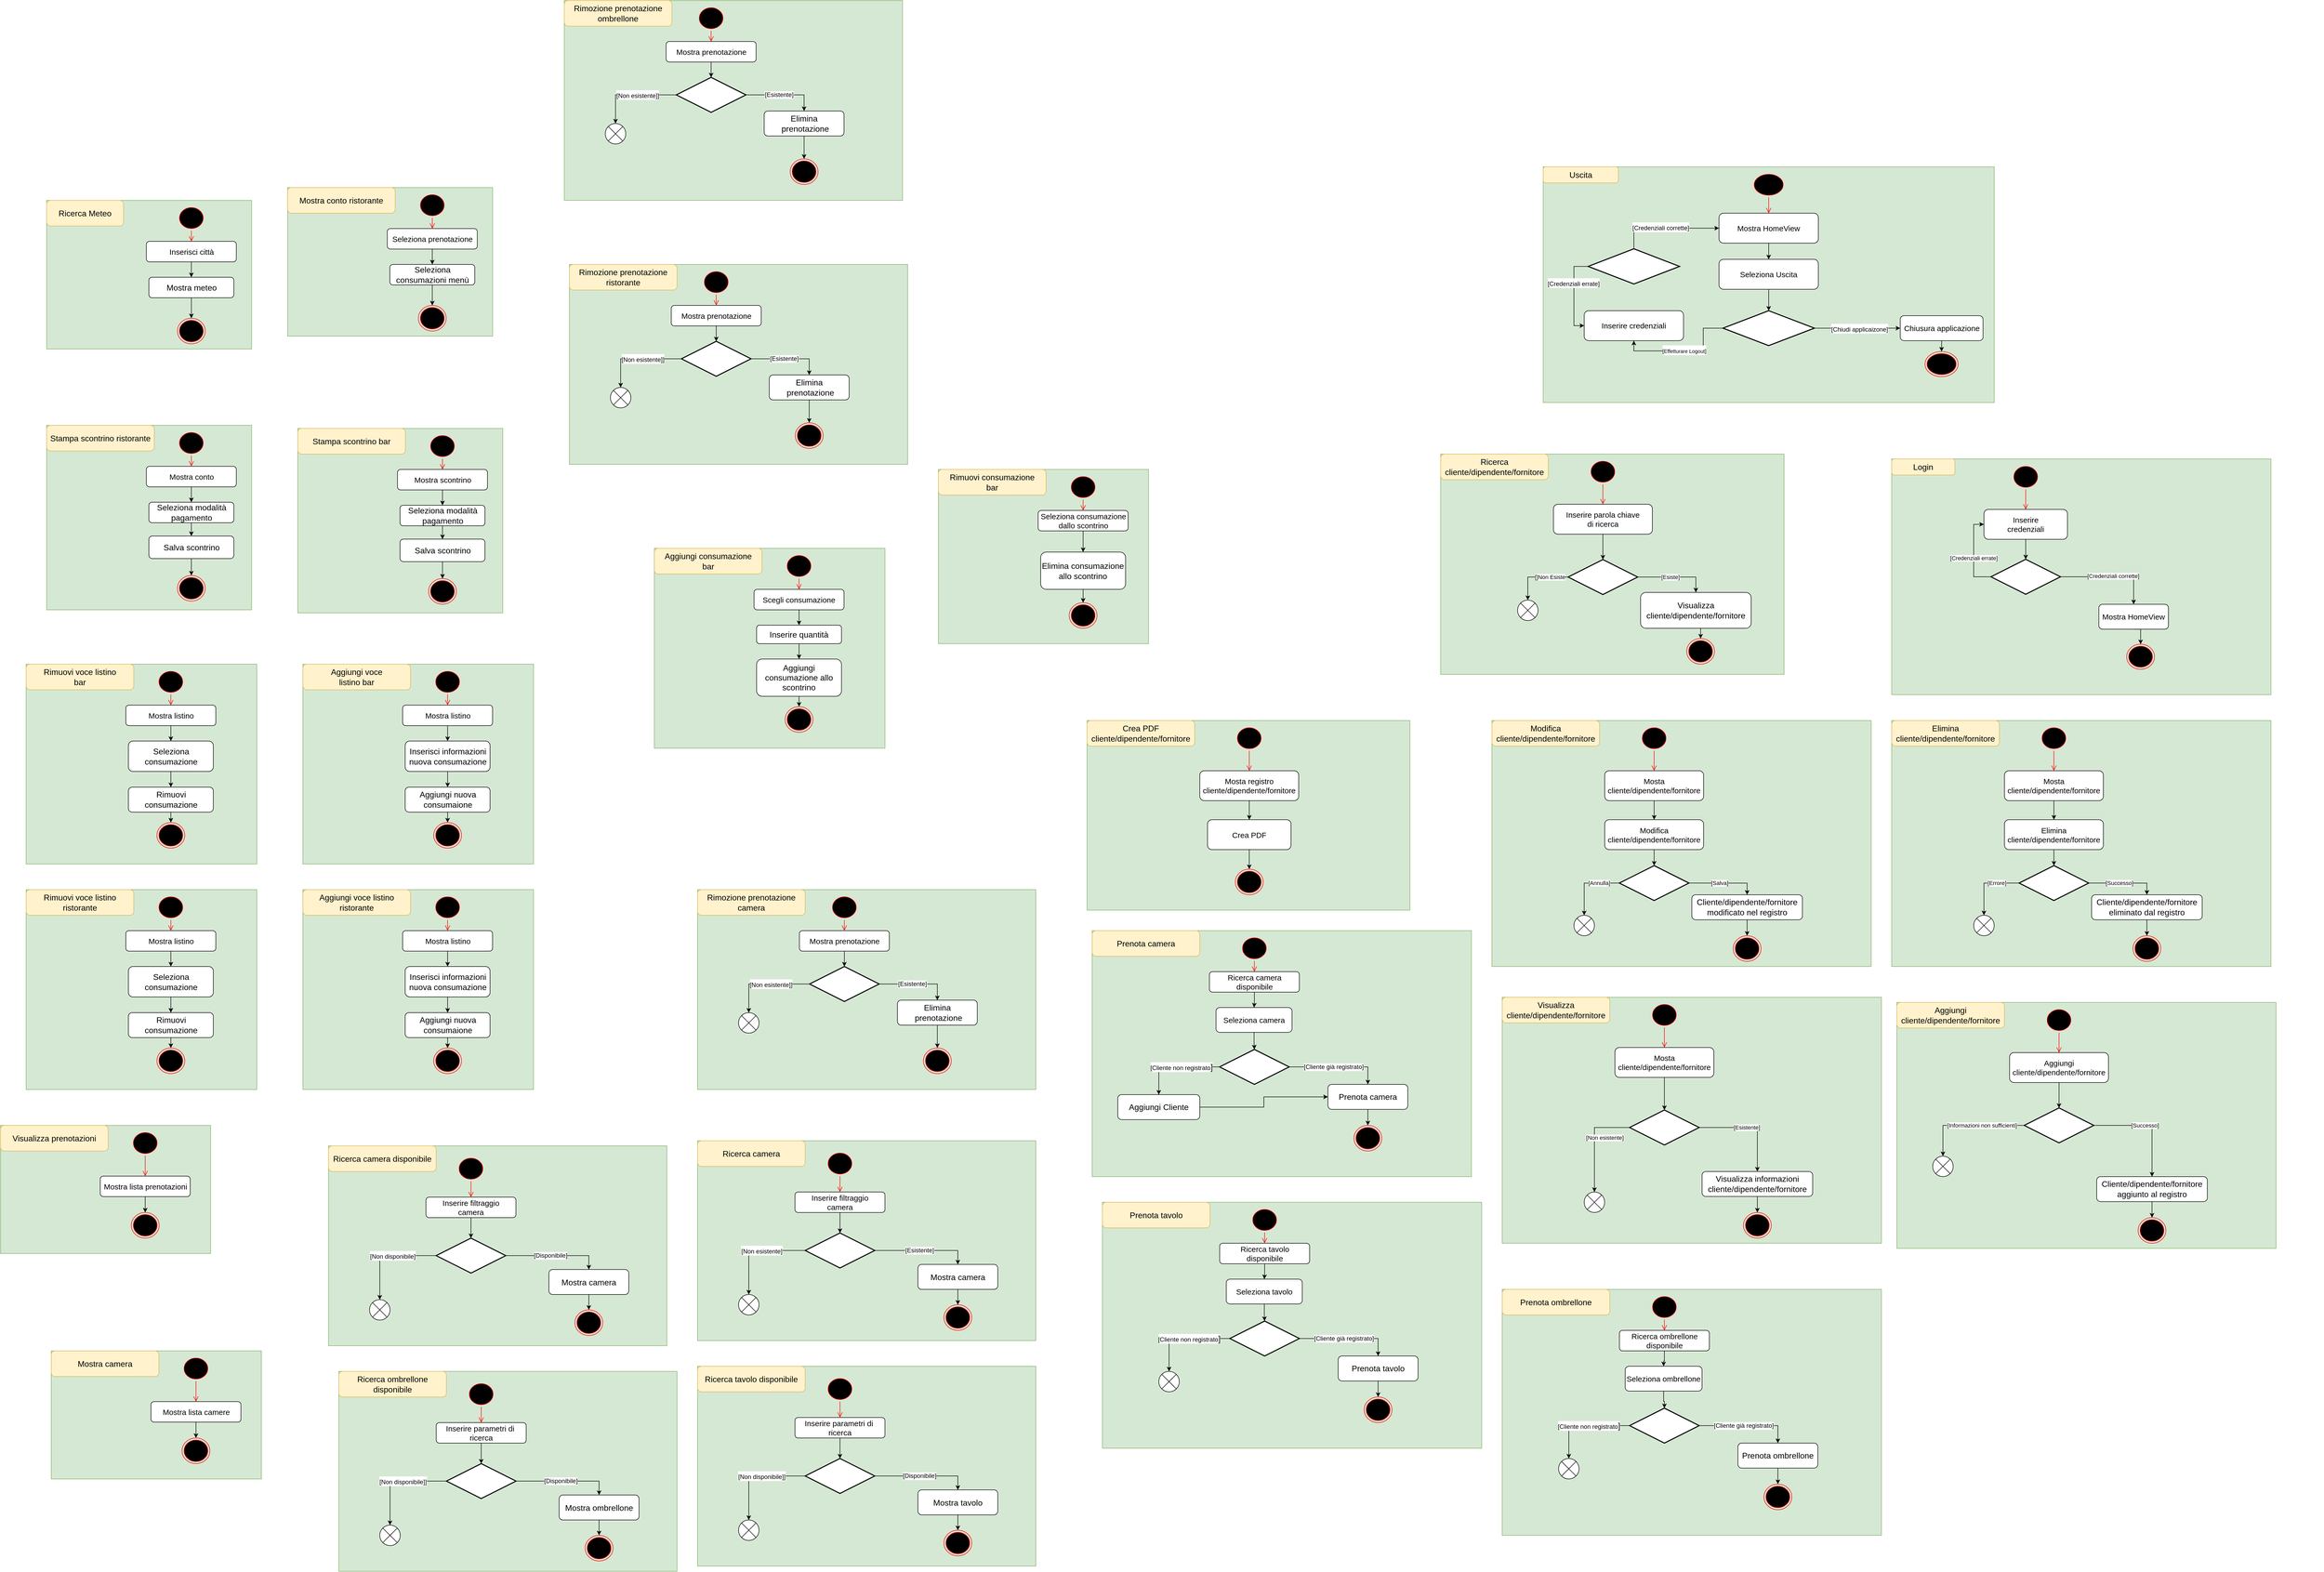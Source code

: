 <mxfile version="14.9.1" type="github">
  <diagram id="MMWVp20vbc8uq2uRVW6l" name="Page-1">
    <mxGraphModel dx="6505" dy="2344" grid="1" gridSize="10" guides="1" tooltips="1" connect="1" arrows="1" fold="1" page="1" pageScale="1" pageWidth="827" pageHeight="1169" math="0" shadow="0">
      <root>
        <mxCell id="0" />
        <mxCell id="1" parent="0" />
        <mxCell id="bJq6qHO7lRjsnfCfAAI0-23" value="" style="group" vertex="1" connectable="0" parent="1">
          <mxGeometry x="210" y="160" width="502.5" height="411.92" as="geometry" />
        </mxCell>
        <mxCell id="bJq6qHO7lRjsnfCfAAI0-24" value="" style="group" vertex="1" connectable="0" parent="bJq6qHO7lRjsnfCfAAI0-23">
          <mxGeometry x="-160" y="-120" width="560" height="450.0" as="geometry" />
        </mxCell>
        <mxCell id="bJq6qHO7lRjsnfCfAAI0-22" value="" style="group" vertex="1" connectable="0" parent="bJq6qHO7lRjsnfCfAAI0-24">
          <mxGeometry x="-180" y="-20.51" width="740" height="460.0" as="geometry" />
        </mxCell>
        <mxCell id="bJq6qHO7lRjsnfCfAAI0-20" value="" style="rounded=0;whiteSpace=wrap;html=1;fillColor=#d5e8d4;strokeColor=#82b366;" vertex="1" parent="bJq6qHO7lRjsnfCfAAI0-22">
          <mxGeometry width="740" height="460.0" as="geometry" />
        </mxCell>
        <mxCell id="bJq6qHO7lRjsnfCfAAI0-21" value="Login" style="rounded=1;whiteSpace=wrap;html=1;fontSize=16;fillColor=#fff2cc;strokeColor=#d6b656;" vertex="1" parent="bJq6qHO7lRjsnfCfAAI0-22">
          <mxGeometry width="123.333" height="31.364" as="geometry" />
        </mxCell>
        <mxCell id="bJq6qHO7lRjsnfCfAAI0-1" value="" style="ellipse;html=1;shape=startState;fillColor=#000000;strokeColor=#ff0000;" vertex="1" parent="bJq6qHO7lRjsnfCfAAI0-24">
          <mxGeometry x="54.34" y="-10" width="54.34" height="48.97" as="geometry" />
        </mxCell>
        <mxCell id="bJq6qHO7lRjsnfCfAAI0-2" value="" style="edgeStyle=orthogonalEdgeStyle;html=1;verticalAlign=bottom;endArrow=open;endSize=8;strokeColor=#ff0000;entryX=0.5;entryY=0;entryDx=0;entryDy=0;" edge="1" source="bJq6qHO7lRjsnfCfAAI0-1" parent="bJq6qHO7lRjsnfCfAAI0-24" target="bJq6qHO7lRjsnfCfAAI0-3">
          <mxGeometry relative="1" as="geometry">
            <mxPoint x="81.509" y="87.692" as="targetPoint" />
          </mxGeometry>
        </mxCell>
        <mxCell id="bJq6qHO7lRjsnfCfAAI0-3" value="&lt;font style=&quot;font-size: 15px&quot;&gt;Inserire&lt;br&gt;credenziali&lt;/font&gt;" style="rounded=1;whiteSpace=wrap;html=1;" vertex="1" parent="bJq6qHO7lRjsnfCfAAI0-24">
          <mxGeometry y="77.949" width="163.019" height="58.462" as="geometry" />
        </mxCell>
        <mxCell id="bJq6qHO7lRjsnfCfAAI0-12" style="edgeStyle=orthogonalEdgeStyle;rounded=0;orthogonalLoop=1;jettySize=auto;html=1;exitX=0;exitY=0.5;exitDx=0;exitDy=0;exitPerimeter=0;entryX=0;entryY=0.5;entryDx=0;entryDy=0;" edge="1" parent="bJq6qHO7lRjsnfCfAAI0-24" source="bJq6qHO7lRjsnfCfAAI0-4" target="bJq6qHO7lRjsnfCfAAI0-3">
          <mxGeometry relative="1" as="geometry" />
        </mxCell>
        <mxCell id="bJq6qHO7lRjsnfCfAAI0-13" value="[Credenziali errate]" style="edgeLabel;html=1;align=center;verticalAlign=middle;resizable=0;points=[];" vertex="1" connectable="0" parent="bJq6qHO7lRjsnfCfAAI0-12">
          <mxGeometry x="-0.097" relative="1" as="geometry">
            <mxPoint as="offset" />
          </mxGeometry>
        </mxCell>
        <mxCell id="bJq6qHO7lRjsnfCfAAI0-4" value="" style="strokeWidth=2;html=1;shape=mxgraph.flowchart.decision;whiteSpace=wrap;" vertex="1" parent="bJq6qHO7lRjsnfCfAAI0-24">
          <mxGeometry x="13.585" y="175.385" width="135.849" height="68.205" as="geometry" />
        </mxCell>
        <mxCell id="bJq6qHO7lRjsnfCfAAI0-5" style="edgeStyle=orthogonalEdgeStyle;rounded=0;orthogonalLoop=1;jettySize=auto;html=1;exitX=0.5;exitY=1;exitDx=0;exitDy=0;entryX=0.5;entryY=0;entryDx=0;entryDy=0;entryPerimeter=0;" edge="1" parent="bJq6qHO7lRjsnfCfAAI0-24" source="bJq6qHO7lRjsnfCfAAI0-3" target="bJq6qHO7lRjsnfCfAAI0-4">
          <mxGeometry relative="1" as="geometry" />
        </mxCell>
        <mxCell id="bJq6qHO7lRjsnfCfAAI0-6" value="" style="ellipse;html=1;shape=endState;fillColor=#000000;strokeColor=#ff0000;" vertex="1" parent="bJq6qHO7lRjsnfCfAAI0-24">
          <mxGeometry x="278.49" y="341.03" width="54.34" height="48.97" as="geometry" />
        </mxCell>
        <mxCell id="bJq6qHO7lRjsnfCfAAI0-19" style="edgeStyle=orthogonalEdgeStyle;rounded=0;orthogonalLoop=1;jettySize=auto;html=1;exitX=0.5;exitY=1;exitDx=0;exitDy=0;entryX=0.5;entryY=0;entryDx=0;entryDy=0;" edge="1" parent="bJq6qHO7lRjsnfCfAAI0-24" source="bJq6qHO7lRjsnfCfAAI0-18" target="bJq6qHO7lRjsnfCfAAI0-6">
          <mxGeometry relative="1" as="geometry" />
        </mxCell>
        <mxCell id="bJq6qHO7lRjsnfCfAAI0-18" value="&lt;span style=&quot;font-size: 15px&quot;&gt;Mostra HomeView&lt;br&gt;&lt;/span&gt;" style="rounded=1;whiteSpace=wrap;html=1;" vertex="1" parent="bJq6qHO7lRjsnfCfAAI0-24">
          <mxGeometry x="224.151" y="263.077" width="135.849" height="48.718" as="geometry" />
        </mxCell>
        <mxCell id="bJq6qHO7lRjsnfCfAAI0-14" style="edgeStyle=orthogonalEdgeStyle;rounded=0;orthogonalLoop=1;jettySize=auto;html=1;exitX=1;exitY=0.5;exitDx=0;exitDy=0;exitPerimeter=0;entryX=0.5;entryY=0;entryDx=0;entryDy=0;" edge="1" parent="bJq6qHO7lRjsnfCfAAI0-24" source="bJq6qHO7lRjsnfCfAAI0-4" target="bJq6qHO7lRjsnfCfAAI0-18">
          <mxGeometry relative="1" as="geometry">
            <mxPoint x="332.83" y="243.59" as="targetPoint" />
          </mxGeometry>
        </mxCell>
        <mxCell id="bJq6qHO7lRjsnfCfAAI0-15" value="[Credenziali corrette]" style="edgeLabel;html=1;align=center;verticalAlign=middle;resizable=0;points=[];" vertex="1" connectable="0" parent="bJq6qHO7lRjsnfCfAAI0-14">
          <mxGeometry x="0.037" y="2" relative="1" as="geometry">
            <mxPoint as="offset" />
          </mxGeometry>
        </mxCell>
        <mxCell id="bJq6qHO7lRjsnfCfAAI0-64" value="" style="group" vertex="1" connectable="0" parent="1">
          <mxGeometry x="-140" y="530" width="740" height="480" as="geometry" />
        </mxCell>
        <mxCell id="bJq6qHO7lRjsnfCfAAI0-65" value="" style="rounded=0;whiteSpace=wrap;html=1;fillColor=#d5e8d4;strokeColor=#82b366;" vertex="1" parent="bJq6qHO7lRjsnfCfAAI0-64">
          <mxGeometry x="10" width="740" height="480" as="geometry" />
        </mxCell>
        <mxCell id="bJq6qHO7lRjsnfCfAAI0-66" value="Elimina cliente/dipendente/fornitore" style="rounded=1;whiteSpace=wrap;html=1;fontSize=16;fillColor=#fff2cc;strokeColor=#d6b656;" vertex="1" parent="bJq6qHO7lRjsnfCfAAI0-64">
          <mxGeometry x="10" width="210" height="50" as="geometry" />
        </mxCell>
        <mxCell id="bJq6qHO7lRjsnfCfAAI0-43" value="" style="ellipse;html=1;shape=startState;fillColor=#000000;strokeColor=#ff0000;" vertex="1" parent="bJq6qHO7lRjsnfCfAAI0-64">
          <mxGeometry x="299.34" y="10" width="54.34" height="48.97" as="geometry" />
        </mxCell>
        <mxCell id="bJq6qHO7lRjsnfCfAAI0-44" value="" style="edgeStyle=orthogonalEdgeStyle;html=1;verticalAlign=bottom;endArrow=open;endSize=8;strokeColor=#ff0000;entryX=0.5;entryY=0;entryDx=0;entryDy=0;" edge="1" parent="bJq6qHO7lRjsnfCfAAI0-64" source="bJq6qHO7lRjsnfCfAAI0-43" target="bJq6qHO7lRjsnfCfAAI0-45">
          <mxGeometry relative="1" as="geometry">
            <mxPoint x="291.509" y="87.692" as="targetPoint" />
          </mxGeometry>
        </mxCell>
        <mxCell id="bJq6qHO7lRjsnfCfAAI0-45" value="&lt;span style=&quot;font-size: 15px&quot;&gt;Mosta cliente/dipendente/fornitore&lt;/span&gt;" style="rounded=1;whiteSpace=wrap;html=1;" vertex="1" parent="bJq6qHO7lRjsnfCfAAI0-64">
          <mxGeometry x="230" y="97.95" width="193.02" height="58.46" as="geometry" />
        </mxCell>
        <mxCell id="bJq6qHO7lRjsnfCfAAI0-48" value="" style="strokeWidth=2;html=1;shape=mxgraph.flowchart.decision;whiteSpace=wrap;" vertex="1" parent="bJq6qHO7lRjsnfCfAAI0-64">
          <mxGeometry x="258.585" y="283.075" width="135.849" height="68.205" as="geometry" />
        </mxCell>
        <mxCell id="bJq6qHO7lRjsnfCfAAI0-49" style="edgeStyle=orthogonalEdgeStyle;rounded=0;orthogonalLoop=1;jettySize=auto;html=1;exitX=0.5;exitY=1;exitDx=0;exitDy=0;entryX=0.5;entryY=0;entryDx=0;entryDy=0;" edge="1" parent="bJq6qHO7lRjsnfCfAAI0-64" source="bJq6qHO7lRjsnfCfAAI0-45" target="bJq6qHO7lRjsnfCfAAI0-56">
          <mxGeometry relative="1" as="geometry">
            <mxPoint x="327" y="190" as="targetPoint" />
          </mxGeometry>
        </mxCell>
        <mxCell id="bJq6qHO7lRjsnfCfAAI0-50" value="" style="ellipse;html=1;shape=endState;fillColor=#000000;strokeColor=#ff0000;" vertex="1" parent="bJq6qHO7lRjsnfCfAAI0-64">
          <mxGeometry x="480.75" y="420" width="54.34" height="50" as="geometry" />
        </mxCell>
        <mxCell id="bJq6qHO7lRjsnfCfAAI0-51" style="edgeStyle=orthogonalEdgeStyle;rounded=0;orthogonalLoop=1;jettySize=auto;html=1;exitX=0.5;exitY=1;exitDx=0;exitDy=0;entryX=0.5;entryY=0;entryDx=0;entryDy=0;" edge="1" parent="bJq6qHO7lRjsnfCfAAI0-64" source="bJq6qHO7lRjsnfCfAAI0-52" target="bJq6qHO7lRjsnfCfAAI0-50">
          <mxGeometry relative="1" as="geometry" />
        </mxCell>
        <mxCell id="bJq6qHO7lRjsnfCfAAI0-52" value="&lt;font style=&quot;font-size: 16px&quot;&gt;Cliente/dipendente/fornitore&lt;br&gt;eliminato dal registro&lt;br&gt;&lt;/font&gt;" style="rounded=1;whiteSpace=wrap;html=1;" vertex="1" parent="bJq6qHO7lRjsnfCfAAI0-64">
          <mxGeometry x="400" y="340" width="215.85" height="48.72" as="geometry" />
        </mxCell>
        <mxCell id="bJq6qHO7lRjsnfCfAAI0-53" style="edgeStyle=orthogonalEdgeStyle;rounded=0;orthogonalLoop=1;jettySize=auto;html=1;exitX=1;exitY=0.5;exitDx=0;exitDy=0;exitPerimeter=0;entryX=0.5;entryY=0;entryDx=0;entryDy=0;" edge="1" parent="bJq6qHO7lRjsnfCfAAI0-64" source="bJq6qHO7lRjsnfCfAAI0-48" target="bJq6qHO7lRjsnfCfAAI0-52">
          <mxGeometry relative="1" as="geometry">
            <mxPoint x="542.83" y="243.59" as="targetPoint" />
          </mxGeometry>
        </mxCell>
        <mxCell id="bJq6qHO7lRjsnfCfAAI0-54" value="[Successo]" style="edgeLabel;html=1;align=center;verticalAlign=middle;resizable=0;points=[];" vertex="1" connectable="0" parent="bJq6qHO7lRjsnfCfAAI0-53">
          <mxGeometry x="0.037" y="2" relative="1" as="geometry">
            <mxPoint x="-11" y="2" as="offset" />
          </mxGeometry>
        </mxCell>
        <mxCell id="bJq6qHO7lRjsnfCfAAI0-57" style="edgeStyle=orthogonalEdgeStyle;rounded=0;orthogonalLoop=1;jettySize=auto;html=1;exitX=0.5;exitY=1;exitDx=0;exitDy=0;entryX=0.5;entryY=0;entryDx=0;entryDy=0;entryPerimeter=0;fontSize=16;" edge="1" parent="bJq6qHO7lRjsnfCfAAI0-64" source="bJq6qHO7lRjsnfCfAAI0-56" target="bJq6qHO7lRjsnfCfAAI0-48">
          <mxGeometry relative="1" as="geometry" />
        </mxCell>
        <mxCell id="bJq6qHO7lRjsnfCfAAI0-56" value="&lt;span style=&quot;font-size: 15px&quot;&gt;Elimina cliente/dipendente/fornitore&lt;/span&gt;" style="rounded=1;whiteSpace=wrap;html=1;" vertex="1" parent="bJq6qHO7lRjsnfCfAAI0-64">
          <mxGeometry x="230" y="193.46" width="193.02" height="58.46" as="geometry" />
        </mxCell>
        <mxCell id="bJq6qHO7lRjsnfCfAAI0-62" value="" style="shape=sumEllipse;perimeter=ellipsePerimeter;whiteSpace=wrap;html=1;backgroundOutline=1;fontSize=16;" vertex="1" parent="bJq6qHO7lRjsnfCfAAI0-64">
          <mxGeometry x="170" y="380" width="40" height="40" as="geometry" />
        </mxCell>
        <mxCell id="bJq6qHO7lRjsnfCfAAI0-46" style="edgeStyle=orthogonalEdgeStyle;rounded=0;orthogonalLoop=1;jettySize=auto;html=1;exitX=0;exitY=0.5;exitDx=0;exitDy=0;exitPerimeter=0;entryX=0.5;entryY=0;entryDx=0;entryDy=0;" edge="1" parent="bJq6qHO7lRjsnfCfAAI0-64" source="bJq6qHO7lRjsnfCfAAI0-48" target="bJq6qHO7lRjsnfCfAAI0-62">
          <mxGeometry relative="1" as="geometry">
            <mxPoint x="111.5" y="379.999" as="targetPoint" />
          </mxGeometry>
        </mxCell>
        <mxCell id="bJq6qHO7lRjsnfCfAAI0-47" value="[Errore]" style="edgeLabel;html=1;align=center;verticalAlign=middle;resizable=0;points=[];" vertex="1" connectable="0" parent="bJq6qHO7lRjsnfCfAAI0-46">
          <mxGeometry x="-0.097" relative="1" as="geometry">
            <mxPoint x="16" as="offset" />
          </mxGeometry>
        </mxCell>
        <mxCell id="bJq6qHO7lRjsnfCfAAI0-67" value="" style="group" vertex="1" connectable="0" parent="1">
          <mxGeometry x="-130" y="1080" width="740" height="480" as="geometry" />
        </mxCell>
        <mxCell id="bJq6qHO7lRjsnfCfAAI0-68" value="" style="rounded=0;whiteSpace=wrap;html=1;fillColor=#d5e8d4;strokeColor=#82b366;" vertex="1" parent="bJq6qHO7lRjsnfCfAAI0-67">
          <mxGeometry x="10" width="740" height="480" as="geometry" />
        </mxCell>
        <mxCell id="bJq6qHO7lRjsnfCfAAI0-69" value="Aggiungi cliente/dipendente/fornitore" style="rounded=1;whiteSpace=wrap;html=1;fontSize=16;fillColor=#fff2cc;strokeColor=#d6b656;" vertex="1" parent="bJq6qHO7lRjsnfCfAAI0-67">
          <mxGeometry x="10" width="210" height="50" as="geometry" />
        </mxCell>
        <mxCell id="bJq6qHO7lRjsnfCfAAI0-70" value="" style="ellipse;html=1;shape=startState;fillColor=#000000;strokeColor=#ff0000;" vertex="1" parent="bJq6qHO7lRjsnfCfAAI0-67">
          <mxGeometry x="299.34" y="10" width="54.34" height="48.97" as="geometry" />
        </mxCell>
        <mxCell id="bJq6qHO7lRjsnfCfAAI0-71" value="" style="edgeStyle=orthogonalEdgeStyle;html=1;verticalAlign=bottom;endArrow=open;endSize=8;strokeColor=#ff0000;entryX=0.5;entryY=0;entryDx=0;entryDy=0;" edge="1" parent="bJq6qHO7lRjsnfCfAAI0-67" source="bJq6qHO7lRjsnfCfAAI0-70" target="bJq6qHO7lRjsnfCfAAI0-72">
          <mxGeometry relative="1" as="geometry">
            <mxPoint x="291.509" y="87.692" as="targetPoint" />
          </mxGeometry>
        </mxCell>
        <mxCell id="bJq6qHO7lRjsnfCfAAI0-72" value="&lt;span style=&quot;font-size: 15px&quot;&gt;Aggiungi cliente/dipendente/fornitore&lt;/span&gt;" style="rounded=1;whiteSpace=wrap;html=1;" vertex="1" parent="bJq6qHO7lRjsnfCfAAI0-67">
          <mxGeometry x="230" y="97.95" width="193.02" height="58.46" as="geometry" />
        </mxCell>
        <mxCell id="bJq6qHO7lRjsnfCfAAI0-73" value="" style="strokeWidth=2;html=1;shape=mxgraph.flowchart.decision;whiteSpace=wrap;" vertex="1" parent="bJq6qHO7lRjsnfCfAAI0-67">
          <mxGeometry x="258.585" y="205.895" width="135.849" height="68.205" as="geometry" />
        </mxCell>
        <mxCell id="bJq6qHO7lRjsnfCfAAI0-74" style="edgeStyle=orthogonalEdgeStyle;rounded=0;orthogonalLoop=1;jettySize=auto;html=1;exitX=0.5;exitY=1;exitDx=0;exitDy=0;entryX=0.5;entryY=0;entryDx=0;entryDy=0;entryPerimeter=0;" edge="1" parent="bJq6qHO7lRjsnfCfAAI0-67" source="bJq6qHO7lRjsnfCfAAI0-72" target="bJq6qHO7lRjsnfCfAAI0-73">
          <mxGeometry relative="1" as="geometry">
            <mxPoint x="326.51" y="193.46" as="targetPoint" />
          </mxGeometry>
        </mxCell>
        <mxCell id="bJq6qHO7lRjsnfCfAAI0-75" value="" style="ellipse;html=1;shape=endState;fillColor=#000000;strokeColor=#ff0000;" vertex="1" parent="bJq6qHO7lRjsnfCfAAI0-67">
          <mxGeometry x="480.75" y="420" width="54.34" height="50" as="geometry" />
        </mxCell>
        <mxCell id="bJq6qHO7lRjsnfCfAAI0-76" style="edgeStyle=orthogonalEdgeStyle;rounded=0;orthogonalLoop=1;jettySize=auto;html=1;exitX=0.5;exitY=1;exitDx=0;exitDy=0;entryX=0.5;entryY=0;entryDx=0;entryDy=0;" edge="1" parent="bJq6qHO7lRjsnfCfAAI0-67" source="bJq6qHO7lRjsnfCfAAI0-77" target="bJq6qHO7lRjsnfCfAAI0-75">
          <mxGeometry relative="1" as="geometry" />
        </mxCell>
        <mxCell id="bJq6qHO7lRjsnfCfAAI0-77" value="&lt;font style=&quot;font-size: 16px&quot;&gt;Cliente/dipendente/fornitore&lt;br&gt;aggiunto al registro&lt;br&gt;&lt;/font&gt;" style="rounded=1;whiteSpace=wrap;html=1;" vertex="1" parent="bJq6qHO7lRjsnfCfAAI0-67">
          <mxGeometry x="400" y="340" width="215.85" height="48.72" as="geometry" />
        </mxCell>
        <mxCell id="bJq6qHO7lRjsnfCfAAI0-78" style="edgeStyle=orthogonalEdgeStyle;rounded=0;orthogonalLoop=1;jettySize=auto;html=1;exitX=1;exitY=0.5;exitDx=0;exitDy=0;exitPerimeter=0;entryX=0.5;entryY=0;entryDx=0;entryDy=0;" edge="1" parent="bJq6qHO7lRjsnfCfAAI0-67" source="bJq6qHO7lRjsnfCfAAI0-73" target="bJq6qHO7lRjsnfCfAAI0-77">
          <mxGeometry relative="1" as="geometry">
            <mxPoint x="542.83" y="243.59" as="targetPoint" />
          </mxGeometry>
        </mxCell>
        <mxCell id="bJq6qHO7lRjsnfCfAAI0-79" value="[Successo]" style="edgeLabel;html=1;align=center;verticalAlign=middle;resizable=0;points=[];" vertex="1" connectable="0" parent="bJq6qHO7lRjsnfCfAAI0-78">
          <mxGeometry x="0.037" y="2" relative="1" as="geometry">
            <mxPoint x="-11" y="2" as="offset" />
          </mxGeometry>
        </mxCell>
        <mxCell id="bJq6qHO7lRjsnfCfAAI0-82" value="" style="shape=sumEllipse;perimeter=ellipsePerimeter;whiteSpace=wrap;html=1;backgroundOutline=1;fontSize=16;" vertex="1" parent="bJq6qHO7lRjsnfCfAAI0-67">
          <mxGeometry x="80" y="300" width="40" height="40" as="geometry" />
        </mxCell>
        <mxCell id="bJq6qHO7lRjsnfCfAAI0-83" style="edgeStyle=orthogonalEdgeStyle;rounded=0;orthogonalLoop=1;jettySize=auto;html=1;exitX=0;exitY=0.5;exitDx=0;exitDy=0;exitPerimeter=0;entryX=0.5;entryY=0;entryDx=0;entryDy=0;" edge="1" parent="bJq6qHO7lRjsnfCfAAI0-67" source="bJq6qHO7lRjsnfCfAAI0-73" target="bJq6qHO7lRjsnfCfAAI0-82">
          <mxGeometry relative="1" as="geometry">
            <mxPoint x="111.5" y="379.999" as="targetPoint" />
          </mxGeometry>
        </mxCell>
        <mxCell id="bJq6qHO7lRjsnfCfAAI0-84" value="[Informazioni non sufficienti]" style="edgeLabel;html=1;align=center;verticalAlign=middle;resizable=0;points=[];" vertex="1" connectable="0" parent="bJq6qHO7lRjsnfCfAAI0-83">
          <mxGeometry x="-0.097" relative="1" as="geometry">
            <mxPoint x="16" as="offset" />
          </mxGeometry>
        </mxCell>
        <mxCell id="bJq6qHO7lRjsnfCfAAI0-85" value="" style="group" vertex="1" connectable="0" parent="1">
          <mxGeometry x="-920" y="530" width="740" height="480" as="geometry" />
        </mxCell>
        <mxCell id="bJq6qHO7lRjsnfCfAAI0-86" value="" style="rounded=0;whiteSpace=wrap;html=1;fillColor=#d5e8d4;strokeColor=#82b366;" vertex="1" parent="bJq6qHO7lRjsnfCfAAI0-85">
          <mxGeometry x="10" width="740" height="480" as="geometry" />
        </mxCell>
        <mxCell id="bJq6qHO7lRjsnfCfAAI0-87" value="Modifica cliente/dipendente/fornitore" style="rounded=1;whiteSpace=wrap;html=1;fontSize=16;fillColor=#fff2cc;strokeColor=#d6b656;" vertex="1" parent="bJq6qHO7lRjsnfCfAAI0-85">
          <mxGeometry x="10" width="210" height="50" as="geometry" />
        </mxCell>
        <mxCell id="bJq6qHO7lRjsnfCfAAI0-88" value="" style="ellipse;html=1;shape=startState;fillColor=#000000;strokeColor=#ff0000;" vertex="1" parent="bJq6qHO7lRjsnfCfAAI0-85">
          <mxGeometry x="299.34" y="10" width="54.34" height="48.97" as="geometry" />
        </mxCell>
        <mxCell id="bJq6qHO7lRjsnfCfAAI0-89" value="" style="edgeStyle=orthogonalEdgeStyle;html=1;verticalAlign=bottom;endArrow=open;endSize=8;strokeColor=#ff0000;entryX=0.5;entryY=0;entryDx=0;entryDy=0;" edge="1" parent="bJq6qHO7lRjsnfCfAAI0-85" source="bJq6qHO7lRjsnfCfAAI0-88" target="bJq6qHO7lRjsnfCfAAI0-90">
          <mxGeometry relative="1" as="geometry">
            <mxPoint x="291.509" y="87.692" as="targetPoint" />
          </mxGeometry>
        </mxCell>
        <mxCell id="bJq6qHO7lRjsnfCfAAI0-90" value="&lt;span style=&quot;font-size: 15px&quot;&gt;Mosta cliente/dipendente/fornitore&lt;/span&gt;" style="rounded=1;whiteSpace=wrap;html=1;" vertex="1" parent="bJq6qHO7lRjsnfCfAAI0-85">
          <mxGeometry x="230" y="97.95" width="193.02" height="58.46" as="geometry" />
        </mxCell>
        <mxCell id="bJq6qHO7lRjsnfCfAAI0-91" value="" style="strokeWidth=2;html=1;shape=mxgraph.flowchart.decision;whiteSpace=wrap;" vertex="1" parent="bJq6qHO7lRjsnfCfAAI0-85">
          <mxGeometry x="258.585" y="283.075" width="135.849" height="68.205" as="geometry" />
        </mxCell>
        <mxCell id="bJq6qHO7lRjsnfCfAAI0-92" style="edgeStyle=orthogonalEdgeStyle;rounded=0;orthogonalLoop=1;jettySize=auto;html=1;exitX=0.5;exitY=1;exitDx=0;exitDy=0;entryX=0.5;entryY=0;entryDx=0;entryDy=0;" edge="1" parent="bJq6qHO7lRjsnfCfAAI0-85" source="bJq6qHO7lRjsnfCfAAI0-90" target="bJq6qHO7lRjsnfCfAAI0-99">
          <mxGeometry relative="1" as="geometry">
            <mxPoint x="327" y="190" as="targetPoint" />
          </mxGeometry>
        </mxCell>
        <mxCell id="bJq6qHO7lRjsnfCfAAI0-93" value="" style="ellipse;html=1;shape=endState;fillColor=#000000;strokeColor=#ff0000;" vertex="1" parent="bJq6qHO7lRjsnfCfAAI0-85">
          <mxGeometry x="480.75" y="420" width="54.34" height="50" as="geometry" />
        </mxCell>
        <mxCell id="bJq6qHO7lRjsnfCfAAI0-94" style="edgeStyle=orthogonalEdgeStyle;rounded=0;orthogonalLoop=1;jettySize=auto;html=1;exitX=0.5;exitY=1;exitDx=0;exitDy=0;entryX=0.5;entryY=0;entryDx=0;entryDy=0;" edge="1" parent="bJq6qHO7lRjsnfCfAAI0-85" source="bJq6qHO7lRjsnfCfAAI0-95" target="bJq6qHO7lRjsnfCfAAI0-93">
          <mxGeometry relative="1" as="geometry" />
        </mxCell>
        <mxCell id="bJq6qHO7lRjsnfCfAAI0-95" value="&lt;font style=&quot;font-size: 16px&quot;&gt;Cliente/dipendente/fornitore&lt;br&gt;modificato nel registro&lt;br&gt;&lt;/font&gt;" style="rounded=1;whiteSpace=wrap;html=1;" vertex="1" parent="bJq6qHO7lRjsnfCfAAI0-85">
          <mxGeometry x="400" y="340" width="215.85" height="48.72" as="geometry" />
        </mxCell>
        <mxCell id="bJq6qHO7lRjsnfCfAAI0-96" style="edgeStyle=orthogonalEdgeStyle;rounded=0;orthogonalLoop=1;jettySize=auto;html=1;exitX=1;exitY=0.5;exitDx=0;exitDy=0;exitPerimeter=0;entryX=0.5;entryY=0;entryDx=0;entryDy=0;" edge="1" parent="bJq6qHO7lRjsnfCfAAI0-85" source="bJq6qHO7lRjsnfCfAAI0-91" target="bJq6qHO7lRjsnfCfAAI0-95">
          <mxGeometry relative="1" as="geometry">
            <mxPoint x="542.83" y="243.59" as="targetPoint" />
          </mxGeometry>
        </mxCell>
        <mxCell id="bJq6qHO7lRjsnfCfAAI0-97" value="[Salva]" style="edgeLabel;html=1;align=center;verticalAlign=middle;resizable=0;points=[];" vertex="1" connectable="0" parent="bJq6qHO7lRjsnfCfAAI0-96">
          <mxGeometry x="0.037" y="2" relative="1" as="geometry">
            <mxPoint x="-11" y="2" as="offset" />
          </mxGeometry>
        </mxCell>
        <mxCell id="bJq6qHO7lRjsnfCfAAI0-98" style="edgeStyle=orthogonalEdgeStyle;rounded=0;orthogonalLoop=1;jettySize=auto;html=1;exitX=0.5;exitY=1;exitDx=0;exitDy=0;entryX=0.5;entryY=0;entryDx=0;entryDy=0;entryPerimeter=0;fontSize=16;" edge="1" parent="bJq6qHO7lRjsnfCfAAI0-85" source="bJq6qHO7lRjsnfCfAAI0-99" target="bJq6qHO7lRjsnfCfAAI0-91">
          <mxGeometry relative="1" as="geometry" />
        </mxCell>
        <mxCell id="bJq6qHO7lRjsnfCfAAI0-99" value="&lt;span style=&quot;font-size: 15px&quot;&gt;Modifica cliente/dipendente/fornitore&lt;/span&gt;" style="rounded=1;whiteSpace=wrap;html=1;" vertex="1" parent="bJq6qHO7lRjsnfCfAAI0-85">
          <mxGeometry x="230" y="193.46" width="193.02" height="58.46" as="geometry" />
        </mxCell>
        <mxCell id="bJq6qHO7lRjsnfCfAAI0-100" value="" style="shape=sumEllipse;perimeter=ellipsePerimeter;whiteSpace=wrap;html=1;backgroundOutline=1;fontSize=16;" vertex="1" parent="bJq6qHO7lRjsnfCfAAI0-85">
          <mxGeometry x="170" y="380" width="40" height="40" as="geometry" />
        </mxCell>
        <mxCell id="bJq6qHO7lRjsnfCfAAI0-101" style="edgeStyle=orthogonalEdgeStyle;rounded=0;orthogonalLoop=1;jettySize=auto;html=1;exitX=0;exitY=0.5;exitDx=0;exitDy=0;exitPerimeter=0;entryX=0.5;entryY=0;entryDx=0;entryDy=0;" edge="1" parent="bJq6qHO7lRjsnfCfAAI0-85" source="bJq6qHO7lRjsnfCfAAI0-91" target="bJq6qHO7lRjsnfCfAAI0-100">
          <mxGeometry relative="1" as="geometry">
            <mxPoint x="111.5" y="379.999" as="targetPoint" />
          </mxGeometry>
        </mxCell>
        <mxCell id="bJq6qHO7lRjsnfCfAAI0-102" value="[Annulla]" style="edgeLabel;html=1;align=center;verticalAlign=middle;resizable=0;points=[];" vertex="1" connectable="0" parent="bJq6qHO7lRjsnfCfAAI0-101">
          <mxGeometry x="-0.097" relative="1" as="geometry">
            <mxPoint x="20" as="offset" />
          </mxGeometry>
        </mxCell>
        <mxCell id="bJq6qHO7lRjsnfCfAAI0-103" value="" style="group" vertex="1" connectable="0" parent="1">
          <mxGeometry x="-900" y="1070" width="740" height="480" as="geometry" />
        </mxCell>
        <mxCell id="bJq6qHO7lRjsnfCfAAI0-104" value="" style="rounded=0;whiteSpace=wrap;html=1;fillColor=#d5e8d4;strokeColor=#82b366;" vertex="1" parent="bJq6qHO7lRjsnfCfAAI0-103">
          <mxGeometry x="10" width="740" height="480" as="geometry" />
        </mxCell>
        <mxCell id="bJq6qHO7lRjsnfCfAAI0-105" value="Visualizza cliente/dipendente/fornitore" style="rounded=1;whiteSpace=wrap;html=1;fontSize=16;fillColor=#fff2cc;strokeColor=#d6b656;" vertex="1" parent="bJq6qHO7lRjsnfCfAAI0-103">
          <mxGeometry x="10" width="210" height="50" as="geometry" />
        </mxCell>
        <mxCell id="bJq6qHO7lRjsnfCfAAI0-106" value="" style="ellipse;html=1;shape=startState;fillColor=#000000;strokeColor=#ff0000;" vertex="1" parent="bJq6qHO7lRjsnfCfAAI0-103">
          <mxGeometry x="299.34" y="10" width="54.34" height="48.97" as="geometry" />
        </mxCell>
        <mxCell id="bJq6qHO7lRjsnfCfAAI0-107" value="" style="edgeStyle=orthogonalEdgeStyle;html=1;verticalAlign=bottom;endArrow=open;endSize=8;strokeColor=#ff0000;entryX=0.5;entryY=0;entryDx=0;entryDy=0;" edge="1" parent="bJq6qHO7lRjsnfCfAAI0-103" source="bJq6qHO7lRjsnfCfAAI0-106" target="bJq6qHO7lRjsnfCfAAI0-108">
          <mxGeometry relative="1" as="geometry">
            <mxPoint x="291.509" y="87.692" as="targetPoint" />
          </mxGeometry>
        </mxCell>
        <mxCell id="bJq6qHO7lRjsnfCfAAI0-108" value="&lt;span style=&quot;font-size: 15px&quot;&gt;Mosta cliente/dipendente/fornitore&lt;/span&gt;" style="rounded=1;whiteSpace=wrap;html=1;" vertex="1" parent="bJq6qHO7lRjsnfCfAAI0-103">
          <mxGeometry x="230" y="97.95" width="193.02" height="58.46" as="geometry" />
        </mxCell>
        <mxCell id="bJq6qHO7lRjsnfCfAAI0-109" value="" style="strokeWidth=2;html=1;shape=mxgraph.flowchart.decision;whiteSpace=wrap;" vertex="1" parent="bJq6qHO7lRjsnfCfAAI0-103">
          <mxGeometry x="258.585" y="220.005" width="135.849" height="68.205" as="geometry" />
        </mxCell>
        <mxCell id="bJq6qHO7lRjsnfCfAAI0-110" style="edgeStyle=orthogonalEdgeStyle;rounded=0;orthogonalLoop=1;jettySize=auto;html=1;exitX=0.5;exitY=1;exitDx=0;exitDy=0;entryX=0.5;entryY=0;entryDx=0;entryDy=0;entryPerimeter=0;" edge="1" parent="bJq6qHO7lRjsnfCfAAI0-103" source="bJq6qHO7lRjsnfCfAAI0-108" target="bJq6qHO7lRjsnfCfAAI0-109">
          <mxGeometry relative="1" as="geometry">
            <mxPoint x="326.51" y="193.46" as="targetPoint" />
          </mxGeometry>
        </mxCell>
        <mxCell id="bJq6qHO7lRjsnfCfAAI0-111" value="" style="ellipse;html=1;shape=endState;fillColor=#000000;strokeColor=#ff0000;" vertex="1" parent="bJq6qHO7lRjsnfCfAAI0-103">
          <mxGeometry x="480.75" y="420" width="54.34" height="50" as="geometry" />
        </mxCell>
        <mxCell id="bJq6qHO7lRjsnfCfAAI0-112" style="edgeStyle=orthogonalEdgeStyle;rounded=0;orthogonalLoop=1;jettySize=auto;html=1;exitX=0.5;exitY=1;exitDx=0;exitDy=0;entryX=0.5;entryY=0;entryDx=0;entryDy=0;" edge="1" parent="bJq6qHO7lRjsnfCfAAI0-103" source="bJq6qHO7lRjsnfCfAAI0-113" target="bJq6qHO7lRjsnfCfAAI0-111">
          <mxGeometry relative="1" as="geometry" />
        </mxCell>
        <mxCell id="bJq6qHO7lRjsnfCfAAI0-113" value="&lt;font style=&quot;font-size: 16px&quot;&gt;Visualizza informazioni&lt;br&gt;cliente/dipendente/fornitore&lt;br&gt;&lt;/font&gt;" style="rounded=1;whiteSpace=wrap;html=1;" vertex="1" parent="bJq6qHO7lRjsnfCfAAI0-103">
          <mxGeometry x="400" y="340" width="215.85" height="48.72" as="geometry" />
        </mxCell>
        <mxCell id="bJq6qHO7lRjsnfCfAAI0-114" style="edgeStyle=orthogonalEdgeStyle;rounded=0;orthogonalLoop=1;jettySize=auto;html=1;exitX=1;exitY=0.5;exitDx=0;exitDy=0;exitPerimeter=0;entryX=0.5;entryY=0;entryDx=0;entryDy=0;" edge="1" parent="bJq6qHO7lRjsnfCfAAI0-103" source="bJq6qHO7lRjsnfCfAAI0-109" target="bJq6qHO7lRjsnfCfAAI0-113">
          <mxGeometry relative="1" as="geometry">
            <mxPoint x="542.83" y="243.59" as="targetPoint" />
          </mxGeometry>
        </mxCell>
        <mxCell id="bJq6qHO7lRjsnfCfAAI0-115" value="[Esistente]" style="edgeLabel;html=1;align=center;verticalAlign=middle;resizable=0;points=[];" vertex="1" connectable="0" parent="bJq6qHO7lRjsnfCfAAI0-114">
          <mxGeometry x="0.037" y="2" relative="1" as="geometry">
            <mxPoint x="-11" y="2" as="offset" />
          </mxGeometry>
        </mxCell>
        <mxCell id="bJq6qHO7lRjsnfCfAAI0-118" value="" style="shape=sumEllipse;perimeter=ellipsePerimeter;whiteSpace=wrap;html=1;backgroundOutline=1;fontSize=16;" vertex="1" parent="bJq6qHO7lRjsnfCfAAI0-103">
          <mxGeometry x="170" y="380" width="40" height="40" as="geometry" />
        </mxCell>
        <mxCell id="bJq6qHO7lRjsnfCfAAI0-119" style="edgeStyle=orthogonalEdgeStyle;rounded=0;orthogonalLoop=1;jettySize=auto;html=1;exitX=0;exitY=0.5;exitDx=0;exitDy=0;exitPerimeter=0;entryX=0.5;entryY=0;entryDx=0;entryDy=0;" edge="1" parent="bJq6qHO7lRjsnfCfAAI0-103" source="bJq6qHO7lRjsnfCfAAI0-109" target="bJq6qHO7lRjsnfCfAAI0-118">
          <mxGeometry relative="1" as="geometry">
            <mxPoint x="111.5" y="379.999" as="targetPoint" />
          </mxGeometry>
        </mxCell>
        <mxCell id="bJq6qHO7lRjsnfCfAAI0-120" value="[Non esistente]" style="edgeLabel;html=1;align=center;verticalAlign=middle;resizable=0;points=[];" vertex="1" connectable="0" parent="bJq6qHO7lRjsnfCfAAI0-119">
          <mxGeometry x="-0.097" relative="1" as="geometry">
            <mxPoint x="20" as="offset" />
          </mxGeometry>
        </mxCell>
        <mxCell id="bJq6qHO7lRjsnfCfAAI0-121" value="" style="group" vertex="1" connectable="0" parent="1">
          <mxGeometry x="-1710" y="530" width="740" height="480" as="geometry" />
        </mxCell>
        <mxCell id="bJq6qHO7lRjsnfCfAAI0-122" value="" style="rounded=0;whiteSpace=wrap;html=1;fillColor=#d5e8d4;strokeColor=#82b366;" vertex="1" parent="bJq6qHO7lRjsnfCfAAI0-121">
          <mxGeometry x="10" width="630" height="370" as="geometry" />
        </mxCell>
        <mxCell id="bJq6qHO7lRjsnfCfAAI0-123" value="Crea PDF cliente/dipendente/fornitore" style="rounded=1;whiteSpace=wrap;html=1;fontSize=16;fillColor=#fff2cc;strokeColor=#d6b656;" vertex="1" parent="bJq6qHO7lRjsnfCfAAI0-121">
          <mxGeometry x="10" width="210" height="50" as="geometry" />
        </mxCell>
        <mxCell id="bJq6qHO7lRjsnfCfAAI0-124" value="" style="ellipse;html=1;shape=startState;fillColor=#000000;strokeColor=#ff0000;" vertex="1" parent="bJq6qHO7lRjsnfCfAAI0-121">
          <mxGeometry x="299.34" y="10" width="54.34" height="48.97" as="geometry" />
        </mxCell>
        <mxCell id="bJq6qHO7lRjsnfCfAAI0-125" value="" style="edgeStyle=orthogonalEdgeStyle;html=1;verticalAlign=bottom;endArrow=open;endSize=8;strokeColor=#ff0000;entryX=0.5;entryY=0;entryDx=0;entryDy=0;" edge="1" parent="bJq6qHO7lRjsnfCfAAI0-121" source="bJq6qHO7lRjsnfCfAAI0-124" target="bJq6qHO7lRjsnfCfAAI0-126">
          <mxGeometry relative="1" as="geometry">
            <mxPoint x="291.509" y="87.692" as="targetPoint" />
          </mxGeometry>
        </mxCell>
        <mxCell id="bJq6qHO7lRjsnfCfAAI0-126" value="&lt;span style=&quot;font-size: 15px&quot;&gt;Mosta registro cliente/dipendente/fornitore&lt;/span&gt;" style="rounded=1;whiteSpace=wrap;html=1;" vertex="1" parent="bJq6qHO7lRjsnfCfAAI0-121">
          <mxGeometry x="230" y="97.95" width="193.02" height="58.46" as="geometry" />
        </mxCell>
        <mxCell id="bJq6qHO7lRjsnfCfAAI0-128" style="edgeStyle=orthogonalEdgeStyle;rounded=0;orthogonalLoop=1;jettySize=auto;html=1;exitX=0.5;exitY=1;exitDx=0;exitDy=0;entryX=0.5;entryY=0;entryDx=0;entryDy=0;" edge="1" parent="bJq6qHO7lRjsnfCfAAI0-121" source="bJq6qHO7lRjsnfCfAAI0-126" target="bJq6qHO7lRjsnfCfAAI0-135">
          <mxGeometry relative="1" as="geometry">
            <mxPoint x="327" y="190" as="targetPoint" />
          </mxGeometry>
        </mxCell>
        <mxCell id="bJq6qHO7lRjsnfCfAAI0-129" value="" style="ellipse;html=1;shape=endState;fillColor=#000000;strokeColor=#ff0000;" vertex="1" parent="bJq6qHO7lRjsnfCfAAI0-121">
          <mxGeometry x="299.34" y="290" width="54.34" height="50" as="geometry" />
        </mxCell>
        <mxCell id="bJq6qHO7lRjsnfCfAAI0-140" style="edgeStyle=orthogonalEdgeStyle;rounded=0;orthogonalLoop=1;jettySize=auto;html=1;exitX=0.5;exitY=1;exitDx=0;exitDy=0;entryX=0.5;entryY=0;entryDx=0;entryDy=0;fontSize=16;" edge="1" parent="bJq6qHO7lRjsnfCfAAI0-121" source="bJq6qHO7lRjsnfCfAAI0-135" target="bJq6qHO7lRjsnfCfAAI0-129">
          <mxGeometry relative="1" as="geometry" />
        </mxCell>
        <mxCell id="bJq6qHO7lRjsnfCfAAI0-135" value="&lt;span style=&quot;font-size: 15px&quot;&gt;Crea PDF&lt;/span&gt;" style="rounded=1;whiteSpace=wrap;html=1;" vertex="1" parent="bJq6qHO7lRjsnfCfAAI0-121">
          <mxGeometry x="245" y="193.46" width="163.02" height="58.46" as="geometry" />
        </mxCell>
        <mxCell id="bJq6qHO7lRjsnfCfAAI0-141" value="" style="group" vertex="1" connectable="0" parent="1">
          <mxGeometry x="-1700" y="940" width="740" height="480" as="geometry" />
        </mxCell>
        <mxCell id="bJq6qHO7lRjsnfCfAAI0-142" value="" style="rounded=0;whiteSpace=wrap;html=1;fillColor=#d5e8d4;strokeColor=#82b366;" vertex="1" parent="bJq6qHO7lRjsnfCfAAI0-141">
          <mxGeometry x="10" width="740" height="480" as="geometry" />
        </mxCell>
        <mxCell id="bJq6qHO7lRjsnfCfAAI0-143" value="Prenota camera" style="rounded=1;whiteSpace=wrap;html=1;fontSize=16;fillColor=#fff2cc;strokeColor=#d6b656;" vertex="1" parent="bJq6qHO7lRjsnfCfAAI0-141">
          <mxGeometry x="10" width="210" height="50" as="geometry" />
        </mxCell>
        <mxCell id="bJq6qHO7lRjsnfCfAAI0-144" value="" style="ellipse;html=1;shape=startState;fillColor=#000000;strokeColor=#ff0000;" vertex="1" parent="bJq6qHO7lRjsnfCfAAI0-141">
          <mxGeometry x="299.34" y="10" width="54.34" height="48.97" as="geometry" />
        </mxCell>
        <mxCell id="bJq6qHO7lRjsnfCfAAI0-145" value="" style="edgeStyle=orthogonalEdgeStyle;html=1;verticalAlign=bottom;endArrow=open;endSize=8;strokeColor=#ff0000;entryX=0.5;entryY=0;entryDx=0;entryDy=0;" edge="1" parent="bJq6qHO7lRjsnfCfAAI0-141" source="bJq6qHO7lRjsnfCfAAI0-144" target="bJq6qHO7lRjsnfCfAAI0-146">
          <mxGeometry relative="1" as="geometry">
            <mxPoint x="291.509" y="87.692" as="targetPoint" />
          </mxGeometry>
        </mxCell>
        <mxCell id="bJq6qHO7lRjsnfCfAAI0-185" style="edgeStyle=orthogonalEdgeStyle;rounded=0;orthogonalLoop=1;jettySize=auto;html=1;fontSize=16;" edge="1" parent="bJq6qHO7lRjsnfCfAAI0-141" source="bJq6qHO7lRjsnfCfAAI0-146" target="bJq6qHO7lRjsnfCfAAI0-184">
          <mxGeometry relative="1" as="geometry" />
        </mxCell>
        <mxCell id="bJq6qHO7lRjsnfCfAAI0-146" value="&lt;span style=&quot;font-size: 15px&quot;&gt;Ricerca camera&lt;/span&gt;&lt;br style=&quot;font-size: 15px&quot;&gt;&lt;span style=&quot;font-size: 15px&quot;&gt;disponibile&lt;/span&gt;&lt;span style=&quot;font-size: 15px&quot;&gt;&lt;br&gt;&lt;/span&gt;" style="rounded=1;whiteSpace=wrap;html=1;" vertex="1" parent="bJq6qHO7lRjsnfCfAAI0-141">
          <mxGeometry x="238.72" y="80" width="175.57" height="40" as="geometry" />
        </mxCell>
        <mxCell id="bJq6qHO7lRjsnfCfAAI0-164" style="edgeStyle=orthogonalEdgeStyle;rounded=0;orthogonalLoop=1;jettySize=auto;html=1;entryX=0.5;entryY=0;entryDx=0;entryDy=0;fontSize=16;" edge="1" parent="bJq6qHO7lRjsnfCfAAI0-141" source="bJq6qHO7lRjsnfCfAAI0-147" target="bJq6qHO7lRjsnfCfAAI0-159">
          <mxGeometry relative="1" as="geometry" />
        </mxCell>
        <mxCell id="bJq6qHO7lRjsnfCfAAI0-165" value="&lt;font style=&quot;font-size: 12px&quot;&gt;[Cliente non registrato&lt;/font&gt;]" style="edgeLabel;html=1;align=center;verticalAlign=middle;resizable=0;points=[];fontSize=16;" vertex="1" connectable="0" parent="bJq6qHO7lRjsnfCfAAI0-164">
          <mxGeometry x="-0.13" relative="1" as="geometry">
            <mxPoint as="offset" />
          </mxGeometry>
        </mxCell>
        <mxCell id="bJq6qHO7lRjsnfCfAAI0-147" value="" style="strokeWidth=2;html=1;shape=mxgraph.flowchart.decision;whiteSpace=wrap;" vertex="1" parent="bJq6qHO7lRjsnfCfAAI0-141">
          <mxGeometry x="258.585" y="231.795" width="135.849" height="68.205" as="geometry" />
        </mxCell>
        <mxCell id="bJq6qHO7lRjsnfCfAAI0-149" value="" style="ellipse;html=1;shape=endState;fillColor=#000000;strokeColor=#ff0000;" vertex="1" parent="bJq6qHO7lRjsnfCfAAI0-141">
          <mxGeometry x="520.75" y="380" width="54.34" height="50" as="geometry" />
        </mxCell>
        <mxCell id="bJq6qHO7lRjsnfCfAAI0-150" style="edgeStyle=orthogonalEdgeStyle;rounded=0;orthogonalLoop=1;jettySize=auto;html=1;exitX=0.5;exitY=1;exitDx=0;exitDy=0;entryX=0.5;entryY=0;entryDx=0;entryDy=0;" edge="1" parent="bJq6qHO7lRjsnfCfAAI0-141" source="bJq6qHO7lRjsnfCfAAI0-151" target="bJq6qHO7lRjsnfCfAAI0-149">
          <mxGeometry relative="1" as="geometry" />
        </mxCell>
        <mxCell id="bJq6qHO7lRjsnfCfAAI0-151" value="&lt;font style=&quot;font-size: 16px&quot;&gt;Prenota camera&lt;br&gt;&lt;/font&gt;" style="rounded=1;whiteSpace=wrap;html=1;" vertex="1" parent="bJq6qHO7lRjsnfCfAAI0-141">
          <mxGeometry x="470" y="300" width="155.84" height="48.72" as="geometry" />
        </mxCell>
        <mxCell id="bJq6qHO7lRjsnfCfAAI0-152" style="edgeStyle=orthogonalEdgeStyle;rounded=0;orthogonalLoop=1;jettySize=auto;html=1;exitX=1;exitY=0.5;exitDx=0;exitDy=0;exitPerimeter=0;entryX=0.5;entryY=0;entryDx=0;entryDy=0;" edge="1" parent="bJq6qHO7lRjsnfCfAAI0-141" source="bJq6qHO7lRjsnfCfAAI0-147" target="bJq6qHO7lRjsnfCfAAI0-151">
          <mxGeometry relative="1" as="geometry">
            <mxPoint x="542.83" y="243.59" as="targetPoint" />
          </mxGeometry>
        </mxCell>
        <mxCell id="bJq6qHO7lRjsnfCfAAI0-153" value="&lt;font style=&quot;font-size: 12px&quot;&gt;[Cliente già registrato]&lt;/font&gt;" style="edgeLabel;html=1;align=center;verticalAlign=middle;resizable=0;points=[];" vertex="1" connectable="0" parent="bJq6qHO7lRjsnfCfAAI0-152">
          <mxGeometry x="0.037" y="2" relative="1" as="geometry">
            <mxPoint x="-11" y="2" as="offset" />
          </mxGeometry>
        </mxCell>
        <mxCell id="bJq6qHO7lRjsnfCfAAI0-166" style="edgeStyle=orthogonalEdgeStyle;rounded=0;orthogonalLoop=1;jettySize=auto;html=1;exitX=1;exitY=0.5;exitDx=0;exitDy=0;entryX=0;entryY=0.5;entryDx=0;entryDy=0;fontSize=16;" edge="1" parent="bJq6qHO7lRjsnfCfAAI0-141" source="bJq6qHO7lRjsnfCfAAI0-159" target="bJq6qHO7lRjsnfCfAAI0-151">
          <mxGeometry relative="1" as="geometry" />
        </mxCell>
        <mxCell id="bJq6qHO7lRjsnfCfAAI0-159" value="&lt;font style=&quot;font-size: 16px&quot;&gt;Aggiungi Cliente&lt;br&gt;&lt;/font&gt;" style="rounded=1;whiteSpace=wrap;html=1;" vertex="1" parent="bJq6qHO7lRjsnfCfAAI0-141">
          <mxGeometry x="60" y="320" width="160" height="48.72" as="geometry" />
        </mxCell>
        <mxCell id="bJq6qHO7lRjsnfCfAAI0-186" style="edgeStyle=orthogonalEdgeStyle;rounded=0;orthogonalLoop=1;jettySize=auto;html=1;fontSize=16;" edge="1" parent="bJq6qHO7lRjsnfCfAAI0-141" source="bJq6qHO7lRjsnfCfAAI0-184" target="bJq6qHO7lRjsnfCfAAI0-147">
          <mxGeometry relative="1" as="geometry" />
        </mxCell>
        <mxCell id="bJq6qHO7lRjsnfCfAAI0-184" value="&lt;span style=&quot;font-size: 15px&quot;&gt;Seleziona camera&lt;br&gt;&lt;/span&gt;" style="rounded=1;whiteSpace=wrap;html=1;" vertex="1" parent="bJq6qHO7lRjsnfCfAAI0-141">
          <mxGeometry x="251.65" y="150" width="148.35" height="48.46" as="geometry" />
        </mxCell>
        <mxCell id="bJq6qHO7lRjsnfCfAAI0-188" value="" style="group" vertex="1" connectable="0" parent="1">
          <mxGeometry x="-1680" y="1470" width="740" height="480" as="geometry" />
        </mxCell>
        <mxCell id="bJq6qHO7lRjsnfCfAAI0-189" value="" style="rounded=0;whiteSpace=wrap;html=1;fillColor=#d5e8d4;strokeColor=#82b366;" vertex="1" parent="bJq6qHO7lRjsnfCfAAI0-188">
          <mxGeometry x="10" width="740" height="480" as="geometry" />
        </mxCell>
        <mxCell id="bJq6qHO7lRjsnfCfAAI0-190" value="Prenota tavolo" style="rounded=1;whiteSpace=wrap;html=1;fontSize=16;fillColor=#fff2cc;strokeColor=#d6b656;" vertex="1" parent="bJq6qHO7lRjsnfCfAAI0-188">
          <mxGeometry x="10" width="210" height="50" as="geometry" />
        </mxCell>
        <mxCell id="bJq6qHO7lRjsnfCfAAI0-191" value="" style="ellipse;html=1;shape=startState;fillColor=#000000;strokeColor=#ff0000;" vertex="1" parent="bJq6qHO7lRjsnfCfAAI0-188">
          <mxGeometry x="299.34" y="10" width="54.34" height="48.97" as="geometry" />
        </mxCell>
        <mxCell id="bJq6qHO7lRjsnfCfAAI0-192" value="" style="edgeStyle=orthogonalEdgeStyle;html=1;verticalAlign=bottom;endArrow=open;endSize=8;strokeColor=#ff0000;entryX=0.5;entryY=0;entryDx=0;entryDy=0;" edge="1" parent="bJq6qHO7lRjsnfCfAAI0-188" source="bJq6qHO7lRjsnfCfAAI0-191" target="bJq6qHO7lRjsnfCfAAI0-194">
          <mxGeometry relative="1" as="geometry">
            <mxPoint x="291.509" y="87.692" as="targetPoint" />
          </mxGeometry>
        </mxCell>
        <mxCell id="bJq6qHO7lRjsnfCfAAI0-193" style="edgeStyle=orthogonalEdgeStyle;rounded=0;orthogonalLoop=1;jettySize=auto;html=1;fontSize=16;" edge="1" parent="bJq6qHO7lRjsnfCfAAI0-188" source="bJq6qHO7lRjsnfCfAAI0-194" target="bJq6qHO7lRjsnfCfAAI0-206">
          <mxGeometry relative="1" as="geometry" />
        </mxCell>
        <mxCell id="bJq6qHO7lRjsnfCfAAI0-194" value="&lt;span style=&quot;font-size: 15px&quot;&gt;Ricerca tavolo&lt;/span&gt;&lt;br style=&quot;font-size: 15px&quot;&gt;&lt;span style=&quot;font-size: 15px&quot;&gt;disponibile&lt;/span&gt;&lt;span style=&quot;font-size: 15px&quot;&gt;&lt;br&gt;&lt;/span&gt;" style="rounded=1;whiteSpace=wrap;html=1;" vertex="1" parent="bJq6qHO7lRjsnfCfAAI0-188">
          <mxGeometry x="238.72" y="80" width="175.57" height="40" as="geometry" />
        </mxCell>
        <mxCell id="bJq6qHO7lRjsnfCfAAI0-195" style="edgeStyle=orthogonalEdgeStyle;rounded=0;orthogonalLoop=1;jettySize=auto;html=1;entryX=0.5;entryY=0;entryDx=0;entryDy=0;fontSize=16;" edge="1" parent="bJq6qHO7lRjsnfCfAAI0-188" source="bJq6qHO7lRjsnfCfAAI0-197" target="bJq6qHO7lRjsnfCfAAI0-207">
          <mxGeometry relative="1" as="geometry">
            <mxPoint x="140" y="320" as="targetPoint" />
          </mxGeometry>
        </mxCell>
        <mxCell id="bJq6qHO7lRjsnfCfAAI0-196" value="&lt;font style=&quot;font-size: 12px&quot;&gt;[Cliente non registrato&lt;/font&gt;]" style="edgeLabel;html=1;align=center;verticalAlign=middle;resizable=0;points=[];fontSize=16;" vertex="1" connectable="0" parent="bJq6qHO7lRjsnfCfAAI0-195">
          <mxGeometry x="-0.13" relative="1" as="geometry">
            <mxPoint as="offset" />
          </mxGeometry>
        </mxCell>
        <mxCell id="bJq6qHO7lRjsnfCfAAI0-197" value="" style="strokeWidth=2;html=1;shape=mxgraph.flowchart.decision;whiteSpace=wrap;" vertex="1" parent="bJq6qHO7lRjsnfCfAAI0-188">
          <mxGeometry x="258.585" y="231.795" width="135.849" height="68.205" as="geometry" />
        </mxCell>
        <mxCell id="bJq6qHO7lRjsnfCfAAI0-198" value="" style="ellipse;html=1;shape=endState;fillColor=#000000;strokeColor=#ff0000;" vertex="1" parent="bJq6qHO7lRjsnfCfAAI0-188">
          <mxGeometry x="520.75" y="380" width="54.34" height="50" as="geometry" />
        </mxCell>
        <mxCell id="bJq6qHO7lRjsnfCfAAI0-199" style="edgeStyle=orthogonalEdgeStyle;rounded=0;orthogonalLoop=1;jettySize=auto;html=1;exitX=0.5;exitY=1;exitDx=0;exitDy=0;entryX=0.5;entryY=0;entryDx=0;entryDy=0;" edge="1" parent="bJq6qHO7lRjsnfCfAAI0-188" source="bJq6qHO7lRjsnfCfAAI0-200" target="bJq6qHO7lRjsnfCfAAI0-198">
          <mxGeometry relative="1" as="geometry" />
        </mxCell>
        <mxCell id="bJq6qHO7lRjsnfCfAAI0-200" value="&lt;font style=&quot;font-size: 16px&quot;&gt;Prenota tavolo&lt;br&gt;&lt;/font&gt;" style="rounded=1;whiteSpace=wrap;html=1;" vertex="1" parent="bJq6qHO7lRjsnfCfAAI0-188">
          <mxGeometry x="470" y="300" width="155.84" height="48.72" as="geometry" />
        </mxCell>
        <mxCell id="bJq6qHO7lRjsnfCfAAI0-201" style="edgeStyle=orthogonalEdgeStyle;rounded=0;orthogonalLoop=1;jettySize=auto;html=1;exitX=1;exitY=0.5;exitDx=0;exitDy=0;exitPerimeter=0;entryX=0.5;entryY=0;entryDx=0;entryDy=0;" edge="1" parent="bJq6qHO7lRjsnfCfAAI0-188" source="bJq6qHO7lRjsnfCfAAI0-197" target="bJq6qHO7lRjsnfCfAAI0-200">
          <mxGeometry relative="1" as="geometry">
            <mxPoint x="542.83" y="243.59" as="targetPoint" />
          </mxGeometry>
        </mxCell>
        <mxCell id="bJq6qHO7lRjsnfCfAAI0-202" value="&lt;font style=&quot;font-size: 12px&quot;&gt;[Cliente già registrato]&lt;/font&gt;" style="edgeLabel;html=1;align=center;verticalAlign=middle;resizable=0;points=[];" vertex="1" connectable="0" parent="bJq6qHO7lRjsnfCfAAI0-201">
          <mxGeometry x="0.037" y="2" relative="1" as="geometry">
            <mxPoint x="-11" y="2" as="offset" />
          </mxGeometry>
        </mxCell>
        <mxCell id="bJq6qHO7lRjsnfCfAAI0-205" style="edgeStyle=orthogonalEdgeStyle;rounded=0;orthogonalLoop=1;jettySize=auto;html=1;fontSize=16;" edge="1" parent="bJq6qHO7lRjsnfCfAAI0-188" source="bJq6qHO7lRjsnfCfAAI0-206" target="bJq6qHO7lRjsnfCfAAI0-197">
          <mxGeometry relative="1" as="geometry" />
        </mxCell>
        <mxCell id="bJq6qHO7lRjsnfCfAAI0-206" value="&lt;span style=&quot;font-size: 15px&quot;&gt;Seleziona tavolo&lt;br&gt;&lt;/span&gt;" style="rounded=1;whiteSpace=wrap;html=1;" vertex="1" parent="bJq6qHO7lRjsnfCfAAI0-188">
          <mxGeometry x="251.65" y="150" width="148.35" height="48.46" as="geometry" />
        </mxCell>
        <mxCell id="bJq6qHO7lRjsnfCfAAI0-207" value="" style="shape=sumEllipse;perimeter=ellipsePerimeter;whiteSpace=wrap;html=1;backgroundOutline=1;fontSize=16;" vertex="1" parent="bJq6qHO7lRjsnfCfAAI0-188">
          <mxGeometry x="120" y="330" width="40" height="40" as="geometry" />
        </mxCell>
        <mxCell id="bJq6qHO7lRjsnfCfAAI0-208" value="" style="group" vertex="1" connectable="0" parent="1">
          <mxGeometry x="-900" y="1640" width="740" height="480" as="geometry" />
        </mxCell>
        <mxCell id="bJq6qHO7lRjsnfCfAAI0-209" value="" style="rounded=0;whiteSpace=wrap;html=1;fillColor=#d5e8d4;strokeColor=#82b366;" vertex="1" parent="bJq6qHO7lRjsnfCfAAI0-208">
          <mxGeometry x="10" width="740" height="480" as="geometry" />
        </mxCell>
        <mxCell id="bJq6qHO7lRjsnfCfAAI0-210" value="Prenota ombrellone" style="rounded=1;whiteSpace=wrap;html=1;fontSize=16;fillColor=#fff2cc;strokeColor=#d6b656;" vertex="1" parent="bJq6qHO7lRjsnfCfAAI0-208">
          <mxGeometry x="10" width="210" height="50" as="geometry" />
        </mxCell>
        <mxCell id="bJq6qHO7lRjsnfCfAAI0-211" value="" style="ellipse;html=1;shape=startState;fillColor=#000000;strokeColor=#ff0000;" vertex="1" parent="bJq6qHO7lRjsnfCfAAI0-208">
          <mxGeometry x="299.34" y="10" width="54.34" height="48.97" as="geometry" />
        </mxCell>
        <mxCell id="bJq6qHO7lRjsnfCfAAI0-212" value="" style="edgeStyle=orthogonalEdgeStyle;html=1;verticalAlign=bottom;endArrow=open;endSize=8;strokeColor=#ff0000;entryX=0.5;entryY=0;entryDx=0;entryDy=0;" edge="1" parent="bJq6qHO7lRjsnfCfAAI0-208" source="bJq6qHO7lRjsnfCfAAI0-211" target="bJq6qHO7lRjsnfCfAAI0-214">
          <mxGeometry relative="1" as="geometry">
            <mxPoint x="291.509" y="87.692" as="targetPoint" />
          </mxGeometry>
        </mxCell>
        <mxCell id="bJq6qHO7lRjsnfCfAAI0-213" style="edgeStyle=orthogonalEdgeStyle;rounded=0;orthogonalLoop=1;jettySize=auto;html=1;fontSize=16;" edge="1" parent="bJq6qHO7lRjsnfCfAAI0-208" source="bJq6qHO7lRjsnfCfAAI0-214" target="bJq6qHO7lRjsnfCfAAI0-224">
          <mxGeometry relative="1" as="geometry" />
        </mxCell>
        <mxCell id="bJq6qHO7lRjsnfCfAAI0-214" value="&lt;span style=&quot;font-size: 15px&quot;&gt;Ricerca ombrellone&lt;/span&gt;&lt;br style=&quot;font-size: 15px&quot;&gt;&lt;span style=&quot;font-size: 15px&quot;&gt;disponibile&lt;/span&gt;&lt;span style=&quot;font-size: 15px&quot;&gt;&lt;br&gt;&lt;/span&gt;" style="rounded=1;whiteSpace=wrap;html=1;" vertex="1" parent="bJq6qHO7lRjsnfCfAAI0-208">
          <mxGeometry x="238.72" y="80" width="175.57" height="40" as="geometry" />
        </mxCell>
        <mxCell id="bJq6qHO7lRjsnfCfAAI0-215" style="edgeStyle=orthogonalEdgeStyle;rounded=0;orthogonalLoop=1;jettySize=auto;html=1;entryX=0.5;entryY=0;entryDx=0;entryDy=0;fontSize=16;" edge="1" parent="bJq6qHO7lRjsnfCfAAI0-208" source="bJq6qHO7lRjsnfCfAAI0-217" target="bJq6qHO7lRjsnfCfAAI0-225">
          <mxGeometry relative="1" as="geometry">
            <mxPoint x="140" y="320" as="targetPoint" />
          </mxGeometry>
        </mxCell>
        <mxCell id="bJq6qHO7lRjsnfCfAAI0-216" value="&lt;font style=&quot;font-size: 12px&quot;&gt;[Cliente non registrato&lt;/font&gt;]" style="edgeLabel;html=1;align=center;verticalAlign=middle;resizable=0;points=[];fontSize=16;" vertex="1" connectable="0" parent="bJq6qHO7lRjsnfCfAAI0-215">
          <mxGeometry x="-0.13" relative="1" as="geometry">
            <mxPoint as="offset" />
          </mxGeometry>
        </mxCell>
        <mxCell id="bJq6qHO7lRjsnfCfAAI0-217" value="" style="strokeWidth=2;html=1;shape=mxgraph.flowchart.decision;whiteSpace=wrap;" vertex="1" parent="bJq6qHO7lRjsnfCfAAI0-208">
          <mxGeometry x="258.585" y="231.795" width="135.849" height="68.205" as="geometry" />
        </mxCell>
        <mxCell id="bJq6qHO7lRjsnfCfAAI0-218" value="" style="ellipse;html=1;shape=endState;fillColor=#000000;strokeColor=#ff0000;" vertex="1" parent="bJq6qHO7lRjsnfCfAAI0-208">
          <mxGeometry x="520.75" y="380" width="54.34" height="50" as="geometry" />
        </mxCell>
        <mxCell id="bJq6qHO7lRjsnfCfAAI0-219" style="edgeStyle=orthogonalEdgeStyle;rounded=0;orthogonalLoop=1;jettySize=auto;html=1;exitX=0.5;exitY=1;exitDx=0;exitDy=0;entryX=0.5;entryY=0;entryDx=0;entryDy=0;" edge="1" parent="bJq6qHO7lRjsnfCfAAI0-208" source="bJq6qHO7lRjsnfCfAAI0-220" target="bJq6qHO7lRjsnfCfAAI0-218">
          <mxGeometry relative="1" as="geometry" />
        </mxCell>
        <mxCell id="bJq6qHO7lRjsnfCfAAI0-220" value="&lt;font style=&quot;font-size: 16px&quot;&gt;Prenota ombrellone&lt;br&gt;&lt;/font&gt;" style="rounded=1;whiteSpace=wrap;html=1;" vertex="1" parent="bJq6qHO7lRjsnfCfAAI0-208">
          <mxGeometry x="470" y="300" width="155.84" height="48.72" as="geometry" />
        </mxCell>
        <mxCell id="bJq6qHO7lRjsnfCfAAI0-221" style="edgeStyle=orthogonalEdgeStyle;rounded=0;orthogonalLoop=1;jettySize=auto;html=1;exitX=1;exitY=0.5;exitDx=0;exitDy=0;exitPerimeter=0;entryX=0.5;entryY=0;entryDx=0;entryDy=0;" edge="1" parent="bJq6qHO7lRjsnfCfAAI0-208" source="bJq6qHO7lRjsnfCfAAI0-217" target="bJq6qHO7lRjsnfCfAAI0-220">
          <mxGeometry relative="1" as="geometry">
            <mxPoint x="542.83" y="243.59" as="targetPoint" />
          </mxGeometry>
        </mxCell>
        <mxCell id="bJq6qHO7lRjsnfCfAAI0-222" value="&lt;font style=&quot;font-size: 12px&quot;&gt;[Cliente già registrato]&lt;/font&gt;" style="edgeLabel;html=1;align=center;verticalAlign=middle;resizable=0;points=[];" vertex="1" connectable="0" parent="bJq6qHO7lRjsnfCfAAI0-221">
          <mxGeometry x="0.037" y="2" relative="1" as="geometry">
            <mxPoint x="-11" y="2" as="offset" />
          </mxGeometry>
        </mxCell>
        <mxCell id="bJq6qHO7lRjsnfCfAAI0-223" style="edgeStyle=orthogonalEdgeStyle;rounded=0;orthogonalLoop=1;jettySize=auto;html=1;fontSize=16;" edge="1" parent="bJq6qHO7lRjsnfCfAAI0-208" source="bJq6qHO7lRjsnfCfAAI0-224" target="bJq6qHO7lRjsnfCfAAI0-217">
          <mxGeometry relative="1" as="geometry" />
        </mxCell>
        <mxCell id="bJq6qHO7lRjsnfCfAAI0-224" value="&lt;span style=&quot;font-size: 15px&quot;&gt;Seleziona ombrellone&lt;br&gt;&lt;/span&gt;" style="rounded=1;whiteSpace=wrap;html=1;" vertex="1" parent="bJq6qHO7lRjsnfCfAAI0-208">
          <mxGeometry x="250" y="150" width="150" height="48.46" as="geometry" />
        </mxCell>
        <mxCell id="bJq6qHO7lRjsnfCfAAI0-225" value="" style="shape=sumEllipse;perimeter=ellipsePerimeter;whiteSpace=wrap;html=1;backgroundOutline=1;fontSize=16;" vertex="1" parent="bJq6qHO7lRjsnfCfAAI0-208">
          <mxGeometry x="120" y="330" width="40" height="40" as="geometry" />
        </mxCell>
        <mxCell id="bJq6qHO7lRjsnfCfAAI0-226" value="" style="group" vertex="1" connectable="0" parent="1">
          <mxGeometry x="-2500" y="860" width="740" height="480" as="geometry" />
        </mxCell>
        <mxCell id="bJq6qHO7lRjsnfCfAAI0-227" value="" style="rounded=0;whiteSpace=wrap;html=1;fillColor=#d5e8d4;strokeColor=#82b366;" vertex="1" parent="bJq6qHO7lRjsnfCfAAI0-226">
          <mxGeometry x="40" width="660" height="390" as="geometry" />
        </mxCell>
        <mxCell id="bJq6qHO7lRjsnfCfAAI0-228" value="Rimozione prenotazione&lt;br&gt;camera" style="rounded=1;whiteSpace=wrap;html=1;fontSize=16;fillColor=#fff2cc;strokeColor=#d6b656;" vertex="1" parent="bJq6qHO7lRjsnfCfAAI0-226">
          <mxGeometry x="40" width="210" height="50" as="geometry" />
        </mxCell>
        <mxCell id="bJq6qHO7lRjsnfCfAAI0-229" value="" style="ellipse;html=1;shape=startState;fillColor=#000000;strokeColor=#ff0000;" vertex="1" parent="bJq6qHO7lRjsnfCfAAI0-226">
          <mxGeometry x="299.34" y="10" width="54.34" height="48.97" as="geometry" />
        </mxCell>
        <mxCell id="bJq6qHO7lRjsnfCfAAI0-230" value="" style="edgeStyle=orthogonalEdgeStyle;html=1;verticalAlign=bottom;endArrow=open;endSize=8;strokeColor=#ff0000;entryX=0.5;entryY=0;entryDx=0;entryDy=0;" edge="1" parent="bJq6qHO7lRjsnfCfAAI0-226" source="bJq6qHO7lRjsnfCfAAI0-229" target="bJq6qHO7lRjsnfCfAAI0-232">
          <mxGeometry relative="1" as="geometry">
            <mxPoint x="291.509" y="87.692" as="targetPoint" />
          </mxGeometry>
        </mxCell>
        <mxCell id="bJq6qHO7lRjsnfCfAAI0-245" style="edgeStyle=orthogonalEdgeStyle;rounded=0;orthogonalLoop=1;jettySize=auto;html=1;exitX=0.5;exitY=1;exitDx=0;exitDy=0;entryX=0.5;entryY=0;entryDx=0;entryDy=0;entryPerimeter=0;fontSize=16;" edge="1" parent="bJq6qHO7lRjsnfCfAAI0-226" source="bJq6qHO7lRjsnfCfAAI0-232" target="bJq6qHO7lRjsnfCfAAI0-235">
          <mxGeometry relative="1" as="geometry" />
        </mxCell>
        <mxCell id="bJq6qHO7lRjsnfCfAAI0-232" value="&lt;span style=&quot;font-size: 15px&quot;&gt;Mostra prenotazione&lt;br&gt;&lt;/span&gt;" style="rounded=1;whiteSpace=wrap;html=1;" vertex="1" parent="bJq6qHO7lRjsnfCfAAI0-226">
          <mxGeometry x="238.72" y="80" width="175.57" height="40" as="geometry" />
        </mxCell>
        <mxCell id="bJq6qHO7lRjsnfCfAAI0-235" value="" style="strokeWidth=2;html=1;shape=mxgraph.flowchart.decision;whiteSpace=wrap;" vertex="1" parent="bJq6qHO7lRjsnfCfAAI0-226">
          <mxGeometry x="258.585" y="150.005" width="135.849" height="68.205" as="geometry" />
        </mxCell>
        <mxCell id="bJq6qHO7lRjsnfCfAAI0-236" value="" style="ellipse;html=1;shape=endState;fillColor=#000000;strokeColor=#ff0000;" vertex="1" parent="bJq6qHO7lRjsnfCfAAI0-226">
          <mxGeometry x="480.75" y="309" width="54.34" height="50" as="geometry" />
        </mxCell>
        <mxCell id="bJq6qHO7lRjsnfCfAAI0-237" style="edgeStyle=orthogonalEdgeStyle;rounded=0;orthogonalLoop=1;jettySize=auto;html=1;exitX=0.5;exitY=1;exitDx=0;exitDy=0;entryX=0.5;entryY=0;entryDx=0;entryDy=0;" edge="1" parent="bJq6qHO7lRjsnfCfAAI0-226" source="bJq6qHO7lRjsnfCfAAI0-238" target="bJq6qHO7lRjsnfCfAAI0-236">
          <mxGeometry relative="1" as="geometry" />
        </mxCell>
        <mxCell id="bJq6qHO7lRjsnfCfAAI0-238" value="&lt;font style=&quot;font-size: 16px&quot;&gt;Elimina&lt;br&gt;&amp;nbsp;prenotazione&lt;br&gt;&lt;/font&gt;" style="rounded=1;whiteSpace=wrap;html=1;" vertex="1" parent="bJq6qHO7lRjsnfCfAAI0-226">
          <mxGeometry x="430" y="215.64" width="155.84" height="48.72" as="geometry" />
        </mxCell>
        <mxCell id="bJq6qHO7lRjsnfCfAAI0-239" style="edgeStyle=orthogonalEdgeStyle;rounded=0;orthogonalLoop=1;jettySize=auto;html=1;exitX=1;exitY=0.5;exitDx=0;exitDy=0;exitPerimeter=0;entryX=0.5;entryY=0;entryDx=0;entryDy=0;" edge="1" parent="bJq6qHO7lRjsnfCfAAI0-226" source="bJq6qHO7lRjsnfCfAAI0-235" target="bJq6qHO7lRjsnfCfAAI0-238">
          <mxGeometry relative="1" as="geometry">
            <mxPoint x="542.83" y="243.59" as="targetPoint" />
          </mxGeometry>
        </mxCell>
        <mxCell id="bJq6qHO7lRjsnfCfAAI0-240" value="&lt;span style=&quot;font-size: 12px&quot;&gt;[Esistente]&lt;/span&gt;" style="edgeLabel;html=1;align=center;verticalAlign=middle;resizable=0;points=[];" vertex="1" connectable="0" parent="bJq6qHO7lRjsnfCfAAI0-239">
          <mxGeometry x="0.037" y="2" relative="1" as="geometry">
            <mxPoint x="-11" y="2" as="offset" />
          </mxGeometry>
        </mxCell>
        <mxCell id="bJq6qHO7lRjsnfCfAAI0-246" value="" style="shape=sumEllipse;perimeter=ellipsePerimeter;whiteSpace=wrap;html=1;backgroundOutline=1;fontSize=16;" vertex="1" parent="1">
          <mxGeometry x="-2380" y="1100" width="40" height="40" as="geometry" />
        </mxCell>
        <mxCell id="bJq6qHO7lRjsnfCfAAI0-233" style="edgeStyle=orthogonalEdgeStyle;rounded=0;orthogonalLoop=1;jettySize=auto;html=1;fontSize=16;entryX=0.5;entryY=0;entryDx=0;entryDy=0;" edge="1" parent="1" source="bJq6qHO7lRjsnfCfAAI0-235" target="bJq6qHO7lRjsnfCfAAI0-246">
          <mxGeometry relative="1" as="geometry">
            <mxPoint x="-2370" y="1160" as="targetPoint" />
          </mxGeometry>
        </mxCell>
        <mxCell id="bJq6qHO7lRjsnfCfAAI0-234" value="&lt;span style=&quot;font-size: 12px&quot;&gt;[Non esistente]]&lt;/span&gt;" style="edgeLabel;html=1;align=center;verticalAlign=middle;resizable=0;points=[];fontSize=16;" vertex="1" connectable="0" parent="bJq6qHO7lRjsnfCfAAI0-233">
          <mxGeometry x="-0.13" relative="1" as="geometry">
            <mxPoint as="offset" />
          </mxGeometry>
        </mxCell>
        <mxCell id="bJq6qHO7lRjsnfCfAAI0-247" value="" style="rounded=0;whiteSpace=wrap;html=1;fillColor=#d5e8d4;strokeColor=#82b366;" vertex="1" parent="1">
          <mxGeometry x="-2460" y="1350" width="660" height="390" as="geometry" />
        </mxCell>
        <mxCell id="bJq6qHO7lRjsnfCfAAI0-248" value="Ricerca camera" style="rounded=1;whiteSpace=wrap;html=1;fontSize=16;fillColor=#fff2cc;strokeColor=#d6b656;" vertex="1" parent="1">
          <mxGeometry x="-2460" y="1350" width="210" height="50" as="geometry" />
        </mxCell>
        <mxCell id="bJq6qHO7lRjsnfCfAAI0-249" value="" style="ellipse;html=1;shape=startState;fillColor=#000000;strokeColor=#ff0000;" vertex="1" parent="1">
          <mxGeometry x="-2209.24" y="1370" width="54.34" height="48.97" as="geometry" />
        </mxCell>
        <mxCell id="bJq6qHO7lRjsnfCfAAI0-250" value="" style="edgeStyle=orthogonalEdgeStyle;html=1;verticalAlign=bottom;endArrow=open;endSize=8;strokeColor=#ff0000;entryX=0.5;entryY=0;entryDx=0;entryDy=0;" edge="1" parent="1" source="bJq6qHO7lRjsnfCfAAI0-249" target="bJq6qHO7lRjsnfCfAAI0-252">
          <mxGeometry relative="1" as="geometry">
            <mxPoint x="291.509" y="577.692" as="targetPoint" />
          </mxGeometry>
        </mxCell>
        <mxCell id="bJq6qHO7lRjsnfCfAAI0-251" style="edgeStyle=orthogonalEdgeStyle;rounded=0;orthogonalLoop=1;jettySize=auto;html=1;exitX=0.5;exitY=1;exitDx=0;exitDy=0;entryX=0.5;entryY=0;entryDx=0;entryDy=0;entryPerimeter=0;fontSize=16;" edge="1" parent="1" source="bJq6qHO7lRjsnfCfAAI0-252" target="bJq6qHO7lRjsnfCfAAI0-253">
          <mxGeometry relative="1" as="geometry" />
        </mxCell>
        <mxCell id="bJq6qHO7lRjsnfCfAAI0-252" value="&lt;span style=&quot;font-size: 15px&quot;&gt;Inserire filtraggio&lt;br&gt;camera&lt;br&gt;&lt;/span&gt;" style="rounded=1;whiteSpace=wrap;html=1;" vertex="1" parent="1">
          <mxGeometry x="-2269.86" y="1450" width="175.57" height="40" as="geometry" />
        </mxCell>
        <mxCell id="bJq6qHO7lRjsnfCfAAI0-253" value="" style="strokeWidth=2;html=1;shape=mxgraph.flowchart.decision;whiteSpace=wrap;" vertex="1" parent="1">
          <mxGeometry x="-2249.995" y="1530.005" width="135.849" height="68.205" as="geometry" />
        </mxCell>
        <mxCell id="bJq6qHO7lRjsnfCfAAI0-254" value="" style="ellipse;html=1;shape=endState;fillColor=#000000;strokeColor=#ff0000;" vertex="1" parent="1">
          <mxGeometry x="-1979.25" y="1670" width="54.34" height="50" as="geometry" />
        </mxCell>
        <mxCell id="bJq6qHO7lRjsnfCfAAI0-255" style="edgeStyle=orthogonalEdgeStyle;rounded=0;orthogonalLoop=1;jettySize=auto;html=1;exitX=0.5;exitY=1;exitDx=0;exitDy=0;entryX=0.5;entryY=0;entryDx=0;entryDy=0;" edge="1" parent="1" source="bJq6qHO7lRjsnfCfAAI0-256" target="bJq6qHO7lRjsnfCfAAI0-254">
          <mxGeometry relative="1" as="geometry" />
        </mxCell>
        <mxCell id="bJq6qHO7lRjsnfCfAAI0-256" value="&lt;font style=&quot;font-size: 16px&quot;&gt;Mostra camera&lt;br&gt;&lt;/font&gt;" style="rounded=1;whiteSpace=wrap;html=1;" vertex="1" parent="1">
          <mxGeometry x="-2030" y="1591.28" width="155.84" height="48.72" as="geometry" />
        </mxCell>
        <mxCell id="bJq6qHO7lRjsnfCfAAI0-257" style="edgeStyle=orthogonalEdgeStyle;rounded=0;orthogonalLoop=1;jettySize=auto;html=1;exitX=1;exitY=0.5;exitDx=0;exitDy=0;exitPerimeter=0;entryX=0.5;entryY=0;entryDx=0;entryDy=0;" edge="1" parent="1" source="bJq6qHO7lRjsnfCfAAI0-253" target="bJq6qHO7lRjsnfCfAAI0-256">
          <mxGeometry relative="1" as="geometry">
            <mxPoint x="542.83" y="733.59" as="targetPoint" />
          </mxGeometry>
        </mxCell>
        <mxCell id="bJq6qHO7lRjsnfCfAAI0-258" value="&lt;span style=&quot;font-size: 12px&quot;&gt;[Esistente]&lt;/span&gt;" style="edgeLabel;html=1;align=center;verticalAlign=middle;resizable=0;points=[];" vertex="1" connectable="0" parent="bJq6qHO7lRjsnfCfAAI0-257">
          <mxGeometry x="0.037" y="2" relative="1" as="geometry">
            <mxPoint x="-11" y="2" as="offset" />
          </mxGeometry>
        </mxCell>
        <mxCell id="bJq6qHO7lRjsnfCfAAI0-259" value="" style="shape=sumEllipse;perimeter=ellipsePerimeter;whiteSpace=wrap;html=1;backgroundOutline=1;fontSize=16;" vertex="1" parent="1">
          <mxGeometry x="-2380" y="1650" width="40" height="40" as="geometry" />
        </mxCell>
        <mxCell id="bJq6qHO7lRjsnfCfAAI0-260" style="edgeStyle=orthogonalEdgeStyle;rounded=0;orthogonalLoop=1;jettySize=auto;html=1;fontSize=16;entryX=0.5;entryY=0;entryDx=0;entryDy=0;" edge="1" parent="1" source="bJq6qHO7lRjsnfCfAAI0-253" target="bJq6qHO7lRjsnfCfAAI0-259">
          <mxGeometry relative="1" as="geometry">
            <mxPoint x="-2370" y="1650" as="targetPoint" />
          </mxGeometry>
        </mxCell>
        <mxCell id="bJq6qHO7lRjsnfCfAAI0-261" value="&lt;span style=&quot;font-size: 12px&quot;&gt;[Non esistente]&lt;/span&gt;" style="edgeLabel;html=1;align=center;verticalAlign=middle;resizable=0;points=[];fontSize=16;" vertex="1" connectable="0" parent="bJq6qHO7lRjsnfCfAAI0-260">
          <mxGeometry x="-0.13" relative="1" as="geometry">
            <mxPoint as="offset" />
          </mxGeometry>
        </mxCell>
        <mxCell id="bJq6qHO7lRjsnfCfAAI0-262" value="" style="rounded=0;whiteSpace=wrap;html=1;fillColor=#d5e8d4;strokeColor=#82b366;" vertex="1" parent="1">
          <mxGeometry x="-2460" y="1790" width="660" height="390" as="geometry" />
        </mxCell>
        <mxCell id="bJq6qHO7lRjsnfCfAAI0-263" value="Ricerca tavolo disponibile" style="rounded=1;whiteSpace=wrap;html=1;fontSize=16;fillColor=#fff2cc;strokeColor=#d6b656;" vertex="1" parent="1">
          <mxGeometry x="-2460" y="1790" width="210" height="50" as="geometry" />
        </mxCell>
        <mxCell id="bJq6qHO7lRjsnfCfAAI0-264" value="" style="ellipse;html=1;shape=startState;fillColor=#000000;strokeColor=#ff0000;" vertex="1" parent="1">
          <mxGeometry x="-2209.24" y="1810" width="54.34" height="48.97" as="geometry" />
        </mxCell>
        <mxCell id="bJq6qHO7lRjsnfCfAAI0-265" value="" style="edgeStyle=orthogonalEdgeStyle;html=1;verticalAlign=bottom;endArrow=open;endSize=8;strokeColor=#ff0000;entryX=0.5;entryY=0;entryDx=0;entryDy=0;" edge="1" parent="1" source="bJq6qHO7lRjsnfCfAAI0-264" target="bJq6qHO7lRjsnfCfAAI0-267">
          <mxGeometry relative="1" as="geometry">
            <mxPoint x="291.509" y="1017.692" as="targetPoint" />
          </mxGeometry>
        </mxCell>
        <mxCell id="bJq6qHO7lRjsnfCfAAI0-266" style="edgeStyle=orthogonalEdgeStyle;rounded=0;orthogonalLoop=1;jettySize=auto;html=1;exitX=0.5;exitY=1;exitDx=0;exitDy=0;entryX=0.5;entryY=0;entryDx=0;entryDy=0;entryPerimeter=0;fontSize=16;" edge="1" parent="1" source="bJq6qHO7lRjsnfCfAAI0-267" target="bJq6qHO7lRjsnfCfAAI0-268">
          <mxGeometry relative="1" as="geometry" />
        </mxCell>
        <mxCell id="bJq6qHO7lRjsnfCfAAI0-267" value="&lt;span style=&quot;font-size: 15px&quot;&gt;Inserire parametri di&amp;nbsp;&lt;br&gt;ricerca&lt;br&gt;&lt;/span&gt;" style="rounded=1;whiteSpace=wrap;html=1;" vertex="1" parent="1">
          <mxGeometry x="-2269.86" y="1890" width="175.57" height="40" as="geometry" />
        </mxCell>
        <mxCell id="bJq6qHO7lRjsnfCfAAI0-268" value="" style="strokeWidth=2;html=1;shape=mxgraph.flowchart.decision;whiteSpace=wrap;" vertex="1" parent="1">
          <mxGeometry x="-2249.995" y="1970.005" width="135.849" height="68.205" as="geometry" />
        </mxCell>
        <mxCell id="bJq6qHO7lRjsnfCfAAI0-269" value="" style="ellipse;html=1;shape=endState;fillColor=#000000;strokeColor=#ff0000;" vertex="1" parent="1">
          <mxGeometry x="-1979.25" y="2110" width="54.34" height="50" as="geometry" />
        </mxCell>
        <mxCell id="bJq6qHO7lRjsnfCfAAI0-270" style="edgeStyle=orthogonalEdgeStyle;rounded=0;orthogonalLoop=1;jettySize=auto;html=1;exitX=0.5;exitY=1;exitDx=0;exitDy=0;entryX=0.5;entryY=0;entryDx=0;entryDy=0;" edge="1" parent="1" source="bJq6qHO7lRjsnfCfAAI0-271" target="bJq6qHO7lRjsnfCfAAI0-269">
          <mxGeometry relative="1" as="geometry" />
        </mxCell>
        <mxCell id="bJq6qHO7lRjsnfCfAAI0-271" value="&lt;font style=&quot;font-size: 16px&quot;&gt;Mostra tavolo&lt;br&gt;&lt;/font&gt;" style="rounded=1;whiteSpace=wrap;html=1;" vertex="1" parent="1">
          <mxGeometry x="-2030" y="2031.28" width="155.84" height="48.72" as="geometry" />
        </mxCell>
        <mxCell id="bJq6qHO7lRjsnfCfAAI0-272" style="edgeStyle=orthogonalEdgeStyle;rounded=0;orthogonalLoop=1;jettySize=auto;html=1;exitX=1;exitY=0.5;exitDx=0;exitDy=0;exitPerimeter=0;entryX=0.5;entryY=0;entryDx=0;entryDy=0;" edge="1" parent="1" source="bJq6qHO7lRjsnfCfAAI0-268" target="bJq6qHO7lRjsnfCfAAI0-271">
          <mxGeometry relative="1" as="geometry">
            <mxPoint x="542.83" y="1173.59" as="targetPoint" />
          </mxGeometry>
        </mxCell>
        <mxCell id="bJq6qHO7lRjsnfCfAAI0-273" value="&lt;span style=&quot;font-size: 12px&quot;&gt;[Disponibile]&lt;/span&gt;" style="edgeLabel;html=1;align=center;verticalAlign=middle;resizable=0;points=[];" vertex="1" connectable="0" parent="bJq6qHO7lRjsnfCfAAI0-272">
          <mxGeometry x="0.037" y="2" relative="1" as="geometry">
            <mxPoint x="-11" y="2" as="offset" />
          </mxGeometry>
        </mxCell>
        <mxCell id="bJq6qHO7lRjsnfCfAAI0-274" value="" style="shape=sumEllipse;perimeter=ellipsePerimeter;whiteSpace=wrap;html=1;backgroundOutline=1;fontSize=16;" vertex="1" parent="1">
          <mxGeometry x="-2380" y="2090" width="40" height="40" as="geometry" />
        </mxCell>
        <mxCell id="bJq6qHO7lRjsnfCfAAI0-275" style="edgeStyle=orthogonalEdgeStyle;rounded=0;orthogonalLoop=1;jettySize=auto;html=1;fontSize=16;entryX=0.5;entryY=0;entryDx=0;entryDy=0;" edge="1" parent="1" source="bJq6qHO7lRjsnfCfAAI0-268" target="bJq6qHO7lRjsnfCfAAI0-274">
          <mxGeometry relative="1" as="geometry">
            <mxPoint x="-2370" y="2090" as="targetPoint" />
          </mxGeometry>
        </mxCell>
        <mxCell id="bJq6qHO7lRjsnfCfAAI0-276" value="&lt;span style=&quot;font-size: 12px&quot;&gt;[Non disponibile]]&lt;/span&gt;" style="edgeLabel;html=1;align=center;verticalAlign=middle;resizable=0;points=[];fontSize=16;" vertex="1" connectable="0" parent="bJq6qHO7lRjsnfCfAAI0-275">
          <mxGeometry x="-0.13" relative="1" as="geometry">
            <mxPoint as="offset" />
          </mxGeometry>
        </mxCell>
        <mxCell id="bJq6qHO7lRjsnfCfAAI0-278" value="" style="rounded=0;whiteSpace=wrap;html=1;fillColor=#d5e8d4;strokeColor=#82b366;" vertex="1" parent="1">
          <mxGeometry x="-3160" y="1800" width="660" height="390" as="geometry" />
        </mxCell>
        <mxCell id="bJq6qHO7lRjsnfCfAAI0-279" value="Ricerca ombrellone disponibile" style="rounded=1;whiteSpace=wrap;html=1;fontSize=16;fillColor=#fff2cc;strokeColor=#d6b656;" vertex="1" parent="1">
          <mxGeometry x="-3160" y="1800" width="210" height="50" as="geometry" />
        </mxCell>
        <mxCell id="bJq6qHO7lRjsnfCfAAI0-280" value="" style="ellipse;html=1;shape=startState;fillColor=#000000;strokeColor=#ff0000;" vertex="1" parent="1">
          <mxGeometry x="-2909.24" y="1820" width="54.34" height="48.97" as="geometry" />
        </mxCell>
        <mxCell id="bJq6qHO7lRjsnfCfAAI0-281" value="" style="edgeStyle=orthogonalEdgeStyle;html=1;verticalAlign=bottom;endArrow=open;endSize=8;strokeColor=#ff0000;entryX=0.5;entryY=0;entryDx=0;entryDy=0;" edge="1" parent="1" source="bJq6qHO7lRjsnfCfAAI0-280" target="bJq6qHO7lRjsnfCfAAI0-283">
          <mxGeometry relative="1" as="geometry">
            <mxPoint x="-408.491" y="1027.692" as="targetPoint" />
          </mxGeometry>
        </mxCell>
        <mxCell id="bJq6qHO7lRjsnfCfAAI0-282" style="edgeStyle=orthogonalEdgeStyle;rounded=0;orthogonalLoop=1;jettySize=auto;html=1;exitX=0.5;exitY=1;exitDx=0;exitDy=0;entryX=0.5;entryY=0;entryDx=0;entryDy=0;entryPerimeter=0;fontSize=16;" edge="1" parent="1" source="bJq6qHO7lRjsnfCfAAI0-283" target="bJq6qHO7lRjsnfCfAAI0-284">
          <mxGeometry relative="1" as="geometry" />
        </mxCell>
        <mxCell id="bJq6qHO7lRjsnfCfAAI0-283" value="&lt;span style=&quot;font-size: 15px&quot;&gt;Inserire parametri di&amp;nbsp;&lt;br&gt;ricerca&lt;br&gt;&lt;/span&gt;" style="rounded=1;whiteSpace=wrap;html=1;" vertex="1" parent="1">
          <mxGeometry x="-2969.86" y="1900" width="175.57" height="40" as="geometry" />
        </mxCell>
        <mxCell id="bJq6qHO7lRjsnfCfAAI0-284" value="" style="strokeWidth=2;html=1;shape=mxgraph.flowchart.decision;whiteSpace=wrap;" vertex="1" parent="1">
          <mxGeometry x="-2949.995" y="1980.005" width="135.849" height="68.205" as="geometry" />
        </mxCell>
        <mxCell id="bJq6qHO7lRjsnfCfAAI0-285" value="" style="ellipse;html=1;shape=endState;fillColor=#000000;strokeColor=#ff0000;" vertex="1" parent="1">
          <mxGeometry x="-2679.25" y="2120" width="54.34" height="50" as="geometry" />
        </mxCell>
        <mxCell id="bJq6qHO7lRjsnfCfAAI0-286" style="edgeStyle=orthogonalEdgeStyle;rounded=0;orthogonalLoop=1;jettySize=auto;html=1;exitX=0.5;exitY=1;exitDx=0;exitDy=0;entryX=0.5;entryY=0;entryDx=0;entryDy=0;" edge="1" parent="1" source="bJq6qHO7lRjsnfCfAAI0-287" target="bJq6qHO7lRjsnfCfAAI0-285">
          <mxGeometry relative="1" as="geometry" />
        </mxCell>
        <mxCell id="bJq6qHO7lRjsnfCfAAI0-287" value="&lt;font style=&quot;font-size: 16px&quot;&gt;Mostra ombrellone&lt;br&gt;&lt;/font&gt;" style="rounded=1;whiteSpace=wrap;html=1;" vertex="1" parent="1">
          <mxGeometry x="-2730" y="2041.28" width="155.84" height="48.72" as="geometry" />
        </mxCell>
        <mxCell id="bJq6qHO7lRjsnfCfAAI0-288" style="edgeStyle=orthogonalEdgeStyle;rounded=0;orthogonalLoop=1;jettySize=auto;html=1;exitX=1;exitY=0.5;exitDx=0;exitDy=0;exitPerimeter=0;entryX=0.5;entryY=0;entryDx=0;entryDy=0;" edge="1" parent="1" source="bJq6qHO7lRjsnfCfAAI0-284" target="bJq6qHO7lRjsnfCfAAI0-287">
          <mxGeometry relative="1" as="geometry">
            <mxPoint x="-157.17" y="1183.59" as="targetPoint" />
          </mxGeometry>
        </mxCell>
        <mxCell id="bJq6qHO7lRjsnfCfAAI0-289" value="&lt;span style=&quot;font-size: 12px&quot;&gt;[Disponibile]&lt;/span&gt;" style="edgeLabel;html=1;align=center;verticalAlign=middle;resizable=0;points=[];" vertex="1" connectable="0" parent="bJq6qHO7lRjsnfCfAAI0-288">
          <mxGeometry x="0.037" y="2" relative="1" as="geometry">
            <mxPoint x="-11" y="2" as="offset" />
          </mxGeometry>
        </mxCell>
        <mxCell id="bJq6qHO7lRjsnfCfAAI0-290" value="" style="shape=sumEllipse;perimeter=ellipsePerimeter;whiteSpace=wrap;html=1;backgroundOutline=1;fontSize=16;" vertex="1" parent="1">
          <mxGeometry x="-3080" y="2100" width="40" height="40" as="geometry" />
        </mxCell>
        <mxCell id="bJq6qHO7lRjsnfCfAAI0-291" style="edgeStyle=orthogonalEdgeStyle;rounded=0;orthogonalLoop=1;jettySize=auto;html=1;fontSize=16;entryX=0.5;entryY=0;entryDx=0;entryDy=0;" edge="1" parent="1" source="bJq6qHO7lRjsnfCfAAI0-284" target="bJq6qHO7lRjsnfCfAAI0-290">
          <mxGeometry relative="1" as="geometry">
            <mxPoint x="-3070" y="2100" as="targetPoint" />
          </mxGeometry>
        </mxCell>
        <mxCell id="bJq6qHO7lRjsnfCfAAI0-292" value="&lt;span style=&quot;font-size: 12px&quot;&gt;[Non disponibile]]&lt;/span&gt;" style="edgeLabel;html=1;align=center;verticalAlign=middle;resizable=0;points=[];fontSize=16;" vertex="1" connectable="0" parent="bJq6qHO7lRjsnfCfAAI0-291">
          <mxGeometry x="-0.13" relative="1" as="geometry">
            <mxPoint as="offset" />
          </mxGeometry>
        </mxCell>
        <mxCell id="bJq6qHO7lRjsnfCfAAI0-293" value="" style="rounded=0;whiteSpace=wrap;html=1;fillColor=#d5e8d4;strokeColor=#82b366;" vertex="1" parent="1">
          <mxGeometry x="-3180" y="1360" width="660" height="390" as="geometry" />
        </mxCell>
        <mxCell id="bJq6qHO7lRjsnfCfAAI0-294" value="Ricerca camera disponibile" style="rounded=1;whiteSpace=wrap;html=1;fontSize=16;fillColor=#fff2cc;strokeColor=#d6b656;" vertex="1" parent="1">
          <mxGeometry x="-3180" y="1360" width="210" height="50" as="geometry" />
        </mxCell>
        <mxCell id="bJq6qHO7lRjsnfCfAAI0-295" value="" style="ellipse;html=1;shape=startState;fillColor=#000000;strokeColor=#ff0000;" vertex="1" parent="1">
          <mxGeometry x="-2929.24" y="1380" width="54.34" height="48.97" as="geometry" />
        </mxCell>
        <mxCell id="bJq6qHO7lRjsnfCfAAI0-296" value="" style="edgeStyle=orthogonalEdgeStyle;html=1;verticalAlign=bottom;endArrow=open;endSize=8;strokeColor=#ff0000;entryX=0.5;entryY=0;entryDx=0;entryDy=0;" edge="1" parent="1" source="bJq6qHO7lRjsnfCfAAI0-295" target="bJq6qHO7lRjsnfCfAAI0-298">
          <mxGeometry relative="1" as="geometry">
            <mxPoint x="-428.491" y="587.692" as="targetPoint" />
          </mxGeometry>
        </mxCell>
        <mxCell id="bJq6qHO7lRjsnfCfAAI0-297" style="edgeStyle=orthogonalEdgeStyle;rounded=0;orthogonalLoop=1;jettySize=auto;html=1;exitX=0.5;exitY=1;exitDx=0;exitDy=0;entryX=0.5;entryY=0;entryDx=0;entryDy=0;entryPerimeter=0;fontSize=16;" edge="1" parent="1" source="bJq6qHO7lRjsnfCfAAI0-298" target="bJq6qHO7lRjsnfCfAAI0-299">
          <mxGeometry relative="1" as="geometry" />
        </mxCell>
        <mxCell id="bJq6qHO7lRjsnfCfAAI0-298" value="&lt;span style=&quot;font-size: 15px&quot;&gt;Inserire filtraggio&lt;br&gt;camera&lt;br&gt;&lt;/span&gt;" style="rounded=1;whiteSpace=wrap;html=1;" vertex="1" parent="1">
          <mxGeometry x="-2989.86" y="1460" width="175.57" height="40" as="geometry" />
        </mxCell>
        <mxCell id="bJq6qHO7lRjsnfCfAAI0-299" value="" style="strokeWidth=2;html=1;shape=mxgraph.flowchart.decision;whiteSpace=wrap;" vertex="1" parent="1">
          <mxGeometry x="-2969.995" y="1540.005" width="135.849" height="68.205" as="geometry" />
        </mxCell>
        <mxCell id="bJq6qHO7lRjsnfCfAAI0-300" value="" style="ellipse;html=1;shape=endState;fillColor=#000000;strokeColor=#ff0000;" vertex="1" parent="1">
          <mxGeometry x="-2699.25" y="1680" width="54.34" height="50" as="geometry" />
        </mxCell>
        <mxCell id="bJq6qHO7lRjsnfCfAAI0-301" style="edgeStyle=orthogonalEdgeStyle;rounded=0;orthogonalLoop=1;jettySize=auto;html=1;exitX=0.5;exitY=1;exitDx=0;exitDy=0;entryX=0.5;entryY=0;entryDx=0;entryDy=0;" edge="1" parent="1" source="bJq6qHO7lRjsnfCfAAI0-302" target="bJq6qHO7lRjsnfCfAAI0-300">
          <mxGeometry relative="1" as="geometry" />
        </mxCell>
        <mxCell id="bJq6qHO7lRjsnfCfAAI0-302" value="&lt;font style=&quot;font-size: 16px&quot;&gt;Mostra camera&lt;br&gt;&lt;/font&gt;" style="rounded=1;whiteSpace=wrap;html=1;" vertex="1" parent="1">
          <mxGeometry x="-2750" y="1601.28" width="155.84" height="48.72" as="geometry" />
        </mxCell>
        <mxCell id="bJq6qHO7lRjsnfCfAAI0-303" style="edgeStyle=orthogonalEdgeStyle;rounded=0;orthogonalLoop=1;jettySize=auto;html=1;exitX=1;exitY=0.5;exitDx=0;exitDy=0;exitPerimeter=0;entryX=0.5;entryY=0;entryDx=0;entryDy=0;" edge="1" parent="1" source="bJq6qHO7lRjsnfCfAAI0-299" target="bJq6qHO7lRjsnfCfAAI0-302">
          <mxGeometry relative="1" as="geometry">
            <mxPoint x="-177.17" y="743.59" as="targetPoint" />
          </mxGeometry>
        </mxCell>
        <mxCell id="bJq6qHO7lRjsnfCfAAI0-304" value="&lt;span style=&quot;font-size: 12px&quot;&gt;[Disponibile]&lt;/span&gt;" style="edgeLabel;html=1;align=center;verticalAlign=middle;resizable=0;points=[];" vertex="1" connectable="0" parent="bJq6qHO7lRjsnfCfAAI0-303">
          <mxGeometry x="0.037" y="2" relative="1" as="geometry">
            <mxPoint x="-11" y="2" as="offset" />
          </mxGeometry>
        </mxCell>
        <mxCell id="bJq6qHO7lRjsnfCfAAI0-305" value="" style="shape=sumEllipse;perimeter=ellipsePerimeter;whiteSpace=wrap;html=1;backgroundOutline=1;fontSize=16;" vertex="1" parent="1">
          <mxGeometry x="-3100" y="1660" width="40" height="40" as="geometry" />
        </mxCell>
        <mxCell id="bJq6qHO7lRjsnfCfAAI0-306" style="edgeStyle=orthogonalEdgeStyle;rounded=0;orthogonalLoop=1;jettySize=auto;html=1;fontSize=16;entryX=0.5;entryY=0;entryDx=0;entryDy=0;" edge="1" parent="1" source="bJq6qHO7lRjsnfCfAAI0-299" target="bJq6qHO7lRjsnfCfAAI0-305">
          <mxGeometry relative="1" as="geometry">
            <mxPoint x="-3090" y="1660" as="targetPoint" />
          </mxGeometry>
        </mxCell>
        <mxCell id="bJq6qHO7lRjsnfCfAAI0-307" value="&lt;span style=&quot;font-size: 12px&quot;&gt;[Non disponibile]&lt;/span&gt;" style="edgeLabel;html=1;align=center;verticalAlign=middle;resizable=0;points=[];fontSize=16;" vertex="1" connectable="0" parent="bJq6qHO7lRjsnfCfAAI0-306">
          <mxGeometry x="-0.13" relative="1" as="geometry">
            <mxPoint as="offset" />
          </mxGeometry>
        </mxCell>
        <mxCell id="bJq6qHO7lRjsnfCfAAI0-310" value="" style="group" vertex="1" connectable="0" parent="1">
          <mxGeometry x="-1020" y="10" width="750" height="480" as="geometry" />
        </mxCell>
        <mxCell id="bJq6qHO7lRjsnfCfAAI0-311" value="" style="rounded=0;whiteSpace=wrap;html=1;fillColor=#d5e8d4;strokeColor=#82b366;" vertex="1" parent="bJq6qHO7lRjsnfCfAAI0-310">
          <mxGeometry x="10" width="670" height="430" as="geometry" />
        </mxCell>
        <mxCell id="bJq6qHO7lRjsnfCfAAI0-312" value="Ricerca&lt;br&gt;cliente/dipendente/fornitore" style="rounded=1;whiteSpace=wrap;html=1;fontSize=16;fillColor=#fff2cc;strokeColor=#d6b656;" vertex="1" parent="bJq6qHO7lRjsnfCfAAI0-310">
          <mxGeometry x="10" width="210" height="50" as="geometry" />
        </mxCell>
        <mxCell id="bJq6qHO7lRjsnfCfAAI0-313" value="" style="ellipse;html=1;shape=startState;fillColor=#000000;strokeColor=#ff0000;" vertex="1" parent="bJq6qHO7lRjsnfCfAAI0-310">
          <mxGeometry x="299.34" y="10" width="54.34" height="48.97" as="geometry" />
        </mxCell>
        <mxCell id="bJq6qHO7lRjsnfCfAAI0-314" value="" style="edgeStyle=orthogonalEdgeStyle;html=1;verticalAlign=bottom;endArrow=open;endSize=8;strokeColor=#ff0000;entryX=0.5;entryY=0;entryDx=0;entryDy=0;" edge="1" parent="bJq6qHO7lRjsnfCfAAI0-310" source="bJq6qHO7lRjsnfCfAAI0-313" target="bJq6qHO7lRjsnfCfAAI0-315">
          <mxGeometry relative="1" as="geometry">
            <mxPoint x="291.509" y="87.692" as="targetPoint" />
          </mxGeometry>
        </mxCell>
        <mxCell id="bJq6qHO7lRjsnfCfAAI0-315" value="&lt;span style=&quot;font-size: 15px&quot;&gt;Inserire parola chiave&lt;br&gt;di ricerca&lt;br&gt;&lt;/span&gt;" style="rounded=1;whiteSpace=wrap;html=1;" vertex="1" parent="bJq6qHO7lRjsnfCfAAI0-310">
          <mxGeometry x="230" y="97.95" width="193.02" height="58.46" as="geometry" />
        </mxCell>
        <mxCell id="bJq6qHO7lRjsnfCfAAI0-316" value="" style="strokeWidth=2;html=1;shape=mxgraph.flowchart.decision;whiteSpace=wrap;" vertex="1" parent="bJq6qHO7lRjsnfCfAAI0-310">
          <mxGeometry x="258.585" y="205.895" width="135.849" height="68.205" as="geometry" />
        </mxCell>
        <mxCell id="bJq6qHO7lRjsnfCfAAI0-317" style="edgeStyle=orthogonalEdgeStyle;rounded=0;orthogonalLoop=1;jettySize=auto;html=1;exitX=0.5;exitY=1;exitDx=0;exitDy=0;entryX=0.5;entryY=0;entryDx=0;entryDy=0;entryPerimeter=0;" edge="1" parent="bJq6qHO7lRjsnfCfAAI0-310" source="bJq6qHO7lRjsnfCfAAI0-315" target="bJq6qHO7lRjsnfCfAAI0-316">
          <mxGeometry relative="1" as="geometry">
            <mxPoint x="326.51" y="193.46" as="targetPoint" />
          </mxGeometry>
        </mxCell>
        <mxCell id="bJq6qHO7lRjsnfCfAAI0-318" value="" style="ellipse;html=1;shape=endState;fillColor=#000000;strokeColor=#ff0000;" vertex="1" parent="bJq6qHO7lRjsnfCfAAI0-310">
          <mxGeometry x="490" y="360" width="54.34" height="50" as="geometry" />
        </mxCell>
        <mxCell id="bJq6qHO7lRjsnfCfAAI0-319" style="edgeStyle=orthogonalEdgeStyle;rounded=0;orthogonalLoop=1;jettySize=auto;html=1;exitX=0.5;exitY=1;exitDx=0;exitDy=0;entryX=0.5;entryY=0;entryDx=0;entryDy=0;" edge="1" parent="bJq6qHO7lRjsnfCfAAI0-310" source="bJq6qHO7lRjsnfCfAAI0-320" target="bJq6qHO7lRjsnfCfAAI0-318">
          <mxGeometry relative="1" as="geometry" />
        </mxCell>
        <mxCell id="bJq6qHO7lRjsnfCfAAI0-320" value="&lt;font style=&quot;font-size: 16px&quot;&gt;Visualizza&lt;br&gt;cliente/dipendente/fornitore&lt;br&gt;&lt;/font&gt;" style="rounded=1;whiteSpace=wrap;html=1;" vertex="1" parent="bJq6qHO7lRjsnfCfAAI0-310">
          <mxGeometry x="399.99" y="270" width="215.85" height="70" as="geometry" />
        </mxCell>
        <mxCell id="bJq6qHO7lRjsnfCfAAI0-321" style="edgeStyle=orthogonalEdgeStyle;rounded=0;orthogonalLoop=1;jettySize=auto;html=1;exitX=1;exitY=0.5;exitDx=0;exitDy=0;exitPerimeter=0;entryX=0.5;entryY=0;entryDx=0;entryDy=0;" edge="1" parent="bJq6qHO7lRjsnfCfAAI0-310" source="bJq6qHO7lRjsnfCfAAI0-316" target="bJq6qHO7lRjsnfCfAAI0-320">
          <mxGeometry relative="1" as="geometry">
            <mxPoint x="542.83" y="243.59" as="targetPoint" />
          </mxGeometry>
        </mxCell>
        <mxCell id="bJq6qHO7lRjsnfCfAAI0-322" value="[Esiste]" style="edgeLabel;html=1;align=center;verticalAlign=middle;resizable=0;points=[];" vertex="1" connectable="0" parent="bJq6qHO7lRjsnfCfAAI0-321">
          <mxGeometry x="0.037" y="2" relative="1" as="geometry">
            <mxPoint x="-11" y="2" as="offset" />
          </mxGeometry>
        </mxCell>
        <mxCell id="bJq6qHO7lRjsnfCfAAI0-325" value="" style="shape=sumEllipse;perimeter=ellipsePerimeter;whiteSpace=wrap;html=1;backgroundOutline=1;fontSize=16;" vertex="1" parent="bJq6qHO7lRjsnfCfAAI0-310">
          <mxGeometry x="160" y="285" width="40" height="40" as="geometry" />
        </mxCell>
        <mxCell id="bJq6qHO7lRjsnfCfAAI0-326" style="edgeStyle=orthogonalEdgeStyle;rounded=0;orthogonalLoop=1;jettySize=auto;html=1;exitX=0;exitY=0.5;exitDx=0;exitDy=0;exitPerimeter=0;entryX=0.5;entryY=0;entryDx=0;entryDy=0;" edge="1" parent="bJq6qHO7lRjsnfCfAAI0-310" source="bJq6qHO7lRjsnfCfAAI0-316" target="bJq6qHO7lRjsnfCfAAI0-325">
          <mxGeometry relative="1" as="geometry">
            <mxPoint x="111.5" y="379.999" as="targetPoint" />
          </mxGeometry>
        </mxCell>
        <mxCell id="bJq6qHO7lRjsnfCfAAI0-327" value="[]Non Esiste" style="edgeLabel;html=1;align=center;verticalAlign=middle;resizable=0;points=[];" vertex="1" connectable="0" parent="bJq6qHO7lRjsnfCfAAI0-326">
          <mxGeometry x="-0.097" relative="1" as="geometry">
            <mxPoint x="20" as="offset" />
          </mxGeometry>
        </mxCell>
        <mxCell id="bJq6qHO7lRjsnfCfAAI0-329" value="" style="rounded=0;whiteSpace=wrap;html=1;fillColor=#d5e8d4;strokeColor=#82b366;" vertex="1" parent="1">
          <mxGeometry x="-3230" y="860" width="450" height="390" as="geometry" />
        </mxCell>
        <mxCell id="bJq6qHO7lRjsnfCfAAI0-330" value="Aggiungi voce listino&lt;br&gt;ristorante" style="rounded=1;whiteSpace=wrap;html=1;fontSize=16;fillColor=#fff2cc;strokeColor=#d6b656;" vertex="1" parent="1">
          <mxGeometry x="-3230" y="860" width="210" height="50" as="geometry" />
        </mxCell>
        <mxCell id="bJq6qHO7lRjsnfCfAAI0-331" value="" style="ellipse;html=1;shape=startState;fillColor=#000000;strokeColor=#ff0000;" vertex="1" parent="1">
          <mxGeometry x="-2974.82" y="870" width="54.34" height="48.97" as="geometry" />
        </mxCell>
        <mxCell id="bJq6qHO7lRjsnfCfAAI0-332" value="" style="edgeStyle=orthogonalEdgeStyle;html=1;verticalAlign=bottom;endArrow=open;endSize=8;strokeColor=#ff0000;entryX=0.5;entryY=0;entryDx=0;entryDy=0;" edge="1" parent="1" source="bJq6qHO7lRjsnfCfAAI0-331" target="bJq6qHO7lRjsnfCfAAI0-334">
          <mxGeometry relative="1" as="geometry">
            <mxPoint x="-482.651" y="87.692" as="targetPoint" />
          </mxGeometry>
        </mxCell>
        <mxCell id="bJq6qHO7lRjsnfCfAAI0-333" style="edgeStyle=orthogonalEdgeStyle;rounded=0;orthogonalLoop=1;jettySize=auto;html=1;exitX=0.5;exitY=1;exitDx=0;exitDy=0;entryX=0.5;entryY=0;entryDx=0;entryDy=0;fontSize=16;" edge="1" parent="1" source="bJq6qHO7lRjsnfCfAAI0-334" target="bJq6qHO7lRjsnfCfAAI0-338">
          <mxGeometry relative="1" as="geometry">
            <mxPoint x="-2947.651" y="1010.005" as="targetPoint" />
          </mxGeometry>
        </mxCell>
        <mxCell id="bJq6qHO7lRjsnfCfAAI0-334" value="&lt;span style=&quot;font-size: 15px&quot;&gt;Mostra listino&lt;br&gt;&lt;/span&gt;" style="rounded=1;whiteSpace=wrap;html=1;" vertex="1" parent="1">
          <mxGeometry x="-3035.44" y="940" width="175.57" height="40" as="geometry" />
        </mxCell>
        <mxCell id="bJq6qHO7lRjsnfCfAAI0-336" value="" style="ellipse;html=1;shape=endState;fillColor=#000000;strokeColor=#ff0000;" vertex="1" parent="1">
          <mxGeometry x="-2974.82" y="1169" width="54.34" height="50" as="geometry" />
        </mxCell>
        <mxCell id="bJq6qHO7lRjsnfCfAAI0-345" style="edgeStyle=orthogonalEdgeStyle;rounded=0;orthogonalLoop=1;jettySize=auto;html=1;exitX=0.5;exitY=1;exitDx=0;exitDy=0;entryX=0.5;entryY=0;entryDx=0;entryDy=0;fontSize=16;" edge="1" parent="1" source="bJq6qHO7lRjsnfCfAAI0-338" target="bJq6qHO7lRjsnfCfAAI0-344">
          <mxGeometry relative="1" as="geometry" />
        </mxCell>
        <mxCell id="bJq6qHO7lRjsnfCfAAI0-338" value="&lt;font style=&quot;font-size: 16px&quot;&gt;Inserisci informazioni&lt;br&gt;nuova consumazione&lt;br&gt;&lt;/font&gt;" style="rounded=1;whiteSpace=wrap;html=1;" vertex="1" parent="1">
          <mxGeometry x="-3030.5" y="1010.0" width="165.71" height="59.36" as="geometry" />
        </mxCell>
        <mxCell id="bJq6qHO7lRjsnfCfAAI0-346" style="edgeStyle=orthogonalEdgeStyle;rounded=0;orthogonalLoop=1;jettySize=auto;html=1;exitX=0.5;exitY=1;exitDx=0;exitDy=0;entryX=0.5;entryY=0;entryDx=0;entryDy=0;fontSize=16;" edge="1" parent="1" source="bJq6qHO7lRjsnfCfAAI0-344" target="bJq6qHO7lRjsnfCfAAI0-336">
          <mxGeometry relative="1" as="geometry" />
        </mxCell>
        <mxCell id="bJq6qHO7lRjsnfCfAAI0-344" value="&lt;font style=&quot;font-size: 16px&quot;&gt;Aggiungi nuova consumaione&lt;br&gt;&lt;/font&gt;" style="rounded=1;whiteSpace=wrap;html=1;" vertex="1" parent="1">
          <mxGeometry x="-3030.5" y="1100.0" width="165.71" height="48.72" as="geometry" />
        </mxCell>
        <mxCell id="bJq6qHO7lRjsnfCfAAI0-347" value="" style="rounded=0;whiteSpace=wrap;html=1;fillColor=#d5e8d4;strokeColor=#82b366;" vertex="1" parent="1">
          <mxGeometry x="-3230" y="420" width="450" height="390" as="geometry" />
        </mxCell>
        <mxCell id="bJq6qHO7lRjsnfCfAAI0-348" value="Aggiungi voce&lt;br&gt;listino bar" style="rounded=1;whiteSpace=wrap;html=1;fontSize=16;fillColor=#fff2cc;strokeColor=#d6b656;" vertex="1" parent="1">
          <mxGeometry x="-3230" y="420" width="210" height="50" as="geometry" />
        </mxCell>
        <mxCell id="bJq6qHO7lRjsnfCfAAI0-349" value="" style="ellipse;html=1;shape=startState;fillColor=#000000;strokeColor=#ff0000;" vertex="1" parent="1">
          <mxGeometry x="-2974.82" y="430" width="54.34" height="48.97" as="geometry" />
        </mxCell>
        <mxCell id="bJq6qHO7lRjsnfCfAAI0-350" value="" style="edgeStyle=orthogonalEdgeStyle;html=1;verticalAlign=bottom;endArrow=open;endSize=8;strokeColor=#ff0000;entryX=0.5;entryY=0;entryDx=0;entryDy=0;" edge="1" parent="1" source="bJq6qHO7lRjsnfCfAAI0-349" target="bJq6qHO7lRjsnfCfAAI0-352">
          <mxGeometry relative="1" as="geometry">
            <mxPoint x="-482.651" y="-352.308" as="targetPoint" />
          </mxGeometry>
        </mxCell>
        <mxCell id="bJq6qHO7lRjsnfCfAAI0-351" style="edgeStyle=orthogonalEdgeStyle;rounded=0;orthogonalLoop=1;jettySize=auto;html=1;exitX=0.5;exitY=1;exitDx=0;exitDy=0;entryX=0.5;entryY=0;entryDx=0;entryDy=0;fontSize=16;" edge="1" parent="1" source="bJq6qHO7lRjsnfCfAAI0-352" target="bJq6qHO7lRjsnfCfAAI0-355">
          <mxGeometry relative="1" as="geometry">
            <mxPoint x="-2947.651" y="570.005" as="targetPoint" />
          </mxGeometry>
        </mxCell>
        <mxCell id="bJq6qHO7lRjsnfCfAAI0-352" value="&lt;span style=&quot;font-size: 15px&quot;&gt;Mostra listino&lt;br&gt;&lt;/span&gt;" style="rounded=1;whiteSpace=wrap;html=1;" vertex="1" parent="1">
          <mxGeometry x="-3035.44" y="500" width="175.57" height="40" as="geometry" />
        </mxCell>
        <mxCell id="bJq6qHO7lRjsnfCfAAI0-353" value="" style="ellipse;html=1;shape=endState;fillColor=#000000;strokeColor=#ff0000;" vertex="1" parent="1">
          <mxGeometry x="-2974.82" y="729" width="54.34" height="50" as="geometry" />
        </mxCell>
        <mxCell id="bJq6qHO7lRjsnfCfAAI0-354" style="edgeStyle=orthogonalEdgeStyle;rounded=0;orthogonalLoop=1;jettySize=auto;html=1;exitX=0.5;exitY=1;exitDx=0;exitDy=0;entryX=0.5;entryY=0;entryDx=0;entryDy=0;fontSize=16;" edge="1" parent="1" source="bJq6qHO7lRjsnfCfAAI0-355" target="bJq6qHO7lRjsnfCfAAI0-357">
          <mxGeometry relative="1" as="geometry" />
        </mxCell>
        <mxCell id="bJq6qHO7lRjsnfCfAAI0-355" value="&lt;font style=&quot;font-size: 16px&quot;&gt;Inserisci informazioni&lt;br&gt;nuova consumazione&lt;br&gt;&lt;/font&gt;" style="rounded=1;whiteSpace=wrap;html=1;" vertex="1" parent="1">
          <mxGeometry x="-3030.5" y="570.0" width="165.71" height="59.36" as="geometry" />
        </mxCell>
        <mxCell id="bJq6qHO7lRjsnfCfAAI0-356" style="edgeStyle=orthogonalEdgeStyle;rounded=0;orthogonalLoop=1;jettySize=auto;html=1;exitX=0.5;exitY=1;exitDx=0;exitDy=0;entryX=0.5;entryY=0;entryDx=0;entryDy=0;fontSize=16;" edge="1" parent="1" source="bJq6qHO7lRjsnfCfAAI0-357" target="bJq6qHO7lRjsnfCfAAI0-353">
          <mxGeometry relative="1" as="geometry" />
        </mxCell>
        <mxCell id="bJq6qHO7lRjsnfCfAAI0-357" value="&lt;font style=&quot;font-size: 16px&quot;&gt;Aggiungi nuova consumaione&lt;br&gt;&lt;/font&gt;" style="rounded=1;whiteSpace=wrap;html=1;" vertex="1" parent="1">
          <mxGeometry x="-3030.5" y="660.0" width="165.71" height="48.72" as="geometry" />
        </mxCell>
        <mxCell id="bJq6qHO7lRjsnfCfAAI0-358" value="" style="rounded=0;whiteSpace=wrap;html=1;fillColor=#d5e8d4;strokeColor=#82b366;" vertex="1" parent="1">
          <mxGeometry x="-2544.29" y="194" width="450" height="390" as="geometry" />
        </mxCell>
        <mxCell id="bJq6qHO7lRjsnfCfAAI0-359" value="Aggiungi consumazione&lt;br&gt;bar" style="rounded=1;whiteSpace=wrap;html=1;fontSize=16;fillColor=#fff2cc;strokeColor=#d6b656;" vertex="1" parent="1">
          <mxGeometry x="-2544.29" y="194" width="210" height="50" as="geometry" />
        </mxCell>
        <mxCell id="bJq6qHO7lRjsnfCfAAI0-360" value="" style="ellipse;html=1;shape=startState;fillColor=#000000;strokeColor=#ff0000;" vertex="1" parent="1">
          <mxGeometry x="-2289.11" y="204" width="54.34" height="48.97" as="geometry" />
        </mxCell>
        <mxCell id="bJq6qHO7lRjsnfCfAAI0-361" value="" style="edgeStyle=orthogonalEdgeStyle;html=1;verticalAlign=bottom;endArrow=open;endSize=8;strokeColor=#ff0000;entryX=0.5;entryY=0;entryDx=0;entryDy=0;" edge="1" parent="1" source="bJq6qHO7lRjsnfCfAAI0-360" target="bJq6qHO7lRjsnfCfAAI0-363">
          <mxGeometry relative="1" as="geometry">
            <mxPoint x="203.059" y="-578.308" as="targetPoint" />
          </mxGeometry>
        </mxCell>
        <mxCell id="bJq6qHO7lRjsnfCfAAI0-362" style="edgeStyle=orthogonalEdgeStyle;rounded=0;orthogonalLoop=1;jettySize=auto;html=1;exitX=0.5;exitY=1;exitDx=0;exitDy=0;entryX=0.5;entryY=0;entryDx=0;entryDy=0;fontSize=16;" edge="1" parent="1" source="bJq6qHO7lRjsnfCfAAI0-363" target="bJq6qHO7lRjsnfCfAAI0-366">
          <mxGeometry relative="1" as="geometry">
            <mxPoint x="-2261.941" y="344.005" as="targetPoint" />
          </mxGeometry>
        </mxCell>
        <mxCell id="bJq6qHO7lRjsnfCfAAI0-363" value="&lt;span style=&quot;font-size: 15px&quot;&gt;Scegli consumazione&lt;br&gt;&lt;/span&gt;" style="rounded=1;whiteSpace=wrap;html=1;" vertex="1" parent="1">
          <mxGeometry x="-2349.73" y="274" width="175.57" height="40" as="geometry" />
        </mxCell>
        <mxCell id="bJq6qHO7lRjsnfCfAAI0-364" value="" style="ellipse;html=1;shape=endState;fillColor=#000000;strokeColor=#ff0000;" vertex="1" parent="1">
          <mxGeometry x="-2289.11" y="503" width="54.34" height="50" as="geometry" />
        </mxCell>
        <mxCell id="bJq6qHO7lRjsnfCfAAI0-365" style="edgeStyle=orthogonalEdgeStyle;rounded=0;orthogonalLoop=1;jettySize=auto;html=1;exitX=0.5;exitY=1;exitDx=0;exitDy=0;entryX=0.5;entryY=0;entryDx=0;entryDy=0;fontSize=16;" edge="1" parent="1" source="bJq6qHO7lRjsnfCfAAI0-366" target="bJq6qHO7lRjsnfCfAAI0-368">
          <mxGeometry relative="1" as="geometry" />
        </mxCell>
        <mxCell id="bJq6qHO7lRjsnfCfAAI0-366" value="&lt;font style=&quot;font-size: 16px&quot;&gt;Inserire quantità&lt;br&gt;&lt;/font&gt;" style="rounded=1;whiteSpace=wrap;html=1;" vertex="1" parent="1">
          <mxGeometry x="-2344.79" y="344" width="165.71" height="36" as="geometry" />
        </mxCell>
        <mxCell id="bJq6qHO7lRjsnfCfAAI0-367" style="edgeStyle=orthogonalEdgeStyle;rounded=0;orthogonalLoop=1;jettySize=auto;html=1;exitX=0.5;exitY=1;exitDx=0;exitDy=0;entryX=0.5;entryY=0;entryDx=0;entryDy=0;fontSize=16;" edge="1" parent="1" source="bJq6qHO7lRjsnfCfAAI0-368" target="bJq6qHO7lRjsnfCfAAI0-364">
          <mxGeometry relative="1" as="geometry" />
        </mxCell>
        <mxCell id="bJq6qHO7lRjsnfCfAAI0-368" value="&lt;font style=&quot;font-size: 16px&quot;&gt;Aggiungi consumazione allo scontrino&lt;br&gt;&lt;/font&gt;" style="rounded=1;whiteSpace=wrap;html=1;" vertex="1" parent="1">
          <mxGeometry x="-2344.79" y="410" width="165.71" height="72.72" as="geometry" />
        </mxCell>
        <mxCell id="bJq6qHO7lRjsnfCfAAI0-369" value="" style="rounded=0;whiteSpace=wrap;html=1;fillColor=#d5e8d4;strokeColor=#82b366;" vertex="1" parent="1">
          <mxGeometry x="-1990" y="40" width="410" height="340" as="geometry" />
        </mxCell>
        <mxCell id="bJq6qHO7lRjsnfCfAAI0-370" value="Rimuovi consumazione&lt;br&gt;bar" style="rounded=1;whiteSpace=wrap;html=1;fontSize=16;fillColor=#fff2cc;strokeColor=#d6b656;" vertex="1" parent="1">
          <mxGeometry x="-1990" y="40" width="210" height="50" as="geometry" />
        </mxCell>
        <mxCell id="bJq6qHO7lRjsnfCfAAI0-371" value="" style="ellipse;html=1;shape=startState;fillColor=#000000;strokeColor=#ff0000;" vertex="1" parent="1">
          <mxGeometry x="-1734.82" y="50" width="54.34" height="48.97" as="geometry" />
        </mxCell>
        <mxCell id="bJq6qHO7lRjsnfCfAAI0-372" value="" style="edgeStyle=orthogonalEdgeStyle;html=1;verticalAlign=bottom;endArrow=open;endSize=8;strokeColor=#ff0000;entryX=0.5;entryY=0;entryDx=0;entryDy=0;" edge="1" parent="1" source="bJq6qHO7lRjsnfCfAAI0-371" target="bJq6qHO7lRjsnfCfAAI0-374">
          <mxGeometry relative="1" as="geometry">
            <mxPoint x="757.349" y="-732.308" as="targetPoint" />
          </mxGeometry>
        </mxCell>
        <mxCell id="bJq6qHO7lRjsnfCfAAI0-373" style="edgeStyle=orthogonalEdgeStyle;rounded=0;orthogonalLoop=1;jettySize=auto;html=1;exitX=0.5;exitY=1;exitDx=0;exitDy=0;entryX=0.5;entryY=0;entryDx=0;entryDy=0;fontSize=16;" edge="1" parent="1" source="bJq6qHO7lRjsnfCfAAI0-374" target="bJq6qHO7lRjsnfCfAAI0-379">
          <mxGeometry relative="1" as="geometry">
            <mxPoint x="-1707.645" y="190" as="targetPoint" />
          </mxGeometry>
        </mxCell>
        <mxCell id="bJq6qHO7lRjsnfCfAAI0-374" value="&lt;span style=&quot;font-size: 15px&quot;&gt;Seleziona consumazione dallo scontrino&lt;br&gt;&lt;/span&gt;" style="rounded=1;whiteSpace=wrap;html=1;" vertex="1" parent="1">
          <mxGeometry x="-1795.44" y="120" width="175.57" height="40" as="geometry" />
        </mxCell>
        <mxCell id="bJq6qHO7lRjsnfCfAAI0-375" value="" style="ellipse;html=1;shape=endState;fillColor=#000000;strokeColor=#ff0000;" vertex="1" parent="1">
          <mxGeometry x="-1734.82" y="300" width="54.34" height="50" as="geometry" />
        </mxCell>
        <mxCell id="bJq6qHO7lRjsnfCfAAI0-378" style="edgeStyle=orthogonalEdgeStyle;rounded=0;orthogonalLoop=1;jettySize=auto;html=1;exitX=0.5;exitY=1;exitDx=0;exitDy=0;entryX=0.5;entryY=0;entryDx=0;entryDy=0;fontSize=16;" edge="1" parent="1" source="bJq6qHO7lRjsnfCfAAI0-379" target="bJq6qHO7lRjsnfCfAAI0-375">
          <mxGeometry relative="1" as="geometry" />
        </mxCell>
        <mxCell id="bJq6qHO7lRjsnfCfAAI0-379" value="&lt;font style=&quot;font-size: 16px&quot;&gt;Elimina consumazione allo scontrino&lt;br&gt;&lt;/font&gt;" style="rounded=1;whiteSpace=wrap;html=1;" vertex="1" parent="1">
          <mxGeometry x="-1790.51" y="201.28" width="165.71" height="72.72" as="geometry" />
        </mxCell>
        <mxCell id="bJq6qHO7lRjsnfCfAAI0-380" value="" style="rounded=0;whiteSpace=wrap;html=1;fillColor=#d5e8d4;strokeColor=#82b366;" vertex="1" parent="1">
          <mxGeometry x="-3770" y="860" width="450" height="390" as="geometry" />
        </mxCell>
        <mxCell id="bJq6qHO7lRjsnfCfAAI0-381" value="Rimuovi voce listino&lt;br&gt;ristorante" style="rounded=1;whiteSpace=wrap;html=1;fontSize=16;fillColor=#fff2cc;strokeColor=#d6b656;" vertex="1" parent="1">
          <mxGeometry x="-3770" y="860" width="210" height="50" as="geometry" />
        </mxCell>
        <mxCell id="bJq6qHO7lRjsnfCfAAI0-382" value="" style="ellipse;html=1;shape=startState;fillColor=#000000;strokeColor=#ff0000;" vertex="1" parent="1">
          <mxGeometry x="-3514.82" y="870" width="54.34" height="48.97" as="geometry" />
        </mxCell>
        <mxCell id="bJq6qHO7lRjsnfCfAAI0-383" value="" style="edgeStyle=orthogonalEdgeStyle;html=1;verticalAlign=bottom;endArrow=open;endSize=8;strokeColor=#ff0000;entryX=0.5;entryY=0;entryDx=0;entryDy=0;" edge="1" parent="1" source="bJq6qHO7lRjsnfCfAAI0-382" target="bJq6qHO7lRjsnfCfAAI0-385">
          <mxGeometry relative="1" as="geometry">
            <mxPoint x="-1022.651" y="87.692" as="targetPoint" />
          </mxGeometry>
        </mxCell>
        <mxCell id="bJq6qHO7lRjsnfCfAAI0-384" style="edgeStyle=orthogonalEdgeStyle;rounded=0;orthogonalLoop=1;jettySize=auto;html=1;exitX=0.5;exitY=1;exitDx=0;exitDy=0;entryX=0.5;entryY=0;entryDx=0;entryDy=0;fontSize=16;" edge="1" parent="1" source="bJq6qHO7lRjsnfCfAAI0-385" target="bJq6qHO7lRjsnfCfAAI0-388">
          <mxGeometry relative="1" as="geometry">
            <mxPoint x="-3487.651" y="1010.005" as="targetPoint" />
          </mxGeometry>
        </mxCell>
        <mxCell id="bJq6qHO7lRjsnfCfAAI0-385" value="&lt;span style=&quot;font-size: 15px&quot;&gt;Mostra listino&lt;br&gt;&lt;/span&gt;" style="rounded=1;whiteSpace=wrap;html=1;" vertex="1" parent="1">
          <mxGeometry x="-3575.44" y="940" width="175.57" height="40" as="geometry" />
        </mxCell>
        <mxCell id="bJq6qHO7lRjsnfCfAAI0-386" value="" style="ellipse;html=1;shape=endState;fillColor=#000000;strokeColor=#ff0000;" vertex="1" parent="1">
          <mxGeometry x="-3514.82" y="1169" width="54.34" height="50" as="geometry" />
        </mxCell>
        <mxCell id="bJq6qHO7lRjsnfCfAAI0-387" style="edgeStyle=orthogonalEdgeStyle;rounded=0;orthogonalLoop=1;jettySize=auto;html=1;exitX=0.5;exitY=1;exitDx=0;exitDy=0;entryX=0.5;entryY=0;entryDx=0;entryDy=0;fontSize=16;" edge="1" parent="1" source="bJq6qHO7lRjsnfCfAAI0-388" target="bJq6qHO7lRjsnfCfAAI0-390">
          <mxGeometry relative="1" as="geometry" />
        </mxCell>
        <mxCell id="bJq6qHO7lRjsnfCfAAI0-388" value="&lt;font style=&quot;font-size: 16px&quot;&gt;Seleziona consumazione&lt;br&gt;&lt;/font&gt;" style="rounded=1;whiteSpace=wrap;html=1;" vertex="1" parent="1">
          <mxGeometry x="-3570.5" y="1010.0" width="165.71" height="59.36" as="geometry" />
        </mxCell>
        <mxCell id="bJq6qHO7lRjsnfCfAAI0-389" style="edgeStyle=orthogonalEdgeStyle;rounded=0;orthogonalLoop=1;jettySize=auto;html=1;exitX=0.5;exitY=1;exitDx=0;exitDy=0;entryX=0.5;entryY=0;entryDx=0;entryDy=0;fontSize=16;" edge="1" parent="1" source="bJq6qHO7lRjsnfCfAAI0-390" target="bJq6qHO7lRjsnfCfAAI0-386">
          <mxGeometry relative="1" as="geometry" />
        </mxCell>
        <mxCell id="bJq6qHO7lRjsnfCfAAI0-390" value="&lt;font style=&quot;font-size: 16px&quot;&gt;Rimuovi consumazione&lt;br&gt;&lt;/font&gt;" style="rounded=1;whiteSpace=wrap;html=1;" vertex="1" parent="1">
          <mxGeometry x="-3570.5" y="1100.0" width="165.71" height="48.72" as="geometry" />
        </mxCell>
        <mxCell id="bJq6qHO7lRjsnfCfAAI0-391" value="" style="rounded=0;whiteSpace=wrap;html=1;fillColor=#d5e8d4;strokeColor=#82b366;" vertex="1" parent="1">
          <mxGeometry x="-3770" y="420" width="450" height="390" as="geometry" />
        </mxCell>
        <mxCell id="bJq6qHO7lRjsnfCfAAI0-392" value="Rimuovi voce listino&lt;br&gt;bar" style="rounded=1;whiteSpace=wrap;html=1;fontSize=16;fillColor=#fff2cc;strokeColor=#d6b656;" vertex="1" parent="1">
          <mxGeometry x="-3770" y="420" width="210" height="50" as="geometry" />
        </mxCell>
        <mxCell id="bJq6qHO7lRjsnfCfAAI0-393" value="" style="ellipse;html=1;shape=startState;fillColor=#000000;strokeColor=#ff0000;" vertex="1" parent="1">
          <mxGeometry x="-3514.82" y="430" width="54.34" height="48.97" as="geometry" />
        </mxCell>
        <mxCell id="bJq6qHO7lRjsnfCfAAI0-394" value="" style="edgeStyle=orthogonalEdgeStyle;html=1;verticalAlign=bottom;endArrow=open;endSize=8;strokeColor=#ff0000;entryX=0.5;entryY=0;entryDx=0;entryDy=0;" edge="1" parent="1" source="bJq6qHO7lRjsnfCfAAI0-393" target="bJq6qHO7lRjsnfCfAAI0-396">
          <mxGeometry relative="1" as="geometry">
            <mxPoint x="-1022.651" y="-352.308" as="targetPoint" />
          </mxGeometry>
        </mxCell>
        <mxCell id="bJq6qHO7lRjsnfCfAAI0-395" style="edgeStyle=orthogonalEdgeStyle;rounded=0;orthogonalLoop=1;jettySize=auto;html=1;exitX=0.5;exitY=1;exitDx=0;exitDy=0;entryX=0.5;entryY=0;entryDx=0;entryDy=0;fontSize=16;" edge="1" parent="1" source="bJq6qHO7lRjsnfCfAAI0-396" target="bJq6qHO7lRjsnfCfAAI0-399">
          <mxGeometry relative="1" as="geometry">
            <mxPoint x="-3487.651" y="570.005" as="targetPoint" />
          </mxGeometry>
        </mxCell>
        <mxCell id="bJq6qHO7lRjsnfCfAAI0-396" value="&lt;span style=&quot;font-size: 15px&quot;&gt;Mostra listino&lt;br&gt;&lt;/span&gt;" style="rounded=1;whiteSpace=wrap;html=1;" vertex="1" parent="1">
          <mxGeometry x="-3575.44" y="500" width="175.57" height="40" as="geometry" />
        </mxCell>
        <mxCell id="bJq6qHO7lRjsnfCfAAI0-397" value="" style="ellipse;html=1;shape=endState;fillColor=#000000;strokeColor=#ff0000;" vertex="1" parent="1">
          <mxGeometry x="-3514.82" y="729" width="54.34" height="50" as="geometry" />
        </mxCell>
        <mxCell id="bJq6qHO7lRjsnfCfAAI0-398" style="edgeStyle=orthogonalEdgeStyle;rounded=0;orthogonalLoop=1;jettySize=auto;html=1;exitX=0.5;exitY=1;exitDx=0;exitDy=0;entryX=0.5;entryY=0;entryDx=0;entryDy=0;fontSize=16;" edge="1" parent="1" source="bJq6qHO7lRjsnfCfAAI0-399" target="bJq6qHO7lRjsnfCfAAI0-401">
          <mxGeometry relative="1" as="geometry" />
        </mxCell>
        <mxCell id="bJq6qHO7lRjsnfCfAAI0-399" value="&lt;font style=&quot;font-size: 16px&quot;&gt;Seleziona consumazione&lt;br&gt;&lt;/font&gt;" style="rounded=1;whiteSpace=wrap;html=1;" vertex="1" parent="1">
          <mxGeometry x="-3570.5" y="570.0" width="165.71" height="59.36" as="geometry" />
        </mxCell>
        <mxCell id="bJq6qHO7lRjsnfCfAAI0-400" style="edgeStyle=orthogonalEdgeStyle;rounded=0;orthogonalLoop=1;jettySize=auto;html=1;exitX=0.5;exitY=1;exitDx=0;exitDy=0;entryX=0.5;entryY=0;entryDx=0;entryDy=0;fontSize=16;" edge="1" parent="1" source="bJq6qHO7lRjsnfCfAAI0-401" target="bJq6qHO7lRjsnfCfAAI0-397">
          <mxGeometry relative="1" as="geometry" />
        </mxCell>
        <mxCell id="bJq6qHO7lRjsnfCfAAI0-401" value="&lt;font style=&quot;font-size: 16px&quot;&gt;Rimuovi consumazione&lt;br&gt;&lt;/font&gt;" style="rounded=1;whiteSpace=wrap;html=1;" vertex="1" parent="1">
          <mxGeometry x="-3570.5" y="660.0" width="165.71" height="48.72" as="geometry" />
        </mxCell>
        <mxCell id="bJq6qHO7lRjsnfCfAAI0-402" value="" style="rounded=0;whiteSpace=wrap;html=1;fillColor=#d5e8d4;strokeColor=#82b366;" vertex="1" parent="1">
          <mxGeometry x="-3240" y="-40" width="400" height="360" as="geometry" />
        </mxCell>
        <mxCell id="bJq6qHO7lRjsnfCfAAI0-403" value="Stampa scontrino bar" style="rounded=1;whiteSpace=wrap;html=1;fontSize=16;fillColor=#fff2cc;strokeColor=#d6b656;" vertex="1" parent="1">
          <mxGeometry x="-3240" y="-40" width="210" height="50" as="geometry" />
        </mxCell>
        <mxCell id="bJq6qHO7lRjsnfCfAAI0-404" value="" style="ellipse;html=1;shape=startState;fillColor=#000000;strokeColor=#ff0000;" vertex="1" parent="1">
          <mxGeometry x="-2984.82" y="-30" width="54.34" height="48.97" as="geometry" />
        </mxCell>
        <mxCell id="bJq6qHO7lRjsnfCfAAI0-405" value="" style="edgeStyle=orthogonalEdgeStyle;html=1;verticalAlign=bottom;endArrow=open;endSize=8;strokeColor=#ff0000;entryX=0.5;entryY=0;entryDx=0;entryDy=0;" edge="1" parent="1" source="bJq6qHO7lRjsnfCfAAI0-404" target="bJq6qHO7lRjsnfCfAAI0-407">
          <mxGeometry relative="1" as="geometry">
            <mxPoint x="-492.651" y="-812.308" as="targetPoint" />
          </mxGeometry>
        </mxCell>
        <mxCell id="bJq6qHO7lRjsnfCfAAI0-406" style="edgeStyle=orthogonalEdgeStyle;rounded=0;orthogonalLoop=1;jettySize=auto;html=1;exitX=0.5;exitY=1;exitDx=0;exitDy=0;entryX=0.5;entryY=0;entryDx=0;entryDy=0;fontSize=16;" edge="1" parent="1" source="bJq6qHO7lRjsnfCfAAI0-407" target="bJq6qHO7lRjsnfCfAAI0-410">
          <mxGeometry relative="1" as="geometry">
            <mxPoint x="-2957.651" y="110.005" as="targetPoint" />
          </mxGeometry>
        </mxCell>
        <mxCell id="bJq6qHO7lRjsnfCfAAI0-407" value="&lt;span style=&quot;font-size: 15px&quot;&gt;Mostra scontrino&lt;br&gt;&lt;/span&gt;" style="rounded=1;whiteSpace=wrap;html=1;" vertex="1" parent="1">
          <mxGeometry x="-3045.44" y="40.0" width="175.57" height="40" as="geometry" />
        </mxCell>
        <mxCell id="bJq6qHO7lRjsnfCfAAI0-408" value="" style="ellipse;html=1;shape=endState;fillColor=#000000;strokeColor=#ff0000;" vertex="1" parent="1">
          <mxGeometry x="-2984.82" y="252.97" width="54.34" height="50" as="geometry" />
        </mxCell>
        <mxCell id="bJq6qHO7lRjsnfCfAAI0-409" style="edgeStyle=orthogonalEdgeStyle;rounded=0;orthogonalLoop=1;jettySize=auto;html=1;exitX=0.5;exitY=1;exitDx=0;exitDy=0;entryX=0.5;entryY=0;entryDx=0;entryDy=0;fontSize=16;" edge="1" parent="1" source="bJq6qHO7lRjsnfCfAAI0-410" target="bJq6qHO7lRjsnfCfAAI0-412">
          <mxGeometry relative="1" as="geometry" />
        </mxCell>
        <mxCell id="bJq6qHO7lRjsnfCfAAI0-410" value="&lt;font style=&quot;font-size: 16px&quot;&gt;Seleziona modalità pagamento&lt;br&gt;&lt;/font&gt;" style="rounded=1;whiteSpace=wrap;html=1;" vertex="1" parent="1">
          <mxGeometry x="-3040.5" y="110" width="165.71" height="40" as="geometry" />
        </mxCell>
        <mxCell id="bJq6qHO7lRjsnfCfAAI0-411" style="edgeStyle=orthogonalEdgeStyle;rounded=0;orthogonalLoop=1;jettySize=auto;html=1;exitX=0.5;exitY=1;exitDx=0;exitDy=0;entryX=0.5;entryY=0;entryDx=0;entryDy=0;fontSize=16;" edge="1" parent="1" source="bJq6qHO7lRjsnfCfAAI0-412" target="bJq6qHO7lRjsnfCfAAI0-408">
          <mxGeometry relative="1" as="geometry" />
        </mxCell>
        <mxCell id="bJq6qHO7lRjsnfCfAAI0-412" value="&lt;font style=&quot;font-size: 16px&quot;&gt;Salva scontrino&lt;br&gt;&lt;/font&gt;" style="rounded=1;whiteSpace=wrap;html=1;" vertex="1" parent="1">
          <mxGeometry x="-3040.5" y="176" width="165.71" height="44" as="geometry" />
        </mxCell>
        <mxCell id="bJq6qHO7lRjsnfCfAAI0-413" value="" style="rounded=0;whiteSpace=wrap;html=1;fillColor=#d5e8d4;strokeColor=#82b366;" vertex="1" parent="1">
          <mxGeometry x="-3730" y="-46" width="400" height="360" as="geometry" />
        </mxCell>
        <mxCell id="bJq6qHO7lRjsnfCfAAI0-414" value="Stampa scontrino ristorante" style="rounded=1;whiteSpace=wrap;html=1;fontSize=16;fillColor=#fff2cc;strokeColor=#d6b656;" vertex="1" parent="1">
          <mxGeometry x="-3730" y="-46" width="210" height="50" as="geometry" />
        </mxCell>
        <mxCell id="bJq6qHO7lRjsnfCfAAI0-415" value="" style="ellipse;html=1;shape=startState;fillColor=#000000;strokeColor=#ff0000;" vertex="1" parent="1">
          <mxGeometry x="-3474.82" y="-36" width="54.34" height="48.97" as="geometry" />
        </mxCell>
        <mxCell id="bJq6qHO7lRjsnfCfAAI0-416" value="" style="edgeStyle=orthogonalEdgeStyle;html=1;verticalAlign=bottom;endArrow=open;endSize=8;strokeColor=#ff0000;entryX=0.5;entryY=0;entryDx=0;entryDy=0;" edge="1" parent="1" source="bJq6qHO7lRjsnfCfAAI0-415" target="bJq6qHO7lRjsnfCfAAI0-418">
          <mxGeometry relative="1" as="geometry">
            <mxPoint x="-982.651" y="-818.308" as="targetPoint" />
          </mxGeometry>
        </mxCell>
        <mxCell id="bJq6qHO7lRjsnfCfAAI0-417" style="edgeStyle=orthogonalEdgeStyle;rounded=0;orthogonalLoop=1;jettySize=auto;html=1;exitX=0.5;exitY=1;exitDx=0;exitDy=0;entryX=0.5;entryY=0;entryDx=0;entryDy=0;fontSize=16;" edge="1" parent="1" source="bJq6qHO7lRjsnfCfAAI0-418" target="bJq6qHO7lRjsnfCfAAI0-421">
          <mxGeometry relative="1" as="geometry">
            <mxPoint x="-3447.651" y="104.005" as="targetPoint" />
          </mxGeometry>
        </mxCell>
        <mxCell id="bJq6qHO7lRjsnfCfAAI0-418" value="&lt;span style=&quot;font-size: 15px&quot;&gt;Mostra conto&lt;br&gt;&lt;/span&gt;" style="rounded=1;whiteSpace=wrap;html=1;" vertex="1" parent="1">
          <mxGeometry x="-3535.44" y="34.0" width="175.57" height="40" as="geometry" />
        </mxCell>
        <mxCell id="bJq6qHO7lRjsnfCfAAI0-419" value="" style="ellipse;html=1;shape=endState;fillColor=#000000;strokeColor=#ff0000;" vertex="1" parent="1">
          <mxGeometry x="-3474.82" y="246.97" width="54.34" height="50" as="geometry" />
        </mxCell>
        <mxCell id="bJq6qHO7lRjsnfCfAAI0-420" style="edgeStyle=orthogonalEdgeStyle;rounded=0;orthogonalLoop=1;jettySize=auto;html=1;exitX=0.5;exitY=1;exitDx=0;exitDy=0;entryX=0.5;entryY=0;entryDx=0;entryDy=0;fontSize=16;" edge="1" parent="1" source="bJq6qHO7lRjsnfCfAAI0-421" target="bJq6qHO7lRjsnfCfAAI0-423">
          <mxGeometry relative="1" as="geometry" />
        </mxCell>
        <mxCell id="bJq6qHO7lRjsnfCfAAI0-421" value="&lt;font style=&quot;font-size: 16px&quot;&gt;Seleziona modalità pagamento&lt;br&gt;&lt;/font&gt;" style="rounded=1;whiteSpace=wrap;html=1;" vertex="1" parent="1">
          <mxGeometry x="-3530.5" y="104" width="165.71" height="40" as="geometry" />
        </mxCell>
        <mxCell id="bJq6qHO7lRjsnfCfAAI0-422" style="edgeStyle=orthogonalEdgeStyle;rounded=0;orthogonalLoop=1;jettySize=auto;html=1;exitX=0.5;exitY=1;exitDx=0;exitDy=0;entryX=0.5;entryY=0;entryDx=0;entryDy=0;fontSize=16;" edge="1" parent="1" source="bJq6qHO7lRjsnfCfAAI0-423" target="bJq6qHO7lRjsnfCfAAI0-419">
          <mxGeometry relative="1" as="geometry" />
        </mxCell>
        <mxCell id="bJq6qHO7lRjsnfCfAAI0-423" value="&lt;font style=&quot;font-size: 16px&quot;&gt;Salva scontrino&lt;br&gt;&lt;/font&gt;" style="rounded=1;whiteSpace=wrap;html=1;" vertex="1" parent="1">
          <mxGeometry x="-3530.5" y="170" width="165.71" height="44" as="geometry" />
        </mxCell>
        <mxCell id="bJq6qHO7lRjsnfCfAAI0-424" value="" style="rounded=0;whiteSpace=wrap;html=1;fillColor=#d5e8d4;strokeColor=#82b366;" vertex="1" parent="1">
          <mxGeometry x="-3259.87" y="-510" width="400" height="290" as="geometry" />
        </mxCell>
        <mxCell id="bJq6qHO7lRjsnfCfAAI0-425" value="Mostra conto ristorante" style="rounded=1;whiteSpace=wrap;html=1;fontSize=16;fillColor=#fff2cc;strokeColor=#d6b656;" vertex="1" parent="1">
          <mxGeometry x="-3259.87" y="-510" width="210" height="50" as="geometry" />
        </mxCell>
        <mxCell id="bJq6qHO7lRjsnfCfAAI0-426" value="" style="ellipse;html=1;shape=startState;fillColor=#000000;strokeColor=#ff0000;" vertex="1" parent="1">
          <mxGeometry x="-3004.69" y="-500" width="54.34" height="48.97" as="geometry" />
        </mxCell>
        <mxCell id="bJq6qHO7lRjsnfCfAAI0-427" value="" style="edgeStyle=orthogonalEdgeStyle;html=1;verticalAlign=bottom;endArrow=open;endSize=8;strokeColor=#ff0000;entryX=0.5;entryY=0;entryDx=0;entryDy=0;" edge="1" parent="1" source="bJq6qHO7lRjsnfCfAAI0-426" target="bJq6qHO7lRjsnfCfAAI0-429">
          <mxGeometry relative="1" as="geometry">
            <mxPoint x="-512.521" y="-1282.308" as="targetPoint" />
          </mxGeometry>
        </mxCell>
        <mxCell id="bJq6qHO7lRjsnfCfAAI0-428" style="edgeStyle=orthogonalEdgeStyle;rounded=0;orthogonalLoop=1;jettySize=auto;html=1;exitX=0.5;exitY=1;exitDx=0;exitDy=0;entryX=0.5;entryY=0;entryDx=0;entryDy=0;fontSize=16;" edge="1" parent="1" source="bJq6qHO7lRjsnfCfAAI0-429" target="bJq6qHO7lRjsnfCfAAI0-432">
          <mxGeometry relative="1" as="geometry">
            <mxPoint x="-2977.521" y="-359.995" as="targetPoint" />
          </mxGeometry>
        </mxCell>
        <mxCell id="bJq6qHO7lRjsnfCfAAI0-429" value="&lt;span style=&quot;font-size: 15px&quot;&gt;Seleziona prenotazione&lt;br&gt;&lt;/span&gt;" style="rounded=1;whiteSpace=wrap;html=1;" vertex="1" parent="1">
          <mxGeometry x="-3065.31" y="-430" width="175.57" height="40" as="geometry" />
        </mxCell>
        <mxCell id="bJq6qHO7lRjsnfCfAAI0-430" value="" style="ellipse;html=1;shape=endState;fillColor=#000000;strokeColor=#ff0000;" vertex="1" parent="1">
          <mxGeometry x="-3004.69" y="-280" width="54.34" height="50" as="geometry" />
        </mxCell>
        <mxCell id="bJq6qHO7lRjsnfCfAAI0-431" style="edgeStyle=orthogonalEdgeStyle;rounded=0;orthogonalLoop=1;jettySize=auto;html=1;exitX=0.5;exitY=1;exitDx=0;exitDy=0;entryX=0.5;entryY=0;entryDx=0;entryDy=0;fontSize=16;" edge="1" parent="1" source="bJq6qHO7lRjsnfCfAAI0-432" target="bJq6qHO7lRjsnfCfAAI0-430">
          <mxGeometry relative="1" as="geometry">
            <mxPoint x="-2977.515" y="-294" as="targetPoint" />
          </mxGeometry>
        </mxCell>
        <mxCell id="bJq6qHO7lRjsnfCfAAI0-432" value="&lt;font style=&quot;font-size: 16px&quot;&gt;Seleziona consumazioni menù&lt;br&gt;&lt;/font&gt;" style="rounded=1;whiteSpace=wrap;html=1;" vertex="1" parent="1">
          <mxGeometry x="-3060.37" y="-360" width="165.71" height="40" as="geometry" />
        </mxCell>
        <mxCell id="bJq6qHO7lRjsnfCfAAI0-435" value="" style="rounded=0;whiteSpace=wrap;html=1;fillColor=#d5e8d4;strokeColor=#82b366;" vertex="1" parent="1">
          <mxGeometry x="-3820" y="1320" width="410" height="250" as="geometry" />
        </mxCell>
        <mxCell id="bJq6qHO7lRjsnfCfAAI0-436" value="Visualizza prenotazioni" style="rounded=1;whiteSpace=wrap;html=1;fontSize=16;fillColor=#fff2cc;strokeColor=#d6b656;" vertex="1" parent="1">
          <mxGeometry x="-3820" y="1320" width="210" height="50" as="geometry" />
        </mxCell>
        <mxCell id="bJq6qHO7lRjsnfCfAAI0-437" value="" style="ellipse;html=1;shape=startState;fillColor=#000000;strokeColor=#ff0000;" vertex="1" parent="1">
          <mxGeometry x="-3564.82" y="1330" width="54.34" height="48.97" as="geometry" />
        </mxCell>
        <mxCell id="bJq6qHO7lRjsnfCfAAI0-438" value="" style="edgeStyle=orthogonalEdgeStyle;html=1;verticalAlign=bottom;endArrow=open;endSize=8;strokeColor=#ff0000;entryX=0.5;entryY=0;entryDx=0;entryDy=0;" edge="1" parent="1" source="bJq6qHO7lRjsnfCfAAI0-437" target="bJq6qHO7lRjsnfCfAAI0-440">
          <mxGeometry relative="1" as="geometry">
            <mxPoint x="-1072.651" y="547.692" as="targetPoint" />
          </mxGeometry>
        </mxCell>
        <mxCell id="bJq6qHO7lRjsnfCfAAI0-439" style="edgeStyle=orthogonalEdgeStyle;rounded=0;orthogonalLoop=1;jettySize=auto;html=1;exitX=0.5;exitY=1;exitDx=0;exitDy=0;entryX=0.5;entryY=0;entryDx=0;entryDy=0;fontSize=16;" edge="1" parent="1" source="bJq6qHO7lRjsnfCfAAI0-440" target="bJq6qHO7lRjsnfCfAAI0-441">
          <mxGeometry relative="1" as="geometry">
            <mxPoint x="-3537.645" y="1470" as="targetPoint" />
          </mxGeometry>
        </mxCell>
        <mxCell id="bJq6qHO7lRjsnfCfAAI0-440" value="&lt;span style=&quot;font-size: 15px&quot;&gt;Mostra lista prenotazioni&lt;br&gt;&lt;/span&gt;" style="rounded=1;whiteSpace=wrap;html=1;" vertex="1" parent="1">
          <mxGeometry x="-3625.43" y="1418.97" width="175.57" height="40" as="geometry" />
        </mxCell>
        <mxCell id="bJq6qHO7lRjsnfCfAAI0-441" value="" style="ellipse;html=1;shape=endState;fillColor=#000000;strokeColor=#ff0000;" vertex="1" parent="1">
          <mxGeometry x="-3564.82" y="1490" width="54.34" height="50" as="geometry" />
        </mxCell>
        <mxCell id="bJq6qHO7lRjsnfCfAAI0-448" value="" style="group" vertex="1" connectable="0" parent="1">
          <mxGeometry x="-500" y="-530" width="570" height="450.0" as="geometry" />
        </mxCell>
        <mxCell id="bJq6qHO7lRjsnfCfAAI0-449" value="" style="group" vertex="1" connectable="0" parent="bJq6qHO7lRjsnfCfAAI0-448">
          <mxGeometry x="-310" y="-20.51" width="880" height="460" as="geometry" />
        </mxCell>
        <mxCell id="bJq6qHO7lRjsnfCfAAI0-450" value="" style="rounded=0;whiteSpace=wrap;html=1;fillColor=#d5e8d4;strokeColor=#82b366;" vertex="1" parent="bJq6qHO7lRjsnfCfAAI0-449">
          <mxGeometry width="880" height="460" as="geometry" />
        </mxCell>
        <mxCell id="bJq6qHO7lRjsnfCfAAI0-451" value="Uscita" style="rounded=1;whiteSpace=wrap;html=1;fontSize=16;fillColor=#fff2cc;strokeColor=#d6b656;" vertex="1" parent="bJq6qHO7lRjsnfCfAAI0-449">
          <mxGeometry width="146.667" height="31.364" as="geometry" />
        </mxCell>
        <mxCell id="bJq6qHO7lRjsnfCfAAI0-466" style="edgeStyle=orthogonalEdgeStyle;rounded=0;orthogonalLoop=1;jettySize=auto;html=1;exitX=0.5;exitY=1;exitDx=0;exitDy=0;entryX=0.5;entryY=0;entryDx=0;entryDy=0;entryPerimeter=0;fontSize=16;" edge="1" parent="bJq6qHO7lRjsnfCfAAI0-449" source="bJq6qHO7lRjsnfCfAAI0-464" target="bJq6qHO7lRjsnfCfAAI0-457">
          <mxGeometry relative="1" as="geometry">
            <Array as="points">
              <mxPoint x="440" y="271" />
              <mxPoint x="440" y="271" />
            </Array>
          </mxGeometry>
        </mxCell>
        <mxCell id="bJq6qHO7lRjsnfCfAAI0-464" value="&lt;span style=&quot;font-size: 15px&quot;&gt;Seleziona Uscita&lt;/span&gt;" style="rounded=1;whiteSpace=wrap;html=1;" vertex="1" parent="bJq6qHO7lRjsnfCfAAI0-449">
          <mxGeometry x="343.065" y="180.509" width="193.86" height="58.462" as="geometry" />
        </mxCell>
        <mxCell id="bJq6qHO7lRjsnfCfAAI0-467" style="edgeStyle=orthogonalEdgeStyle;rounded=0;orthogonalLoop=1;jettySize=auto;html=1;entryX=0;entryY=0.5;entryDx=0;entryDy=0;fontSize=16;" edge="1" parent="bJq6qHO7lRjsnfCfAAI0-449" source="bJq6qHO7lRjsnfCfAAI0-457" target="bJq6qHO7lRjsnfCfAAI0-461">
          <mxGeometry relative="1" as="geometry">
            <Array as="points">
              <mxPoint x="463.784" y="315.0" />
              <mxPoint x="463.784" y="315.0" />
            </Array>
          </mxGeometry>
        </mxCell>
        <mxCell id="bJq6qHO7lRjsnfCfAAI0-468" value="&lt;font style=&quot;font-size: 12px&quot;&gt;[Chiudi applicaizone]&lt;/font&gt;" style="edgeLabel;html=1;align=center;verticalAlign=middle;resizable=0;points=[];fontSize=16;" vertex="1" connectable="0" parent="bJq6qHO7lRjsnfCfAAI0-467">
          <mxGeometry x="-0.767" y="1" relative="1" as="geometry">
            <mxPoint x="68" y="1" as="offset" />
          </mxGeometry>
        </mxCell>
        <mxCell id="bJq6qHO7lRjsnfCfAAI0-471" style="edgeStyle=orthogonalEdgeStyle;rounded=0;orthogonalLoop=1;jettySize=auto;html=1;exitX=0;exitY=0.5;exitDx=0;exitDy=0;exitPerimeter=0;entryX=0.5;entryY=1;entryDx=0;entryDy=0;fontSize=16;" edge="1" parent="bJq6qHO7lRjsnfCfAAI0-449" source="bJq6qHO7lRjsnfCfAAI0-457" target="bJq6qHO7lRjsnfCfAAI0-470">
          <mxGeometry relative="1" as="geometry" />
        </mxCell>
        <mxCell id="bJq6qHO7lRjsnfCfAAI0-472" value="&lt;font size=&quot;1&quot;&gt;[Effetturare Logout]&lt;/font&gt;" style="edgeLabel;html=1;align=center;verticalAlign=middle;resizable=0;points=[];fontSize=16;" vertex="1" connectable="0" parent="bJq6qHO7lRjsnfCfAAI0-471">
          <mxGeometry x="0.013" y="-2" relative="1" as="geometry">
            <mxPoint as="offset" />
          </mxGeometry>
        </mxCell>
        <mxCell id="bJq6qHO7lRjsnfCfAAI0-457" value="" style="strokeWidth=2;html=1;shape=mxgraph.flowchart.decision;whiteSpace=wrap;" vertex="1" parent="bJq6qHO7lRjsnfCfAAI0-449">
          <mxGeometry x="350.818" y="280.76" width="178.378" height="68.21" as="geometry" />
        </mxCell>
        <mxCell id="bJq6qHO7lRjsnfCfAAI0-461" value="&lt;span style=&quot;font-size: 15px&quot;&gt;Chiusura applicazione&lt;br&gt;&lt;/span&gt;" style="rounded=1;whiteSpace=wrap;html=1;" vertex="1" parent="bJq6qHO7lRjsnfCfAAI0-449">
          <mxGeometry x="696.698" y="290.507" width="161.55" height="48.718" as="geometry" />
        </mxCell>
        <mxCell id="bJq6qHO7lRjsnfCfAAI0-459" value="" style="ellipse;html=1;shape=endState;fillColor=#000000;strokeColor=#ff0000;" vertex="1" parent="bJq6qHO7lRjsnfCfAAI0-449">
          <mxGeometry x="744.998" y="360.51" width="64.621" height="48.97" as="geometry" />
        </mxCell>
        <mxCell id="bJq6qHO7lRjsnfCfAAI0-460" style="edgeStyle=orthogonalEdgeStyle;rounded=0;orthogonalLoop=1;jettySize=auto;html=1;exitX=0.5;exitY=1;exitDx=0;exitDy=0;entryX=0.5;entryY=0;entryDx=0;entryDy=0;" edge="1" parent="bJq6qHO7lRjsnfCfAAI0-449" source="bJq6qHO7lRjsnfCfAAI0-461" target="bJq6qHO7lRjsnfCfAAI0-459">
          <mxGeometry relative="1" as="geometry" />
        </mxCell>
        <mxCell id="bJq6qHO7lRjsnfCfAAI0-454" value="&lt;span style=&quot;font-size: 15px&quot;&gt;Mostra HomeView&lt;/span&gt;&lt;span style=&quot;color: rgba(0 , 0 , 0 , 0) ; font-family: monospace ; font-size: 0px&quot;&gt;%3CmxGraphModel%3E%3Croot%3E%3CmxCell%20id%3D%220%22%2F%3E%3CmxCell%20id%3D%221%22%20parent%3D%220%22%2F%3E%3CmxCell%20id%3D%222%22%20value%3D%22%22%20style%3D%22group%22%20vertex%3D%221%22%20connectable%3D%220%22%20parent%3D%221%22%3E%3CmxGeometry%20x%3D%2250%22%20y%3D%2240%22%20width%3D%22560%22%20height%3D%22450.0%22%20as%3D%22geometry%22%2F%3E%3C%2FmxCell%3E%3CmxCell%20id%3D%223%22%20value%3D%22%22%20style%3D%22group%22%20vertex%3D%221%22%20connectable%3D%220%22%20parent%3D%222%22%3E%3CmxGeometry%20x%3D%22-180%22%20y%3D%22-20.51%22%20width%3D%22740%22%20height%3D%22460.0%22%20as%3D%22geometry%22%2F%3E%3C%2FmxCell%3E%3CmxCell%20id%3D%224%22%20value%3D%22%22%20style%3D%22rounded%3D0%3BwhiteSpace%3Dwrap%3Bhtml%3D1%3BfillColor%3D%23d5e8d4%3BstrokeColor%3D%2382b366%3B%22%20vertex%3D%221%22%20parent%3D%223%22%3E%3CmxGeometry%20width%3D%22740%22%20height%3D%22460.0%22%20as%3D%22geometry%22%2F%3E%3C%2FmxCell%3E%3CmxCell%20id%3D%225%22%20value%3D%22Login%22%20style%3D%22rounded%3D1%3BwhiteSpace%3Dwrap%3Bhtml%3D1%3BfontSize%3D16%3BfillColor%3D%23fff2cc%3BstrokeColor%3D%23d6b656%3B%22%20vertex%3D%221%22%20parent%3D%223%22%3E%3CmxGeometry%20width%3D%22123.333%22%20height%3D%2231.364%22%20as%3D%22geometry%22%2F%3E%3C%2FmxCell%3E%3CmxCell%20id%3D%226%22%20value%3D%22%22%20style%3D%22ellipse%3Bhtml%3D1%3Bshape%3DstartState%3BfillColor%3D%23000000%3BstrokeColor%3D%23ff0000%3B%22%20vertex%3D%221%22%20parent%3D%222%22%3E%3CmxGeometry%20x%3D%2254.34%22%20y%3D%22-10%22%20width%3D%2254.34%22%20height%3D%2248.97%22%20as%3D%22geometry%22%2F%3E%3C%2FmxCell%3E%3CmxCell%20id%3D%227%22%20value%3D%22%22%20style%3D%22edgeStyle%3DorthogonalEdgeStyle%3Bhtml%3D1%3BverticalAlign%3Dbottom%3BendArrow%3Dopen%3BendSize%3D8%3BstrokeColor%3D%23ff0000%3BentryX%3D0.5%3BentryY%3D0%3BentryDx%3D0%3BentryDy%3D0%3B%22%20edge%3D%221%22%20parent%3D%222%22%20source%3D%226%22%20target%3D%228%22%3E%3CmxGeometry%20relative%3D%221%22%20as%3D%22geometry%22%3E%3CmxPoint%20x%3D%2281.509%22%20y%3D%2287.692%22%20as%3D%22targetPoint%22%2F%3E%3C%2FmxGeometry%3E%3C%2FmxCell%3E%3CmxCell%20id%3D%228%22%20value%3D%22%26lt%3Bfont%20style%3D%26quot%3Bfont-size%3A%2015px%26quot%3B%26gt%3BInserire%26lt%3Bbr%26gt%3Bcredenziali%26lt%3B%2Ffont%26gt%3B%22%20style%3D%22rounded%3D1%3BwhiteSpace%3Dwrap%3Bhtml%3D1%3B%22%20vertex%3D%221%22%20parent%3D%222%22%3E%3CmxGeometry%20y%3D%2277.949%22%20width%3D%22163.019%22%20height%3D%2258.462%22%20as%3D%22geometry%22%2F%3E%3C%2FmxCell%3E%3CmxCell%20id%3D%229%22%20style%3D%22edgeStyle%3DorthogonalEdgeStyle%3Brounded%3D0%3BorthogonalLoop%3D1%3BjettySize%3Dauto%3Bhtml%3D1%3BexitX%3D0%3BexitY%3D0.5%3BexitDx%3D0%3BexitDy%3D0%3BexitPerimeter%3D0%3BentryX%3D0%3BentryY%3D0.5%3BentryDx%3D0%3BentryDy%3D0%3B%22%20edge%3D%221%22%20parent%3D%222%22%20source%3D%2211%22%20target%3D%228%22%3E%3CmxGeometry%20relative%3D%221%22%20as%3D%22geometry%22%2F%3E%3C%2FmxCell%3E%3CmxCell%20id%3D%2210%22%20value%3D%22%5BCredenziali%20errate%5D%22%20style%3D%22edgeLabel%3Bhtml%3D1%3Balign%3Dcenter%3BverticalAlign%3Dmiddle%3Bresizable%3D0%3Bpoints%3D%5B%5D%3B%22%20vertex%3D%221%22%20connectable%3D%220%22%20parent%3D%229%22%3E%3CmxGeometry%20x%3D%22-0.097%22%20relative%3D%221%22%20as%3D%22geometry%22%3E%3CmxPoint%20as%3D%22offset%22%2F%3E%3C%2FmxGeometry%3E%3C%2FmxCell%3E%3CmxCell%20id%3D%2211%22%20value%3D%22%22%20style%3D%22strokeWidth%3D2%3Bhtml%3D1%3Bshape%3Dmxgraph.flowchart.decision%3BwhiteSpace%3Dwrap%3B%22%20vertex%3D%221%22%20parent%3D%222%22%3E%3CmxGeometry%20x%3D%2213.585%22%20y%3D%22175.385%22%20width%3D%22135.849%22%20height%3D%2268.205%22%20as%3D%22geometry%22%2F%3E%3C%2FmxCell%3E%3CmxCell%20id%3D%2212%22%20style%3D%22edgeStyle%3DorthogonalEdgeStyle%3Brounded%3D0%3BorthogonalLoop%3D1%3BjettySize%3Dauto%3Bhtml%3D1%3BexitX%3D0.5%3BexitY%3D1%3BexitDx%3D0%3BexitDy%3D0%3BentryX%3D0.5%3BentryY%3D0%3BentryDx%3D0%3BentryDy%3D0%3BentryPerimeter%3D0%3B%22%20edge%3D%221%22%20parent%3D%222%22%20source%3D%228%22%20target%3D%2211%22%3E%3CmxGeometry%20relative%3D%221%22%20as%3D%22geometry%22%2F%3E%3C%2FmxCell%3E%3CmxCell%20id%3D%2213%22%20value%3D%22%22%20style%3D%22ellipse%3Bhtml%3D1%3Bshape%3DendState%3BfillColor%3D%23000000%3BstrokeColor%3D%23ff0000%3B%22%20vertex%3D%221%22%20parent%3D%222%22%3E%3CmxGeometry%20x%3D%22278.49%22%20y%3D%22341.03%22%20width%3D%2254.34%22%20height%3D%2248.97%22%20as%3D%22geometry%22%2F%3E%3C%2FmxCell%3E%3CmxCell%20id%3D%2214%22%20style%3D%22edgeStyle%3DorthogonalEdgeStyle%3Brounded%3D0%3BorthogonalLoop%3D1%3BjettySize%3Dauto%3Bhtml%3D1%3BexitX%3D0.5%3BexitY%3D1%3BexitDx%3D0%3BexitDy%3D0%3BentryX%3D0.5%3BentryY%3D0%3BentryDx%3D0%3BentryDy%3D0%3B%22%20edge%3D%221%22%20parent%3D%222%22%20source%3D%2215%22%20target%3D%2213%22%3E%3CmxGeometry%20relative%3D%221%22%20as%3D%22geometry%22%2F%3E%3C%2FmxCell%3E%3CmxCell%20id%3D%2215%22%20value%3D%22%26lt%3Bspan%20style%3D%26quot%3Bfont-size%3A%2015px%26quot%3B%26gt%3BMostra%20HomeView%26lt%3Bbr%26gt%3B%26lt%3B%2Fspan%26gt%3B%22%20style%3D%22rounded%3D1%3BwhiteSpace%3Dwrap%3Bhtml%3D1%3B%22%20vertex%3D%221%22%20parent%3D%222%22%3E%3CmxGeometry%20x%3D%22224.151%22%20y%3D%22263.077%22%20width%3D%22135.849%22%20height%3D%2248.718%22%20as%3D%22geometry%22%2F%3E%3C%2FmxCell%3E%3CmxCell%20id%3D%2216%22%20style%3D%22edgeStyle%3DorthogonalEdgeStyle%3Brounded%3D0%3BorthogonalLoop%3D1%3BjettySize%3Dauto%3Bhtml%3D1%3BexitX%3D1%3BexitY%3D0.5%3BexitDx%3D0%3BexitDy%3D0%3BexitPerimeter%3D0%3BentryX%3D0.5%3BentryY%3D0%3BentryDx%3D0%3BentryDy%3D0%3B%22%20edge%3D%221%22%20parent%3D%222%22%20source%3D%2211%22%20target%3D%2215%22%3E%3CmxGeometry%20relative%3D%221%22%20as%3D%22geometry%22%3E%3CmxPoint%20x%3D%22332.83%22%20y%3D%22243.59%22%20as%3D%22targetPoint%22%2F%3E%3C%2FmxGeometry%3E%3C%2FmxCell%3E%3CmxCell%20id%3D%2217%22%20value%3D%22%5BCredenziali%20corrette%5D%22%20style%3D%22edgeLabel%3Bhtml%3D1%3Balign%3Dcenter%3BverticalAlign%3Dmiddle%3Bresizable%3D0%3Bpoints%3D%5B%5D%3B%22%20vertex%3D%221%22%20connectable%3D%220%22%20parent%3D%2216%22%3E%3CmxGeometry%20x%3D%220.037%22%20y%3D%222%22%20relative%3D%221%22%20as%3D%22geometry%22%3E%3CmxPoint%20as%3D%22offset%22%2F%3E%3C%2FmxGeometry%3E%3C%2FmxCell%3E%3C%2Froot%3E%3C%2FmxGraphModel%3E&lt;/span&gt;" style="rounded=1;whiteSpace=wrap;html=1;" vertex="1" parent="bJq6qHO7lRjsnfCfAAI0-449">
          <mxGeometry x="343.075" y="90.509" width="193.86" height="58.462" as="geometry" />
        </mxCell>
        <mxCell id="bJq6qHO7lRjsnfCfAAI0-465" style="edgeStyle=orthogonalEdgeStyle;rounded=0;orthogonalLoop=1;jettySize=auto;html=1;exitX=0.5;exitY=1;exitDx=0;exitDy=0;entryX=0.5;entryY=0;entryDx=0;entryDy=0;fontSize=16;" edge="1" parent="bJq6qHO7lRjsnfCfAAI0-449" source="bJq6qHO7lRjsnfCfAAI0-454" target="bJq6qHO7lRjsnfCfAAI0-464">
          <mxGeometry relative="1" as="geometry" />
        </mxCell>
        <mxCell id="bJq6qHO7lRjsnfCfAAI0-452" value="" style="ellipse;html=1;shape=startState;fillColor=#000000;strokeColor=#ff0000;" vertex="1" parent="bJq6qHO7lRjsnfCfAAI0-449">
          <mxGeometry x="407.686" y="10.51" width="64.621" height="48.97" as="geometry" />
        </mxCell>
        <mxCell id="bJq6qHO7lRjsnfCfAAI0-453" value="" style="edgeStyle=orthogonalEdgeStyle;html=1;verticalAlign=bottom;endArrow=open;endSize=8;strokeColor=#ff0000;entryX=0.5;entryY=0;entryDx=0;entryDy=0;" edge="1" parent="bJq6qHO7lRjsnfCfAAI0-449" source="bJq6qHO7lRjsnfCfAAI0-452" target="bJq6qHO7lRjsnfCfAAI0-454">
          <mxGeometry relative="1" as="geometry">
            <mxPoint x="310.984" y="108.202" as="targetPoint" />
          </mxGeometry>
        </mxCell>
        <mxCell id="bJq6qHO7lRjsnfCfAAI0-470" value="&lt;span style=&quot;font-size: 15px&quot;&gt;Inserire credenziali&lt;/span&gt;" style="rounded=1;whiteSpace=wrap;html=1;" vertex="1" parent="bJq6qHO7lRjsnfCfAAI0-449">
          <mxGeometry x="80.002" y="280.759" width="193.86" height="58.462" as="geometry" />
        </mxCell>
        <mxCell id="bJq6qHO7lRjsnfCfAAI0-474" style="edgeStyle=orthogonalEdgeStyle;rounded=0;orthogonalLoop=1;jettySize=auto;html=1;exitX=0.5;exitY=0;exitDx=0;exitDy=0;exitPerimeter=0;entryX=0;entryY=0.5;entryDx=0;entryDy=0;fontSize=16;" edge="1" parent="bJq6qHO7lRjsnfCfAAI0-449" source="bJq6qHO7lRjsnfCfAAI0-473" target="bJq6qHO7lRjsnfCfAAI0-454">
          <mxGeometry relative="1" as="geometry" />
        </mxCell>
        <mxCell id="bJq6qHO7lRjsnfCfAAI0-475" value="&lt;font style=&quot;font-size: 12px&quot;&gt;[Credenziali corrette]&lt;/font&gt;" style="edgeLabel;html=1;align=center;verticalAlign=middle;resizable=0;points=[];fontSize=16;" vertex="1" connectable="0" parent="bJq6qHO7lRjsnfCfAAI0-474">
          <mxGeometry x="-0.111" y="2" relative="1" as="geometry">
            <mxPoint as="offset" />
          </mxGeometry>
        </mxCell>
        <mxCell id="bJq6qHO7lRjsnfCfAAI0-476" style="edgeStyle=orthogonalEdgeStyle;rounded=0;orthogonalLoop=1;jettySize=auto;html=1;exitX=0;exitY=0.5;exitDx=0;exitDy=0;exitPerimeter=0;entryX=0;entryY=0.5;entryDx=0;entryDy=0;fontSize=16;" edge="1" parent="bJq6qHO7lRjsnfCfAAI0-449" source="bJq6qHO7lRjsnfCfAAI0-473" target="bJq6qHO7lRjsnfCfAAI0-470">
          <mxGeometry relative="1" as="geometry" />
        </mxCell>
        <mxCell id="bJq6qHO7lRjsnfCfAAI0-477" value="&lt;font style=&quot;font-size: 12px&quot;&gt;[Credenziali errate]&lt;/font&gt;" style="edgeLabel;html=1;align=center;verticalAlign=middle;resizable=0;points=[];fontSize=16;" vertex="1" connectable="0" parent="bJq6qHO7lRjsnfCfAAI0-476">
          <mxGeometry x="-0.263" y="-1" relative="1" as="geometry">
            <mxPoint as="offset" />
          </mxGeometry>
        </mxCell>
        <mxCell id="bJq6qHO7lRjsnfCfAAI0-473" value="" style="strokeWidth=2;html=1;shape=mxgraph.flowchart.decision;whiteSpace=wrap;" vertex="1" parent="bJq6qHO7lRjsnfCfAAI0-449">
          <mxGeometry x="87.75" y="160" width="178.38" height="68.72" as="geometry" />
        </mxCell>
        <mxCell id="bJq6qHO7lRjsnfCfAAI0-478" value="" style="rounded=0;whiteSpace=wrap;html=1;fillColor=#d5e8d4;strokeColor=#82b366;" vertex="1" parent="1">
          <mxGeometry x="-3730" y="-485" width="400" height="290" as="geometry" />
        </mxCell>
        <mxCell id="bJq6qHO7lRjsnfCfAAI0-479" value="Ricerca Meteo" style="rounded=1;whiteSpace=wrap;html=1;fontSize=16;fillColor=#fff2cc;strokeColor=#d6b656;" vertex="1" parent="1">
          <mxGeometry x="-3730" y="-485" width="150" height="50" as="geometry" />
        </mxCell>
        <mxCell id="bJq6qHO7lRjsnfCfAAI0-480" value="" style="ellipse;html=1;shape=startState;fillColor=#000000;strokeColor=#ff0000;" vertex="1" parent="1">
          <mxGeometry x="-3474.82" y="-475" width="54.34" height="48.97" as="geometry" />
        </mxCell>
        <mxCell id="bJq6qHO7lRjsnfCfAAI0-481" value="" style="edgeStyle=orthogonalEdgeStyle;html=1;verticalAlign=bottom;endArrow=open;endSize=8;strokeColor=#ff0000;entryX=0.5;entryY=0;entryDx=0;entryDy=0;" edge="1" parent="1" source="bJq6qHO7lRjsnfCfAAI0-480" target="bJq6qHO7lRjsnfCfAAI0-483">
          <mxGeometry relative="1" as="geometry">
            <mxPoint x="-982.651" y="-1257.308" as="targetPoint" />
          </mxGeometry>
        </mxCell>
        <mxCell id="bJq6qHO7lRjsnfCfAAI0-482" style="edgeStyle=orthogonalEdgeStyle;rounded=0;orthogonalLoop=1;jettySize=auto;html=1;exitX=0.5;exitY=1;exitDx=0;exitDy=0;entryX=0.5;entryY=0;entryDx=0;entryDy=0;fontSize=16;" edge="1" parent="1" source="bJq6qHO7lRjsnfCfAAI0-483" target="bJq6qHO7lRjsnfCfAAI0-486">
          <mxGeometry relative="1" as="geometry">
            <mxPoint x="-3447.651" y="-334.995" as="targetPoint" />
          </mxGeometry>
        </mxCell>
        <mxCell id="bJq6qHO7lRjsnfCfAAI0-483" value="&lt;span style=&quot;font-size: 15px&quot;&gt;Inserisci città&lt;br&gt;&lt;/span&gt;" style="rounded=1;whiteSpace=wrap;html=1;" vertex="1" parent="1">
          <mxGeometry x="-3535.44" y="-405" width="175.57" height="40" as="geometry" />
        </mxCell>
        <mxCell id="bJq6qHO7lRjsnfCfAAI0-484" value="" style="ellipse;html=1;shape=endState;fillColor=#000000;strokeColor=#ff0000;" vertex="1" parent="1">
          <mxGeometry x="-3474.82" y="-255" width="54.34" height="50" as="geometry" />
        </mxCell>
        <mxCell id="bJq6qHO7lRjsnfCfAAI0-485" style="edgeStyle=orthogonalEdgeStyle;rounded=0;orthogonalLoop=1;jettySize=auto;html=1;exitX=0.5;exitY=1;exitDx=0;exitDy=0;entryX=0.5;entryY=0;entryDx=0;entryDy=0;fontSize=16;" edge="1" parent="1" source="bJq6qHO7lRjsnfCfAAI0-486" target="bJq6qHO7lRjsnfCfAAI0-484">
          <mxGeometry relative="1" as="geometry">
            <mxPoint x="-3447.645" y="-269" as="targetPoint" />
          </mxGeometry>
        </mxCell>
        <mxCell id="bJq6qHO7lRjsnfCfAAI0-486" value="&lt;font style=&quot;font-size: 16px&quot;&gt;Mostra meteo&lt;br&gt;&lt;/font&gt;" style="rounded=1;whiteSpace=wrap;html=1;" vertex="1" parent="1">
          <mxGeometry x="-3530.5" y="-335" width="165.71" height="40" as="geometry" />
        </mxCell>
        <mxCell id="bJq6qHO7lRjsnfCfAAI0-487" value="" style="rounded=0;whiteSpace=wrap;html=1;fillColor=#d5e8d4;strokeColor=#82b366;" vertex="1" parent="1">
          <mxGeometry x="-3721" y="1760" width="410" height="250" as="geometry" />
        </mxCell>
        <mxCell id="bJq6qHO7lRjsnfCfAAI0-488" value="Mostra camera" style="rounded=1;whiteSpace=wrap;html=1;fontSize=16;fillColor=#fff2cc;strokeColor=#d6b656;" vertex="1" parent="1">
          <mxGeometry x="-3721" y="1760" width="210" height="50" as="geometry" />
        </mxCell>
        <mxCell id="bJq6qHO7lRjsnfCfAAI0-489" value="" style="ellipse;html=1;shape=startState;fillColor=#000000;strokeColor=#ff0000;" vertex="1" parent="1">
          <mxGeometry x="-3465.82" y="1770" width="54.34" height="48.97" as="geometry" />
        </mxCell>
        <mxCell id="bJq6qHO7lRjsnfCfAAI0-490" value="" style="edgeStyle=orthogonalEdgeStyle;html=1;verticalAlign=bottom;endArrow=open;endSize=8;strokeColor=#ff0000;entryX=0.5;entryY=0;entryDx=0;entryDy=0;" edge="1" parent="1" source="bJq6qHO7lRjsnfCfAAI0-489" target="bJq6qHO7lRjsnfCfAAI0-492">
          <mxGeometry relative="1" as="geometry">
            <mxPoint x="-973.651" y="987.692" as="targetPoint" />
          </mxGeometry>
        </mxCell>
        <mxCell id="bJq6qHO7lRjsnfCfAAI0-491" style="edgeStyle=orthogonalEdgeStyle;rounded=0;orthogonalLoop=1;jettySize=auto;html=1;exitX=0.5;exitY=1;exitDx=0;exitDy=0;entryX=0.5;entryY=0;entryDx=0;entryDy=0;fontSize=16;" edge="1" parent="1" source="bJq6qHO7lRjsnfCfAAI0-492" target="bJq6qHO7lRjsnfCfAAI0-493">
          <mxGeometry relative="1" as="geometry">
            <mxPoint x="-3438.645" y="1910" as="targetPoint" />
          </mxGeometry>
        </mxCell>
        <mxCell id="bJq6qHO7lRjsnfCfAAI0-492" value="&lt;span style=&quot;font-size: 15px&quot;&gt;Mostra lista camere&lt;br&gt;&lt;/span&gt;" style="rounded=1;whiteSpace=wrap;html=1;" vertex="1" parent="1">
          <mxGeometry x="-3526.44" y="1858.97" width="175.57" height="40" as="geometry" />
        </mxCell>
        <mxCell id="bJq6qHO7lRjsnfCfAAI0-493" value="" style="ellipse;html=1;shape=endState;fillColor=#000000;strokeColor=#ff0000;" vertex="1" parent="1">
          <mxGeometry x="-3465.82" y="1930" width="54.34" height="50" as="geometry" />
        </mxCell>
        <mxCell id="bJq6qHO7lRjsnfCfAAI0-494" value="" style="rounded=0;whiteSpace=wrap;html=1;fillColor=#d5e8d4;strokeColor=#82b366;" vertex="1" parent="1">
          <mxGeometry x="-2710" y="-360" width="660" height="390" as="geometry" />
        </mxCell>
        <mxCell id="bJq6qHO7lRjsnfCfAAI0-495" value="Rimozione prenotazione&lt;br&gt;ristorante" style="rounded=1;whiteSpace=wrap;html=1;fontSize=16;fillColor=#fff2cc;strokeColor=#d6b656;" vertex="1" parent="1">
          <mxGeometry x="-2710" y="-360" width="210" height="50" as="geometry" />
        </mxCell>
        <mxCell id="bJq6qHO7lRjsnfCfAAI0-496" value="" style="ellipse;html=1;shape=startState;fillColor=#000000;strokeColor=#ff0000;" vertex="1" parent="1">
          <mxGeometry x="-2450.66" y="-350" width="54.34" height="48.97" as="geometry" />
        </mxCell>
        <mxCell id="bJq6qHO7lRjsnfCfAAI0-497" value="" style="edgeStyle=orthogonalEdgeStyle;html=1;verticalAlign=bottom;endArrow=open;endSize=8;strokeColor=#ff0000;entryX=0.5;entryY=0;entryDx=0;entryDy=0;" edge="1" parent="1" source="bJq6qHO7lRjsnfCfAAI0-496" target="bJq6qHO7lRjsnfCfAAI0-499">
          <mxGeometry relative="1" as="geometry">
            <mxPoint x="41.509" y="-1132.308" as="targetPoint" />
          </mxGeometry>
        </mxCell>
        <mxCell id="bJq6qHO7lRjsnfCfAAI0-498" style="edgeStyle=orthogonalEdgeStyle;rounded=0;orthogonalLoop=1;jettySize=auto;html=1;exitX=0.5;exitY=1;exitDx=0;exitDy=0;entryX=0.5;entryY=0;entryDx=0;entryDy=0;entryPerimeter=0;fontSize=16;" edge="1" parent="1" source="bJq6qHO7lRjsnfCfAAI0-499" target="bJq6qHO7lRjsnfCfAAI0-500">
          <mxGeometry relative="1" as="geometry" />
        </mxCell>
        <mxCell id="bJq6qHO7lRjsnfCfAAI0-499" value="&lt;span style=&quot;font-size: 15px&quot;&gt;Mostra prenotazione&lt;br&gt;&lt;/span&gt;" style="rounded=1;whiteSpace=wrap;html=1;" vertex="1" parent="1">
          <mxGeometry x="-2511.28" y="-280" width="175.57" height="40" as="geometry" />
        </mxCell>
        <mxCell id="bJq6qHO7lRjsnfCfAAI0-500" value="" style="strokeWidth=2;html=1;shape=mxgraph.flowchart.decision;whiteSpace=wrap;" vertex="1" parent="1">
          <mxGeometry x="-2491.415" y="-209.995" width="135.849" height="68.205" as="geometry" />
        </mxCell>
        <mxCell id="bJq6qHO7lRjsnfCfAAI0-501" value="" style="ellipse;html=1;shape=endState;fillColor=#000000;strokeColor=#ff0000;" vertex="1" parent="1">
          <mxGeometry x="-2269.25" y="-51" width="54.34" height="50" as="geometry" />
        </mxCell>
        <mxCell id="bJq6qHO7lRjsnfCfAAI0-502" style="edgeStyle=orthogonalEdgeStyle;rounded=0;orthogonalLoop=1;jettySize=auto;html=1;exitX=0.5;exitY=1;exitDx=0;exitDy=0;entryX=0.5;entryY=0;entryDx=0;entryDy=0;" edge="1" parent="1" source="bJq6qHO7lRjsnfCfAAI0-503" target="bJq6qHO7lRjsnfCfAAI0-501">
          <mxGeometry relative="1" as="geometry" />
        </mxCell>
        <mxCell id="bJq6qHO7lRjsnfCfAAI0-503" value="&lt;font style=&quot;font-size: 16px&quot;&gt;Elimina&lt;br&gt;&amp;nbsp;prenotazione&lt;br&gt;&lt;/font&gt;" style="rounded=1;whiteSpace=wrap;html=1;" vertex="1" parent="1">
          <mxGeometry x="-2320" y="-144.36" width="155.84" height="48.72" as="geometry" />
        </mxCell>
        <mxCell id="bJq6qHO7lRjsnfCfAAI0-504" style="edgeStyle=orthogonalEdgeStyle;rounded=0;orthogonalLoop=1;jettySize=auto;html=1;exitX=1;exitY=0.5;exitDx=0;exitDy=0;exitPerimeter=0;entryX=0.5;entryY=0;entryDx=0;entryDy=0;" edge="1" parent="1" source="bJq6qHO7lRjsnfCfAAI0-500" target="bJq6qHO7lRjsnfCfAAI0-503">
          <mxGeometry relative="1" as="geometry">
            <mxPoint x="292.83" y="-976.41" as="targetPoint" />
          </mxGeometry>
        </mxCell>
        <mxCell id="bJq6qHO7lRjsnfCfAAI0-505" value="&lt;span style=&quot;font-size: 12px&quot;&gt;[Esistente]&lt;/span&gt;" style="edgeLabel;html=1;align=center;verticalAlign=middle;resizable=0;points=[];" vertex="1" connectable="0" parent="bJq6qHO7lRjsnfCfAAI0-504">
          <mxGeometry x="0.037" y="2" relative="1" as="geometry">
            <mxPoint x="-11" y="2" as="offset" />
          </mxGeometry>
        </mxCell>
        <mxCell id="bJq6qHO7lRjsnfCfAAI0-506" value="" style="shape=sumEllipse;perimeter=ellipsePerimeter;whiteSpace=wrap;html=1;backgroundOutline=1;fontSize=16;" vertex="1" parent="1">
          <mxGeometry x="-2630" y="-120" width="40" height="40" as="geometry" />
        </mxCell>
        <mxCell id="bJq6qHO7lRjsnfCfAAI0-507" style="edgeStyle=orthogonalEdgeStyle;rounded=0;orthogonalLoop=1;jettySize=auto;html=1;fontSize=16;entryX=0.5;entryY=0;entryDx=0;entryDy=0;" edge="1" parent="1" source="bJq6qHO7lRjsnfCfAAI0-500" target="bJq6qHO7lRjsnfCfAAI0-506">
          <mxGeometry relative="1" as="geometry">
            <mxPoint x="-2620" y="-60" as="targetPoint" />
          </mxGeometry>
        </mxCell>
        <mxCell id="bJq6qHO7lRjsnfCfAAI0-508" value="&lt;span style=&quot;font-size: 12px&quot;&gt;[Non esistente]]&lt;/span&gt;" style="edgeLabel;html=1;align=center;verticalAlign=middle;resizable=0;points=[];fontSize=16;" vertex="1" connectable="0" parent="bJq6qHO7lRjsnfCfAAI0-507">
          <mxGeometry x="-0.13" relative="1" as="geometry">
            <mxPoint as="offset" />
          </mxGeometry>
        </mxCell>
        <mxCell id="bJq6qHO7lRjsnfCfAAI0-509" value="" style="rounded=0;whiteSpace=wrap;html=1;fillColor=#d5e8d4;strokeColor=#82b366;" vertex="1" parent="1">
          <mxGeometry x="-2720" y="-875" width="660" height="390" as="geometry" />
        </mxCell>
        <mxCell id="bJq6qHO7lRjsnfCfAAI0-510" value="Rimozione prenotazione&lt;br&gt;ombrellone" style="rounded=1;whiteSpace=wrap;html=1;fontSize=16;fillColor=#fff2cc;strokeColor=#d6b656;" vertex="1" parent="1">
          <mxGeometry x="-2720" y="-875" width="210" height="50" as="geometry" />
        </mxCell>
        <mxCell id="bJq6qHO7lRjsnfCfAAI0-511" value="" style="ellipse;html=1;shape=startState;fillColor=#000000;strokeColor=#ff0000;" vertex="1" parent="1">
          <mxGeometry x="-2460.66" y="-865" width="54.34" height="48.97" as="geometry" />
        </mxCell>
        <mxCell id="bJq6qHO7lRjsnfCfAAI0-512" value="" style="edgeStyle=orthogonalEdgeStyle;html=1;verticalAlign=bottom;endArrow=open;endSize=8;strokeColor=#ff0000;entryX=0.5;entryY=0;entryDx=0;entryDy=0;" edge="1" parent="1" source="bJq6qHO7lRjsnfCfAAI0-511" target="bJq6qHO7lRjsnfCfAAI0-514">
          <mxGeometry relative="1" as="geometry">
            <mxPoint x="31.509" y="-1647.308" as="targetPoint" />
          </mxGeometry>
        </mxCell>
        <mxCell id="bJq6qHO7lRjsnfCfAAI0-513" style="edgeStyle=orthogonalEdgeStyle;rounded=0;orthogonalLoop=1;jettySize=auto;html=1;exitX=0.5;exitY=1;exitDx=0;exitDy=0;entryX=0.5;entryY=0;entryDx=0;entryDy=0;entryPerimeter=0;fontSize=16;" edge="1" parent="1" source="bJq6qHO7lRjsnfCfAAI0-514" target="bJq6qHO7lRjsnfCfAAI0-515">
          <mxGeometry relative="1" as="geometry" />
        </mxCell>
        <mxCell id="bJq6qHO7lRjsnfCfAAI0-514" value="&lt;span style=&quot;font-size: 15px&quot;&gt;Mostra prenotazione&lt;br&gt;&lt;/span&gt;" style="rounded=1;whiteSpace=wrap;html=1;" vertex="1" parent="1">
          <mxGeometry x="-2521.28" y="-795" width="175.57" height="40" as="geometry" />
        </mxCell>
        <mxCell id="bJq6qHO7lRjsnfCfAAI0-515" value="" style="strokeWidth=2;html=1;shape=mxgraph.flowchart.decision;whiteSpace=wrap;" vertex="1" parent="1">
          <mxGeometry x="-2501.415" y="-724.995" width="135.849" height="68.205" as="geometry" />
        </mxCell>
        <mxCell id="bJq6qHO7lRjsnfCfAAI0-516" value="" style="ellipse;html=1;shape=endState;fillColor=#000000;strokeColor=#ff0000;" vertex="1" parent="1">
          <mxGeometry x="-2279.25" y="-566" width="54.34" height="50" as="geometry" />
        </mxCell>
        <mxCell id="bJq6qHO7lRjsnfCfAAI0-517" style="edgeStyle=orthogonalEdgeStyle;rounded=0;orthogonalLoop=1;jettySize=auto;html=1;exitX=0.5;exitY=1;exitDx=0;exitDy=0;entryX=0.5;entryY=0;entryDx=0;entryDy=0;" edge="1" parent="1" source="bJq6qHO7lRjsnfCfAAI0-518" target="bJq6qHO7lRjsnfCfAAI0-516">
          <mxGeometry relative="1" as="geometry" />
        </mxCell>
        <mxCell id="bJq6qHO7lRjsnfCfAAI0-518" value="&lt;font style=&quot;font-size: 16px&quot;&gt;Elimina&lt;br&gt;&amp;nbsp;prenotazione&lt;br&gt;&lt;/font&gt;" style="rounded=1;whiteSpace=wrap;html=1;" vertex="1" parent="1">
          <mxGeometry x="-2330" y="-659.36" width="155.84" height="48.72" as="geometry" />
        </mxCell>
        <mxCell id="bJq6qHO7lRjsnfCfAAI0-519" style="edgeStyle=orthogonalEdgeStyle;rounded=0;orthogonalLoop=1;jettySize=auto;html=1;exitX=1;exitY=0.5;exitDx=0;exitDy=0;exitPerimeter=0;entryX=0.5;entryY=0;entryDx=0;entryDy=0;" edge="1" parent="1" source="bJq6qHO7lRjsnfCfAAI0-515" target="bJq6qHO7lRjsnfCfAAI0-518">
          <mxGeometry relative="1" as="geometry">
            <mxPoint x="282.83" y="-1491.41" as="targetPoint" />
          </mxGeometry>
        </mxCell>
        <mxCell id="bJq6qHO7lRjsnfCfAAI0-520" value="&lt;span style=&quot;font-size: 12px&quot;&gt;[Esistente]&lt;/span&gt;" style="edgeLabel;html=1;align=center;verticalAlign=middle;resizable=0;points=[];" vertex="1" connectable="0" parent="bJq6qHO7lRjsnfCfAAI0-519">
          <mxGeometry x="0.037" y="2" relative="1" as="geometry">
            <mxPoint x="-11" y="2" as="offset" />
          </mxGeometry>
        </mxCell>
        <mxCell id="bJq6qHO7lRjsnfCfAAI0-521" value="" style="shape=sumEllipse;perimeter=ellipsePerimeter;whiteSpace=wrap;html=1;backgroundOutline=1;fontSize=16;" vertex="1" parent="1">
          <mxGeometry x="-2640" y="-635" width="40" height="40" as="geometry" />
        </mxCell>
        <mxCell id="bJq6qHO7lRjsnfCfAAI0-522" style="edgeStyle=orthogonalEdgeStyle;rounded=0;orthogonalLoop=1;jettySize=auto;html=1;fontSize=16;entryX=0.5;entryY=0;entryDx=0;entryDy=0;" edge="1" parent="1" source="bJq6qHO7lRjsnfCfAAI0-515" target="bJq6qHO7lRjsnfCfAAI0-521">
          <mxGeometry relative="1" as="geometry">
            <mxPoint x="-2630" y="-575" as="targetPoint" />
          </mxGeometry>
        </mxCell>
        <mxCell id="bJq6qHO7lRjsnfCfAAI0-523" value="&lt;span style=&quot;font-size: 12px&quot;&gt;[Non esistente]]&lt;/span&gt;" style="edgeLabel;html=1;align=center;verticalAlign=middle;resizable=0;points=[];fontSize=16;" vertex="1" connectable="0" parent="bJq6qHO7lRjsnfCfAAI0-522">
          <mxGeometry x="-0.13" relative="1" as="geometry">
            <mxPoint as="offset" />
          </mxGeometry>
        </mxCell>
      </root>
    </mxGraphModel>
  </diagram>
</mxfile>
